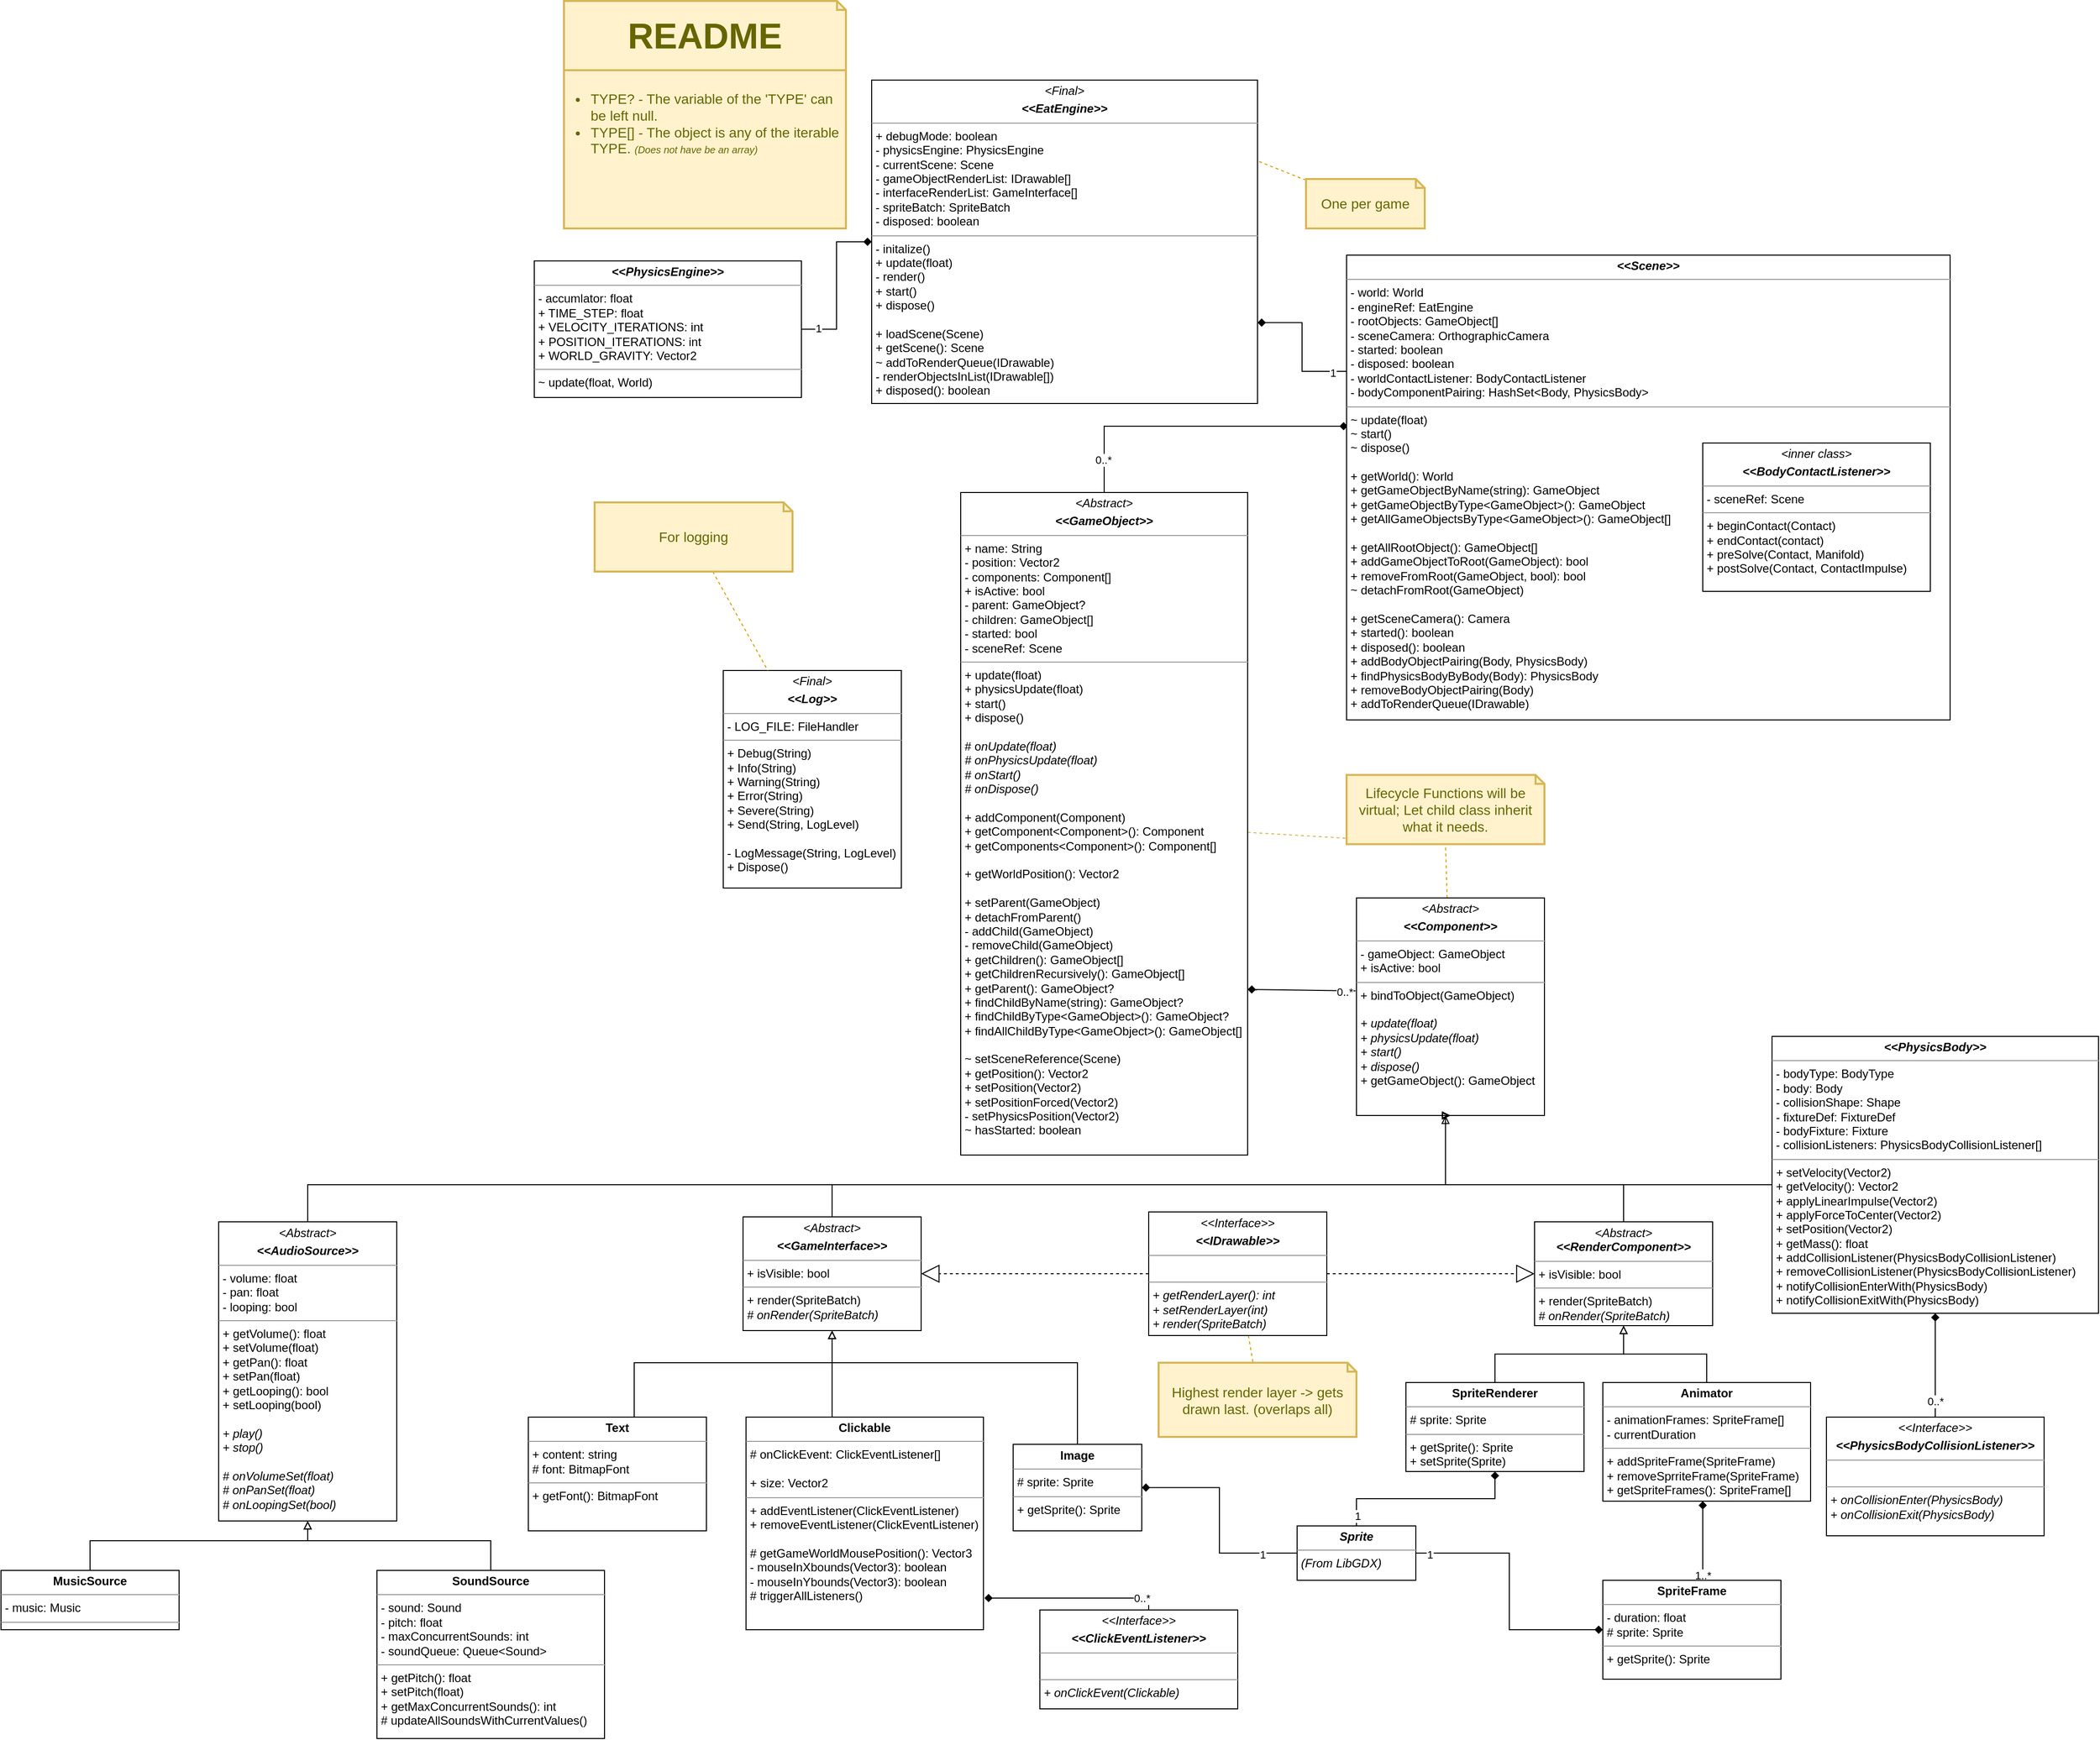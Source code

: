 <mxfile version="20.7.4" type="device" pages="9"><diagram name="EatEngine" id="9S0w-3Q3m1ipEG9Uroxl"><mxGraphModel dx="3493" dy="2053" grid="1" gridSize="10" guides="1" tooltips="1" connect="1" arrows="1" fold="1" page="1" pageScale="1" pageWidth="850" pageHeight="1100" math="0" shadow="0"><root><mxCell id="0"/><mxCell id="1" parent="0"/><mxCell id="yNIAIdk-OsTGk8f1GWOK-45" style="edgeStyle=none;rounded=0;orthogonalLoop=1;jettySize=auto;html=1;entryX=1;entryY=0.75;entryDx=0;entryDy=0;startArrow=none;startFill=0;endArrow=diamond;endFill=1;exitX=-0.005;exitY=0.427;exitDx=0;exitDy=0;exitPerimeter=0;" parent="1" source="yNIAIdk-OsTGk8f1GWOK-6" target="yNIAIdk-OsTGk8f1GWOK-44" edge="1"><mxGeometry relative="1" as="geometry"/></mxCell><mxCell id="yNIAIdk-OsTGk8f1GWOK-46" value="0..*" style="edgeLabel;html=1;align=center;verticalAlign=middle;resizable=0;points=[];" parent="yNIAIdk-OsTGk8f1GWOK-45" vertex="1" connectable="0"><mxGeometry x="-0.79" y="1" relative="1" as="geometry"><mxPoint as="offset"/></mxGeometry></mxCell><mxCell id="yNIAIdk-OsTGk8f1GWOK-56" style="rounded=0;orthogonalLoop=1;jettySize=auto;html=1;entryX=0.5;entryY=1;entryDx=0;entryDy=0;entryPerimeter=0;startArrow=none;startFill=0;endArrow=none;endFill=0;dashed=1;fillColor=#ffe6cc;strokeColor=#d79b00;" parent="1" source="yNIAIdk-OsTGk8f1GWOK-6" target="yNIAIdk-OsTGk8f1GWOK-55" edge="1"><mxGeometry relative="1" as="geometry"/></mxCell><mxCell id="yNIAIdk-OsTGk8f1GWOK-6" value="&lt;p style=&quot;margin:0px;margin-top:4px;text-align:center;&quot;&gt;&lt;i&gt;&amp;lt;Abstract&amp;gt;&lt;/i&gt;&lt;/p&gt;&lt;p style=&quot;margin:0px;margin-top:4px;text-align:center;&quot;&gt;&lt;b&gt;&lt;i&gt;&amp;lt;&amp;lt;Component&amp;gt;&amp;gt;&lt;/i&gt;&lt;/b&gt;&lt;/p&gt;&lt;hr size=&quot;1&quot;&gt;&lt;p style=&quot;margin:0px;margin-left:4px;&quot;&gt;- gameObject: GameObject&lt;/p&gt;&lt;p style=&quot;margin:0px;margin-left:4px;&quot;&gt;+ isActive: bool&amp;nbsp;&lt;/p&gt;&lt;hr size=&quot;1&quot;&gt;&lt;p style=&quot;margin:0px;margin-left:4px;&quot;&gt;+ bindToObject(GameObject)&lt;/p&gt;&lt;p style=&quot;margin:0px;margin-left:4px;&quot;&gt;&lt;br&gt;&lt;/p&gt;&lt;p style=&quot;margin:0px;margin-left:4px;&quot;&gt;&lt;i&gt;+ update(float)&lt;/i&gt;&lt;/p&gt;&lt;p style=&quot;margin:0px;margin-left:4px;&quot;&gt;&lt;i&gt;+ physicsUpdate(float)&lt;/i&gt;&lt;/p&gt;&lt;p style=&quot;margin:0px;margin-left:4px;&quot;&gt;&lt;i&gt;+ start()&lt;/i&gt;&lt;/p&gt;&lt;p style=&quot;margin:0px;margin-left:4px;&quot;&gt;&lt;i&gt;+ dispose()&lt;/i&gt;&lt;/p&gt;&lt;p style=&quot;margin:0px;margin-left:4px;&quot;&gt;&lt;i&gt;+ &lt;/i&gt;getGameObject(): GameObject&lt;/p&gt;" style="verticalAlign=top;align=left;overflow=fill;fontSize=12;fontFamily=Helvetica;html=1;" parent="1" vertex="1"><mxGeometry y="70" width="190" height="220" as="geometry"/></mxCell><mxCell id="yNIAIdk-OsTGk8f1GWOK-14" style="edgeStyle=orthogonalEdgeStyle;rounded=0;orthogonalLoop=1;jettySize=auto;html=1;entryX=0.5;entryY=1;entryDx=0;entryDy=0;endArrow=block;endFill=0;" parent="1" source="yNIAIdk-OsTGk8f1GWOK-8" target="yNIAIdk-OsTGk8f1GWOK-11" edge="1"><mxGeometry relative="1" as="geometry"/></mxCell><mxCell id="yNIAIdk-OsTGk8f1GWOK-8" value="&lt;p style=&quot;margin:0px;margin-top:4px;text-align:center;&quot;&gt;&lt;b&gt;SpriteRenderer&lt;/b&gt;&lt;/p&gt;&lt;hr size=&quot;1&quot;&gt;&lt;p style=&quot;margin:0px;margin-left:4px;&quot;&gt;# sprite: Sprite&lt;/p&gt;&lt;hr size=&quot;1&quot;&gt;&lt;p style=&quot;margin:0px;margin-left:4px;&quot;&gt;+ getSprite(): Sprite&lt;/p&gt;&lt;p style=&quot;margin:0px;margin-left:4px;&quot;&gt;+ setSprite(Sprite)&lt;/p&gt;" style="verticalAlign=top;align=left;overflow=fill;fontSize=12;fontFamily=Helvetica;html=1;" parent="1" vertex="1"><mxGeometry x="50" y="560" width="180" height="90" as="geometry"/></mxCell><mxCell id="yNIAIdk-OsTGk8f1GWOK-13" style="edgeStyle=orthogonalEdgeStyle;rounded=0;orthogonalLoop=1;jettySize=auto;html=1;endArrow=block;endFill=0;" parent="1" source="yNIAIdk-OsTGk8f1GWOK-11" target="yNIAIdk-OsTGk8f1GWOK-6" edge="1"><mxGeometry relative="1" as="geometry"><Array as="points"><mxPoint x="270" y="360"/><mxPoint x="90" y="360"/></Array></mxGeometry></mxCell><mxCell id="yNIAIdk-OsTGk8f1GWOK-11" value="&lt;p style=&quot;margin:0px;margin-top:4px;text-align:center;&quot;&gt;&lt;i style=&quot;&quot;&gt;&amp;lt;Abstract&amp;gt;&lt;br&gt;&lt;b&gt;&amp;lt;&amp;lt;RenderComponent&amp;gt;&amp;gt;&lt;/b&gt;&lt;/i&gt;&lt;/p&gt;&lt;hr size=&quot;1&quot;&gt;&lt;p style=&quot;margin:0px;margin-left:4px;&quot;&gt;+ isVisible: bool&lt;/p&gt;&lt;hr size=&quot;1&quot;&gt;&lt;p style=&quot;margin:0px;margin-left:4px;&quot;&gt;+ render(SpriteBatch)&lt;/p&gt;&lt;p style=&quot;margin:0px;margin-left:4px;&quot;&gt;&lt;i&gt;# onRender(SpriteBatch)&lt;/i&gt;&lt;/p&gt;" style="verticalAlign=top;align=left;overflow=fill;fontSize=12;fontFamily=Helvetica;html=1;" parent="1" vertex="1"><mxGeometry x="180" y="397.5" width="180" height="105" as="geometry"/></mxCell><mxCell id="yNIAIdk-OsTGk8f1GWOK-29" style="edgeStyle=orthogonalEdgeStyle;rounded=0;orthogonalLoop=1;jettySize=auto;html=1;entryX=0.5;entryY=1;entryDx=0;entryDy=0;startArrow=none;startFill=0;endArrow=block;endFill=0;" parent="1" source="yNIAIdk-OsTGk8f1GWOK-17" target="yNIAIdk-OsTGk8f1GWOK-11" edge="1"><mxGeometry relative="1" as="geometry"/></mxCell><mxCell id="yNIAIdk-OsTGk8f1GWOK-17" value="&lt;p style=&quot;margin:0px;margin-top:4px;text-align:center;&quot;&gt;&lt;b&gt;Animator&lt;/b&gt;&lt;/p&gt;&lt;hr size=&quot;1&quot;&gt;&lt;p style=&quot;margin:0px;margin-left:4px;&quot;&gt;- animationFrames: SpriteFrame[]&lt;/p&gt;&lt;p style=&quot;margin:0px;margin-left:4px;&quot;&gt;- currentDuration&lt;/p&gt;&lt;hr size=&quot;1&quot;&gt;&lt;p style=&quot;margin:0px;margin-left:4px;&quot;&gt;+ addSpriteFrame(SpriteFrame)&lt;/p&gt;&lt;p style=&quot;margin:0px;margin-left:4px;&quot;&gt;+ removeSprriteFrame(SpriteFrame)&lt;/p&gt;&lt;p style=&quot;margin:0px;margin-left:4px;&quot;&gt;+ getSpriteFrames(): SpriteFrame[]&lt;/p&gt;" style="verticalAlign=top;align=left;overflow=fill;fontSize=12;fontFamily=Helvetica;html=1;" parent="1" vertex="1"><mxGeometry x="249" y="560" width="210" height="120" as="geometry"/></mxCell><mxCell id="yNIAIdk-OsTGk8f1GWOK-32" style="edgeStyle=orthogonalEdgeStyle;rounded=0;orthogonalLoop=1;jettySize=auto;html=1;entryX=0.5;entryY=1;entryDx=0;entryDy=0;startArrow=none;startFill=0;endArrow=diamond;endFill=1;" parent="1" source="yNIAIdk-OsTGk8f1GWOK-18" target="yNIAIdk-OsTGk8f1GWOK-8" edge="1"><mxGeometry relative="1" as="geometry"/></mxCell><mxCell id="-_8ggD50YZOwKb5eduQY-22" value="1" style="edgeLabel;html=1;align=center;verticalAlign=middle;resizable=0;points=[];" parent="yNIAIdk-OsTGk8f1GWOK-32" vertex="1" connectable="0"><mxGeometry x="-0.899" y="-1" relative="1" as="geometry"><mxPoint as="offset"/></mxGeometry></mxCell><mxCell id="yNIAIdk-OsTGk8f1GWOK-18" value="&lt;p style=&quot;margin:0px;margin-top:4px;text-align:center;&quot;&gt;&lt;b&gt;&lt;i&gt;Sprite&lt;/i&gt;&lt;/b&gt;&lt;/p&gt;&lt;hr size=&quot;1&quot;&gt;&lt;p style=&quot;margin:0px;margin-left:4px;&quot;&gt;&lt;i&gt;(From LibGDX)&lt;/i&gt;&lt;/p&gt;" style="verticalAlign=top;align=left;overflow=fill;fontSize=12;fontFamily=Helvetica;html=1;" parent="1" vertex="1"><mxGeometry x="-60" y="705" width="120" height="55" as="geometry"/></mxCell><mxCell id="yNIAIdk-OsTGk8f1GWOK-31" style="edgeStyle=orthogonalEdgeStyle;rounded=0;orthogonalLoop=1;jettySize=auto;html=1;startArrow=none;startFill=0;endArrow=diamond;endFill=1;" parent="1" source="yNIAIdk-OsTGk8f1GWOK-21" edge="1"><mxGeometry relative="1" as="geometry"><Array as="points"><mxPoint x="350" y="680"/></Array><mxPoint x="350" y="680" as="targetPoint"/></mxGeometry></mxCell><mxCell id="yNIAIdk-OsTGk8f1GWOK-34" value="1..*" style="edgeLabel;html=1;align=center;verticalAlign=middle;resizable=0;points=[];" parent="yNIAIdk-OsTGk8f1GWOK-31" vertex="1" connectable="0"><mxGeometry x="-0.86" relative="1" as="geometry"><mxPoint as="offset"/></mxGeometry></mxCell><mxCell id="yNIAIdk-OsTGk8f1GWOK-21" value="&lt;p style=&quot;margin:0px;margin-top:4px;text-align:center;&quot;&gt;&lt;b&gt;SpriteFrame&lt;/b&gt;&lt;/p&gt;&lt;hr size=&quot;1&quot;&gt;&lt;p style=&quot;margin:0px;margin-left:4px;&quot;&gt;- duration: float&lt;/p&gt;&lt;p style=&quot;margin:0px;margin-left:4px;&quot;&gt;# sprite: Sprite&lt;/p&gt;&lt;hr size=&quot;1&quot;&gt;&lt;p style=&quot;margin:0px;margin-left:4px;&quot;&gt;+ getSprite(): Sprite&lt;/p&gt;" style="verticalAlign=top;align=left;overflow=fill;fontSize=12;fontFamily=Helvetica;html=1;" parent="1" vertex="1"><mxGeometry x="249" y="760" width="180" height="100" as="geometry"/></mxCell><mxCell id="yNIAIdk-OsTGk8f1GWOK-24" style="edgeStyle=none;rounded=0;orthogonalLoop=1;jettySize=auto;html=1;exitX=1;exitY=0.5;exitDx=0;exitDy=0;startArrow=block;startFill=0;endArrow=none;endFill=0;" parent="1" source="yNIAIdk-OsTGk8f1GWOK-18" target="yNIAIdk-OsTGk8f1GWOK-18" edge="1"><mxGeometry relative="1" as="geometry"/></mxCell><mxCell id="yNIAIdk-OsTGk8f1GWOK-37" style="edgeStyle=orthogonalEdgeStyle;rounded=0;orthogonalLoop=1;jettySize=auto;html=1;entryX=1;entryY=0.5;entryDx=0;entryDy=0;startArrow=none;startFill=0;endArrow=diamond;endFill=1;" parent="1" edge="1"><mxGeometry relative="1" as="geometry"><mxPoint x="870" y="480" as="targetPoint"/></mxGeometry></mxCell><mxCell id="WvDqrWQm0f3VBVOUOsxv-10" value="0..*" style="edgeLabel;html=1;align=center;verticalAlign=middle;resizable=0;points=[];" parent="yNIAIdk-OsTGk8f1GWOK-37" vertex="1" connectable="0"><mxGeometry x="-0.685" relative="1" as="geometry"><mxPoint as="offset"/></mxGeometry></mxCell><mxCell id="yNIAIdk-OsTGk8f1GWOK-58" style="edgeStyle=none;rounded=0;orthogonalLoop=1;jettySize=auto;html=1;entryX=0.5;entryY=1;entryDx=0;entryDy=0;entryPerimeter=0;dashed=1;startArrow=none;startFill=0;endArrow=none;endFill=0;fillColor=#fff2cc;strokeColor=#d6b656;" parent="1" source="yNIAIdk-OsTGk8f1GWOK-44" target="yNIAIdk-OsTGk8f1GWOK-55" edge="1"><mxGeometry relative="1" as="geometry"/></mxCell><mxCell id="yNIAIdk-OsTGk8f1GWOK-44" value="&lt;p style=&quot;margin:0px;margin-top:4px;text-align:center;&quot;&gt;&lt;i&gt;&amp;lt;Abstract&amp;gt;&lt;/i&gt;&lt;/p&gt;&lt;p style=&quot;margin:0px;margin-top:4px;text-align:center;&quot;&gt;&lt;b&gt;&lt;i&gt;&amp;lt;&amp;lt;GameObject&amp;gt;&amp;gt;&lt;/i&gt;&lt;/b&gt;&lt;/p&gt;&lt;hr size=&quot;1&quot;&gt;&lt;p style=&quot;margin:0px;margin-left:4px;&quot;&gt;+ name: String&lt;/p&gt;&lt;p style=&quot;margin:0px;margin-left:4px;&quot;&gt;- position: Vector2&lt;/p&gt;&lt;p style=&quot;margin:0px;margin-left:4px;&quot;&gt;- components: Component[]&lt;/p&gt;&lt;p style=&quot;margin:0px;margin-left:4px;&quot;&gt;+ isActive: bool&lt;/p&gt;&lt;p style=&quot;margin:0px;margin-left:4px;&quot;&gt;- parent: GameObject?&lt;/p&gt;&lt;p style=&quot;margin:0px;margin-left:4px;&quot;&gt;- children: GameObject[]&lt;/p&gt;&lt;p style=&quot;margin:0px;margin-left:4px;&quot;&gt;- started: bool&lt;/p&gt;&lt;p style=&quot;margin:0px;margin-left:4px;&quot;&gt;- sceneRef: Scene&lt;/p&gt;&lt;hr size=&quot;1&quot;&gt;&lt;p style=&quot;margin:0px;margin-left:4px;&quot;&gt;&lt;span style=&quot;background-color: initial;&quot;&gt;+ update(float)&lt;/span&gt;&lt;br&gt;&lt;/p&gt;&lt;p style=&quot;margin:0px;margin-left:4px;&quot;&gt;&lt;span style=&quot;background-color: initial;&quot;&gt;+ physicsUpdate(float)&lt;/span&gt;&lt;/p&gt;&lt;p style=&quot;margin:0px;margin-left:4px;&quot;&gt;+ start()&lt;/p&gt;&lt;p style=&quot;margin:0px;margin-left:4px;&quot;&gt;+ dispose()&lt;/p&gt;&lt;p style=&quot;margin:0px;margin-left:4px;&quot;&gt;&lt;br&gt;&lt;/p&gt;&lt;p style=&quot;margin:0px;margin-left:4px;&quot;&gt;# o&lt;i&gt;nUpdate(float)&lt;/i&gt;&lt;/p&gt;&lt;p style=&quot;margin:0px;margin-left:4px;&quot;&gt;&lt;i&gt;# onPhysicsUpdate(float)&lt;/i&gt;&lt;/p&gt;&lt;p style=&quot;margin:0px;margin-left:4px;&quot;&gt;&lt;i&gt;# onStart()&lt;/i&gt;&lt;/p&gt;&lt;p style=&quot;margin:0px;margin-left:4px;&quot;&gt;&lt;i&gt;# onDispose()&lt;/i&gt;&lt;/p&gt;&lt;p style=&quot;margin:0px;margin-left:4px;&quot;&gt;&lt;br&gt;&lt;/p&gt;&lt;p style=&quot;margin:0px;margin-left:4px;&quot;&gt;+ addComponent(Component)&lt;/p&gt;&lt;p style=&quot;margin:0px;margin-left:4px;&quot;&gt;+ getComponent&amp;lt;Component&amp;gt;(): Component&lt;/p&gt;&lt;p style=&quot;margin:0px;margin-left:4px;&quot;&gt;+ getComponents&amp;lt;Component&amp;gt;(): Component[]&lt;/p&gt;&lt;p style=&quot;margin:0px;margin-left:4px;&quot;&gt;&lt;br&gt;&lt;/p&gt;&lt;p style=&quot;border-color: var(--border-color); margin: 0px 0px 0px 4px;&quot;&gt;+ getWorldPosition(): Vector2&lt;/p&gt;&lt;div&gt;&lt;br&gt;&lt;/div&gt;&lt;p style=&quot;margin:0px;margin-left:4px;&quot;&gt;+ setParent(GameObject)&lt;/p&gt;&lt;p style=&quot;margin:0px;margin-left:4px;&quot;&gt;+ detachFromParent()&lt;/p&gt;&lt;p style=&quot;margin:0px;margin-left:4px;&quot;&gt;- addChild(GameObject)&lt;/p&gt;&lt;p style=&quot;margin:0px;margin-left:4px;&quot;&gt;- removeChild(GameObject)&lt;/p&gt;&lt;p style=&quot;margin:0px;margin-left:4px;&quot;&gt;&lt;span style=&quot;background-color: initial;&quot;&gt;+ getChildren(): GameObject[]&lt;/span&gt;&lt;/p&gt;&lt;p style=&quot;margin:0px;margin-left:4px;&quot;&gt;+ getChildrenRecursively(): GameObject[]&lt;/p&gt;&lt;p style=&quot;margin:0px;margin-left:4px;&quot;&gt;+ getParent(): GameObject?&lt;/p&gt;&lt;p style=&quot;margin:0px;margin-left:4px;&quot;&gt;+ findChildByName(string): GameObject?&lt;/p&gt;&lt;p style=&quot;margin:0px;margin-left:4px;&quot;&gt;+ findChildByType&amp;lt;GameObject&amp;gt;(): GameObject?&lt;/p&gt;&lt;p style=&quot;margin:0px;margin-left:4px;&quot;&gt;+ findAllChildByType&amp;lt;GameObject&amp;gt;(): GameObject[]&lt;/p&gt;&lt;p style=&quot;margin:0px;margin-left:4px;&quot;&gt;&lt;br&gt;&lt;/p&gt;&lt;p style=&quot;margin:0px;margin-left:4px;&quot;&gt;~ setSceneReference(Scene)&lt;/p&gt;&lt;p style=&quot;margin:0px;margin-left:4px;&quot;&gt;+ getPosition(): Vector2&lt;/p&gt;&lt;p style=&quot;margin:0px;margin-left:4px;&quot;&gt;+ setPosition(Vector2)&lt;/p&gt;&lt;p style=&quot;margin:0px;margin-left:4px;&quot;&gt;+ setPositionForced(Vector2)&lt;/p&gt;&lt;p style=&quot;margin:0px;margin-left:4px;&quot;&gt;- setPhysicsPosition(Vector2)&lt;/p&gt;&lt;p style=&quot;margin:0px;margin-left:4px;&quot;&gt;~ hasStarted: boolean&lt;/p&gt;" style="verticalAlign=top;align=left;overflow=fill;fontSize=12;fontFamily=Helvetica;html=1;" parent="1" vertex="1"><mxGeometry x="-400" y="-340" width="290" height="670" as="geometry"/></mxCell><mxCell id="yNIAIdk-OsTGk8f1GWOK-51" style="edgeStyle=orthogonalEdgeStyle;rounded=0;orthogonalLoop=1;jettySize=auto;html=1;entryX=0.5;entryY=1;entryDx=0;entryDy=0;startArrow=none;startFill=0;endArrow=block;endFill=0;" parent="1" edge="1"><mxGeometry relative="1" as="geometry"><mxPoint x="730" y="550" as="targetPoint"/></mxGeometry></mxCell><mxCell id="yNIAIdk-OsTGk8f1GWOK-53" style="edgeStyle=orthogonalEdgeStyle;rounded=0;orthogonalLoop=1;jettySize=auto;html=1;entryX=0.5;entryY=1;entryDx=0;entryDy=0;startArrow=none;startFill=0;endArrow=block;endFill=0;" parent="1" edge="1"><mxGeometry relative="1" as="geometry"><mxPoint x="730" y="550" as="targetPoint"/></mxGeometry></mxCell><mxCell id="WvDqrWQm0f3VBVOUOsxv-2" style="edgeStyle=orthogonalEdgeStyle;rounded=0;orthogonalLoop=1;jettySize=auto;html=1;entryX=0.5;entryY=1;entryDx=0;entryDy=0;endArrow=blockThin;endFill=0;" parent="1" source="yNIAIdk-OsTGk8f1GWOK-54" target="yNIAIdk-OsTGk8f1GWOK-6" edge="1"><mxGeometry relative="1" as="geometry"><Array as="points"><mxPoint x="90" y="360"/><mxPoint x="90" y="290"/></Array></mxGeometry></mxCell><mxCell id="yNIAIdk-OsTGk8f1GWOK-54" value="&lt;p style=&quot;margin:0px;margin-top:4px;text-align:center;&quot;&gt;&lt;b&gt;&lt;i&gt;&amp;lt;&amp;lt;PhysicsBody&amp;gt;&amp;gt;&lt;/i&gt;&lt;/b&gt;&lt;/p&gt;&lt;hr size=&quot;1&quot;&gt;&lt;p style=&quot;margin:0px;margin-left:4px;&quot;&gt;- bodyType: BodyType&lt;/p&gt;&lt;p style=&quot;margin:0px;margin-left:4px;&quot;&gt;- body: Body&lt;/p&gt;&lt;p style=&quot;margin:0px;margin-left:4px;&quot;&gt;- collisionShape: Shape&lt;/p&gt;&lt;p style=&quot;margin:0px;margin-left:4px;&quot;&gt;- fixtureDef: FixtureDef&lt;/p&gt;&lt;p style=&quot;margin:0px;margin-left:4px;&quot;&gt;- bodyFixture: Fixture&lt;/p&gt;&lt;p style=&quot;margin:0px;margin-left:4px;&quot;&gt;- collisionListeners: PhysicsBodyCollisionListener[]&lt;/p&gt;&lt;hr size=&quot;1&quot;&gt;&lt;p style=&quot;margin:0px;margin-left:4px;&quot;&gt;&lt;i&gt;+ &lt;/i&gt;setVelocity(Vector2)&lt;/p&gt;&lt;p style=&quot;margin:0px;margin-left:4px;&quot;&gt;+ getVelocity(): Vector2&lt;/p&gt;&lt;p style=&quot;margin:0px;margin-left:4px;&quot;&gt;+ applyLinearImpulse(Vector2)&lt;/p&gt;&lt;p style=&quot;margin:0px;margin-left:4px;&quot;&gt;+ applyForceToCenter(Vector2)&lt;/p&gt;&lt;p style=&quot;margin:0px;margin-left:4px;&quot;&gt;+ setPosition(Vector2)&lt;/p&gt;&lt;p style=&quot;margin:0px;margin-left:4px;&quot;&gt;+ getMass(): float&lt;/p&gt;&lt;p style=&quot;margin:0px;margin-left:4px;&quot;&gt;+ addCollisionListener(PhysicsBodyCollisionListener)&lt;/p&gt;&lt;p style=&quot;margin:0px;margin-left:4px;&quot;&gt;+ removeCollisionListener(PhysicsBodyCollisionListener)&lt;/p&gt;&lt;p style=&quot;margin:0px;margin-left:4px;&quot;&gt;+ notifyCollisionEnterWith(PhysicsBody)&lt;/p&gt;&lt;p style=&quot;margin:0px;margin-left:4px;&quot;&gt;+ notifyCollisionExitWith(PhysicsBody)&lt;/p&gt;" style="verticalAlign=top;align=left;overflow=fill;fontSize=12;fontFamily=Helvetica;html=1;" parent="1" vertex="1"><mxGeometry x="420" y="210" width="330" height="280" as="geometry"/></mxCell><mxCell id="yNIAIdk-OsTGk8f1GWOK-55" value="Lifecycle Functions will be virtual; Let child class inherit what it needs." style="shape=note;strokeWidth=2;fontSize=14;size=9;whiteSpace=wrap;html=1;fillColor=#fff2cc;strokeColor=#d6b656;fontColor=#666600;" parent="1" vertex="1"><mxGeometry x="-10" y="-54.37" width="200" height="70" as="geometry"/></mxCell><mxCell id="-_8ggD50YZOwKb5eduQY-4" style="edgeStyle=orthogonalEdgeStyle;rounded=0;orthogonalLoop=1;jettySize=auto;html=1;entryX=0.5;entryY=1;entryDx=0;entryDy=0;endArrow=block;endFill=0;" parent="1" source="WvDqrWQm0f3VBVOUOsxv-3" target="yNIAIdk-OsTGk8f1GWOK-6" edge="1"><mxGeometry relative="1" as="geometry"><Array as="points"><mxPoint x="-530" y="360"/><mxPoint x="90" y="360"/></Array></mxGeometry></mxCell><mxCell id="WvDqrWQm0f3VBVOUOsxv-3" value="&lt;p style=&quot;margin:0px;margin-top:4px;text-align:center;&quot;&gt;&lt;i style=&quot;&quot;&gt;&amp;lt;Abstract&amp;gt;&lt;/i&gt;&lt;/p&gt;&lt;p style=&quot;margin:0px;margin-top:4px;text-align:center;&quot;&gt;&lt;b&gt;&lt;i&gt;&amp;lt;&amp;lt;GameInterface&amp;gt;&amp;gt;&lt;/i&gt;&lt;/b&gt;&lt;/p&gt;&lt;hr size=&quot;1&quot;&gt;&lt;p style=&quot;margin:0px;margin-left:4px;&quot;&gt;+ isVisible: bool&lt;/p&gt;&lt;hr size=&quot;1&quot;&gt;&lt;p style=&quot;margin:0px;margin-left:4px;&quot;&gt;+ render(SpriteBatch)&lt;br&gt;&lt;i&gt;# onRender(SpriteBatch)&lt;/i&gt;&lt;/p&gt;" style="verticalAlign=top;align=left;overflow=fill;fontSize=12;fontFamily=Helvetica;html=1;" parent="1" vertex="1"><mxGeometry x="-620" y="392.5" width="180" height="115" as="geometry"/></mxCell><mxCell id="WvDqrWQm0f3VBVOUOsxv-6" style="rounded=0;orthogonalLoop=1;jettySize=auto;html=1;entryX=0;entryY=0;entryDx=95.5;entryDy=0;entryPerimeter=0;endArrow=none;endFill=0;fillColor=#ffe6cc;strokeColor=#d79b00;dashed=1;" parent="1" source="WvDqrWQm0f3VBVOUOsxv-4" target="WvDqrWQm0f3VBVOUOsxv-5" edge="1"><mxGeometry relative="1" as="geometry"/></mxCell><mxCell id="WvDqrWQm0f3VBVOUOsxv-4" value="&lt;p style=&quot;margin:0px;margin-top:4px;text-align:center;&quot;&gt;&lt;i style=&quot;&quot;&gt;&amp;lt;&amp;lt;Interface&amp;gt;&amp;gt;&lt;/i&gt;&lt;/p&gt;&lt;p style=&quot;margin:0px;margin-top:4px;text-align:center;&quot;&gt;&lt;b&gt;&lt;i&gt;&amp;lt;&amp;lt;IDrawable&amp;gt;&amp;gt;&lt;/i&gt;&lt;/b&gt;&lt;/p&gt;&lt;hr size=&quot;1&quot;&gt;&lt;p style=&quot;margin:0px;margin-left:4px;&quot;&gt;&lt;br&gt;&lt;/p&gt;&lt;hr size=&quot;1&quot;&gt;&lt;p style=&quot;margin:0px;margin-left:4px;&quot;&gt;&lt;i&gt;+ getRenderLayer(): int&lt;/i&gt;&lt;/p&gt;&lt;p style=&quot;margin:0px;margin-left:4px;&quot;&gt;&lt;i&gt;+ setRenderLayer(int)&lt;/i&gt;&lt;/p&gt;&lt;p style=&quot;margin:0px;margin-left:4px;&quot;&gt;&lt;i&gt;+ render(SpriteBatch)&lt;/i&gt;&lt;/p&gt;" style="verticalAlign=top;align=left;overflow=fill;fontSize=12;fontFamily=Helvetica;html=1;" parent="1" vertex="1"><mxGeometry x="-210" y="387.5" width="180" height="125" as="geometry"/></mxCell><mxCell id="WvDqrWQm0f3VBVOUOsxv-5" value="Highest render layer -&amp;gt; gets drawn last. (overlaps all)" style="shape=note;strokeWidth=2;fontSize=14;size=9;whiteSpace=wrap;html=1;fillColor=#fff2cc;strokeColor=#d6b656;fontColor=#666600;" parent="1" vertex="1"><mxGeometry x="-200" y="540" width="200" height="75" as="geometry"/></mxCell><mxCell id="WvDqrWQm0f3VBVOUOsxv-8" value="" style="endArrow=block;endSize=16;endFill=0;html=1;rounded=0;dashed=1;entryX=1;entryY=0.5;entryDx=0;entryDy=0;exitX=0;exitY=0.5;exitDx=0;exitDy=0;" parent="1" source="WvDqrWQm0f3VBVOUOsxv-4" target="WvDqrWQm0f3VBVOUOsxv-3" edge="1"><mxGeometry width="160" relative="1" as="geometry"><mxPoint x="-180" y="520" as="sourcePoint"/><mxPoint x="-20" y="520" as="targetPoint"/></mxGeometry></mxCell><mxCell id="WvDqrWQm0f3VBVOUOsxv-9" value="" style="endArrow=block;endSize=16;endFill=0;html=1;rounded=0;dashed=1;entryX=0;entryY=0.5;entryDx=0;entryDy=0;exitX=1;exitY=0.5;exitDx=0;exitDy=0;" parent="1" source="WvDqrWQm0f3VBVOUOsxv-4" target="yNIAIdk-OsTGk8f1GWOK-11" edge="1"><mxGeometry width="160" relative="1" as="geometry"><mxPoint x="-60" y="460" as="sourcePoint"/><mxPoint x="-230" y="460" as="targetPoint"/></mxGeometry></mxCell><mxCell id="-_8ggD50YZOwKb5eduQY-5" style="edgeStyle=orthogonalEdgeStyle;rounded=0;orthogonalLoop=1;jettySize=auto;html=1;entryX=0.5;entryY=1;entryDx=0;entryDy=0;endArrow=block;endFill=0;" parent="1" source="-_8ggD50YZOwKb5eduQY-1" target="WvDqrWQm0f3VBVOUOsxv-3" edge="1"><mxGeometry relative="1" as="geometry"><Array as="points"><mxPoint x="-730" y="540"/><mxPoint x="-530" y="540"/></Array></mxGeometry></mxCell><mxCell id="-_8ggD50YZOwKb5eduQY-1" value="&lt;p style=&quot;margin:0px;margin-top:4px;text-align:center;&quot;&gt;&lt;b&gt;Text&lt;/b&gt;&lt;/p&gt;&lt;hr size=&quot;1&quot;&gt;&lt;p style=&quot;margin:0px;margin-left:4px;&quot;&gt;+ content: string&lt;/p&gt;&lt;p style=&quot;margin:0px;margin-left:4px;&quot;&gt;# font: BitmapFont&lt;/p&gt;&lt;hr size=&quot;1&quot;&gt;&lt;p style=&quot;margin:0px;margin-left:4px;&quot;&gt;+ getFont(): BitmapFont&lt;br&gt;&lt;/p&gt;" style="verticalAlign=top;align=left;overflow=fill;fontSize=12;fontFamily=Helvetica;html=1;" parent="1" vertex="1"><mxGeometry x="-837" y="595" width="180" height="115" as="geometry"/></mxCell><mxCell id="-_8ggD50YZOwKb5eduQY-6" style="edgeStyle=orthogonalEdgeStyle;rounded=0;orthogonalLoop=1;jettySize=auto;html=1;entryX=0.5;entryY=1;entryDx=0;entryDy=0;endArrow=block;endFill=0;exitX=0.5;exitY=0;exitDx=0;exitDy=0;" parent="1" source="-_8ggD50YZOwKb5eduQY-3" target="WvDqrWQm0f3VBVOUOsxv-3" edge="1"><mxGeometry relative="1" as="geometry"><Array as="points"><mxPoint x="-530" y="595"/></Array></mxGeometry></mxCell><mxCell id="-_8ggD50YZOwKb5eduQY-3" value="&lt;p style=&quot;margin:0px;margin-top:4px;text-align:center;&quot;&gt;&lt;b&gt;Clickable&lt;/b&gt;&lt;/p&gt;&lt;hr size=&quot;1&quot;&gt;&lt;p style=&quot;margin:0px;margin-left:4px;&quot;&gt;# onClickEvent: ClickEventListener[]&lt;/p&gt;&lt;p style=&quot;margin:0px;margin-left:4px;&quot;&gt;&lt;br&gt;&lt;/p&gt;&lt;p style=&quot;margin:0px;margin-left:4px;&quot;&gt;+ size: Vector2&lt;/p&gt;&lt;hr size=&quot;1&quot;&gt;&lt;p style=&quot;margin:0px;margin-left:4px;&quot;&gt;+ addEventListener(ClickEventListener)&lt;/p&gt;&lt;p style=&quot;margin:0px;margin-left:4px;&quot;&gt;+ removeEventListener(ClickEventListener)&lt;/p&gt;&lt;p style=&quot;margin:0px;margin-left:4px;&quot;&gt;&lt;br&gt;&lt;/p&gt;&lt;p style=&quot;margin:0px;margin-left:4px;&quot;&gt;# getGameWorldMousePosition(): Vector3&lt;/p&gt;&lt;p style=&quot;margin:0px;margin-left:4px;&quot;&gt;- mouseInXbounds(Vector3): boolean&lt;/p&gt;&lt;p style=&quot;margin:0px;margin-left:4px;&quot;&gt;- mouseInYbounds(Vector3): boolean&lt;/p&gt;&lt;p style=&quot;margin:0px;margin-left:4px;&quot;&gt;# triggerAllListeners()&lt;/p&gt;" style="verticalAlign=top;align=left;overflow=fill;fontSize=12;fontFamily=Helvetica;html=1;" parent="1" vertex="1"><mxGeometry x="-617" y="595" width="240" height="215" as="geometry"/></mxCell><mxCell id="-_8ggD50YZOwKb5eduQY-7" value="&lt;p style=&quot;margin:0px;margin-top:4px;text-align:center;&quot;&gt;&lt;i style=&quot;&quot;&gt;&amp;lt;&amp;lt;Interface&amp;gt;&amp;gt;&lt;/i&gt;&lt;/p&gt;&lt;p style=&quot;margin:0px;margin-top:4px;text-align:center;&quot;&gt;&lt;b&gt;&lt;i&gt;&amp;lt;&amp;lt;ClickEventListener&amp;gt;&amp;gt;&lt;/i&gt;&lt;/b&gt;&lt;/p&gt;&lt;hr size=&quot;1&quot;&gt;&lt;p style=&quot;margin:0px;margin-left:4px;&quot;&gt;&lt;br&gt;&lt;/p&gt;&lt;hr size=&quot;1&quot;&gt;&lt;p style=&quot;margin:0px;margin-left:4px;&quot;&gt;&lt;i&gt;+ onClickEvent(Clickable)&lt;/i&gt;&lt;/p&gt;" style="verticalAlign=top;align=left;overflow=fill;fontSize=12;fontFamily=Helvetica;html=1;" parent="1" vertex="1"><mxGeometry x="-320" y="790" width="200" height="100" as="geometry"/></mxCell><mxCell id="-_8ggD50YZOwKb5eduQY-8" style="edgeStyle=orthogonalEdgeStyle;rounded=0;orthogonalLoop=1;jettySize=auto;html=1;entryX=1.004;entryY=0.851;entryDx=0;entryDy=0;startArrow=none;startFill=0;endArrow=diamond;endFill=1;exitX=0.5;exitY=0;exitDx=0;exitDy=0;entryPerimeter=0;" parent="1" source="-_8ggD50YZOwKb5eduQY-7" target="-_8ggD50YZOwKb5eduQY-3" edge="1"><mxGeometry relative="1" as="geometry"><mxPoint x="-427" y="799.29" as="sourcePoint"/><mxPoint x="-517" y="799.29" as="targetPoint"/><Array as="points"><mxPoint x="-210" y="778"/></Array></mxGeometry></mxCell><mxCell id="-_8ggD50YZOwKb5eduQY-9" value="0..*" style="edgeLabel;html=1;align=center;verticalAlign=middle;resizable=0;points=[];" parent="-_8ggD50YZOwKb5eduQY-8" vertex="1" connectable="0"><mxGeometry x="-0.685" relative="1" as="geometry"><mxPoint as="offset"/></mxGeometry></mxCell><mxCell id="-_8ggD50YZOwKb5eduQY-12" style="edgeStyle=orthogonalEdgeStyle;rounded=0;orthogonalLoop=1;jettySize=auto;html=1;entryX=1;entryY=0.5;entryDx=0;entryDy=0;startArrow=none;startFill=0;endArrow=diamond;endFill=1;exitX=0;exitY=0.5;exitDx=0;exitDy=0;" parent="1" source="yNIAIdk-OsTGk8f1GWOK-18" target="-_8ggD50YZOwKb5eduQY-18" edge="1"><mxGeometry relative="1" as="geometry"><mxPoint x="30" y="697.5" as="sourcePoint"/><mxPoint x="150" y="650" as="targetPoint"/></mxGeometry></mxCell><mxCell id="-_8ggD50YZOwKb5eduQY-13" value="1" style="edgeLabel;html=1;align=center;verticalAlign=middle;resizable=0;points=[];" parent="-_8ggD50YZOwKb5eduQY-12" vertex="1" connectable="0"><mxGeometry x="-0.682" y="1" relative="1" as="geometry"><mxPoint as="offset"/></mxGeometry></mxCell><mxCell id="-_8ggD50YZOwKb5eduQY-21" style="edgeStyle=orthogonalEdgeStyle;rounded=0;orthogonalLoop=1;jettySize=auto;html=1;entryX=0.5;entryY=1;entryDx=0;entryDy=0;endArrow=block;endFill=0;" parent="1" source="-_8ggD50YZOwKb5eduQY-18" target="WvDqrWQm0f3VBVOUOsxv-3" edge="1"><mxGeometry relative="1" as="geometry"><Array as="points"><mxPoint x="-282" y="540"/><mxPoint x="-530" y="540"/></Array></mxGeometry></mxCell><mxCell id="-_8ggD50YZOwKb5eduQY-18" value="&lt;p style=&quot;margin:0px;margin-top:4px;text-align:center;&quot;&gt;&lt;b&gt;Image&lt;/b&gt;&lt;/p&gt;&lt;hr size=&quot;1&quot;&gt;&lt;p style=&quot;margin:0px;margin-left:4px;&quot;&gt;# sprite: Sprite&lt;/p&gt;&lt;hr size=&quot;1&quot;&gt;&lt;p style=&quot;margin:0px;margin-left:4px;&quot;&gt;+ getSprite(): Sprite&lt;/p&gt;" style="verticalAlign=top;align=left;overflow=fill;fontSize=12;fontFamily=Helvetica;html=1;" parent="1" vertex="1"><mxGeometry x="-347" y="622.5" width="130" height="87.5" as="geometry"/></mxCell><mxCell id="aSKVfaZUB0l5cyO0cwB8-3" value="&lt;p style=&quot;margin:0px;margin-top:4px;text-align:center;&quot;&gt;&lt;i&gt;&amp;lt;Final&amp;gt;&lt;/i&gt;&lt;/p&gt;&lt;p style=&quot;margin:0px;margin-top:4px;text-align:center;&quot;&gt;&lt;b&gt;&lt;i&gt;&amp;lt;&amp;lt;EatEngine&amp;gt;&amp;gt;&lt;/i&gt;&lt;/b&gt;&lt;/p&gt;&lt;hr size=&quot;1&quot;&gt;&lt;p style=&quot;margin:0px;margin-left:4px;&quot;&gt;&lt;span style=&quot;background-color: initial;&quot;&gt;+ debugMode: boolean&lt;/span&gt;&lt;/p&gt;&lt;p style=&quot;margin:0px;margin-left:4px;&quot;&gt;&lt;span style=&quot;background-color: initial;&quot;&gt;-&lt;/span&gt;&lt;span style=&quot;background-color: initial;&quot;&gt;&amp;nbsp;physicsEngine: PhysicsEngine&lt;/span&gt;&lt;/p&gt;&lt;p style=&quot;margin:0px;margin-left:4px;&quot;&gt;- currentScene: Scene&lt;/p&gt;&lt;p style=&quot;margin:0px;margin-left:4px;&quot;&gt;- gameObjectRenderList: IDrawable[]&lt;/p&gt;&lt;p style=&quot;margin:0px;margin-left:4px;&quot;&gt;- interfaceRenderList: GameInterface[]&lt;/p&gt;&lt;p style=&quot;margin:0px;margin-left:4px;&quot;&gt;- spriteBatch: SpriteBatch&lt;/p&gt;&lt;p style=&quot;margin:0px;margin-left:4px;&quot;&gt;- disposed: boolean&lt;/p&gt;&lt;hr size=&quot;1&quot;&gt;&lt;p style=&quot;margin:0px;margin-left:4px;&quot;&gt;&lt;span style=&quot;background-color: initial;&quot;&gt;- initalize()&lt;/span&gt;&lt;/p&gt;&lt;p style=&quot;margin:0px;margin-left:4px;&quot;&gt;&lt;span style=&quot;background-color: initial;&quot;&gt;+ update(float)&lt;/span&gt;&lt;br&gt;&lt;/p&gt;&lt;p style=&quot;margin:0px;margin-left:4px;&quot;&gt;&lt;span style=&quot;background-color: initial;&quot;&gt;- render()&lt;/span&gt;&lt;/p&gt;&lt;p style=&quot;margin:0px;margin-left:4px;&quot;&gt;+ start()&lt;/p&gt;&lt;p style=&quot;margin:0px;margin-left:4px;&quot;&gt;+ dispose()&lt;/p&gt;&lt;p style=&quot;margin:0px;margin-left:4px;&quot;&gt;&lt;br&gt;&lt;/p&gt;&lt;p style=&quot;margin:0px;margin-left:4px;&quot;&gt;+ loadScene(Scene)&lt;/p&gt;&lt;p style=&quot;margin:0px;margin-left:4px;&quot;&gt;+ getScene(): Scene&lt;/p&gt;&lt;p style=&quot;margin:0px;margin-left:4px;&quot;&gt;~ addToRenderQueue(IDrawable)&lt;/p&gt;&lt;p style=&quot;margin:0px;margin-left:4px;&quot;&gt;- renderObjectsInList(IDrawable[])&lt;/p&gt;&lt;p style=&quot;margin:0px;margin-left:4px;&quot;&gt;+ disposed(): boolean&lt;/p&gt;" style="verticalAlign=top;align=left;overflow=fill;fontSize=12;fontFamily=Helvetica;html=1;" parent="1" vertex="1"><mxGeometry x="-490" y="-757" width="390" height="327" as="geometry"/></mxCell><mxCell id="aSKVfaZUB0l5cyO0cwB8-6" style="edgeStyle=none;rounded=0;orthogonalLoop=1;jettySize=auto;html=1;entryX=1;entryY=0.25;entryDx=0;entryDy=0;dashed=1;strokeWidth=1;endArrow=none;endFill=0;fillColor=#ffe6cc;strokeColor=#d79b00;" parent="1" source="aSKVfaZUB0l5cyO0cwB8-5" target="aSKVfaZUB0l5cyO0cwB8-3" edge="1"><mxGeometry relative="1" as="geometry"/></mxCell><mxCell id="aSKVfaZUB0l5cyO0cwB8-5" value="One per game" style="shape=note;strokeWidth=2;fontSize=14;size=9;whiteSpace=wrap;html=1;fillColor=#fff2cc;strokeColor=#d6b656;fontColor=#666600;" parent="1" vertex="1"><mxGeometry x="-51" y="-657" width="120" height="50" as="geometry"/></mxCell><mxCell id="aSKVfaZUB0l5cyO0cwB8-7" value="&lt;p style=&quot;margin:0px;margin-top:4px;text-align:center;&quot;&gt;&lt;b&gt;&lt;i&gt;&amp;lt;&amp;lt;PhysicsEngine&amp;gt;&amp;gt;&lt;/i&gt;&lt;/b&gt;&lt;/p&gt;&lt;hr size=&quot;1&quot;&gt;&lt;p style=&quot;margin:0px;margin-left:4px;&quot;&gt;&lt;span style=&quot;background-color: initial;&quot;&gt;- accumlator: float&lt;/span&gt;&lt;br&gt;&lt;/p&gt;&lt;p style=&quot;margin:0px;margin-left:4px;&quot;&gt;&lt;span style=&quot;background-color: initial;&quot;&gt;+ TIME_STEP: float&lt;/span&gt;&lt;/p&gt;&lt;p style=&quot;margin:0px;margin-left:4px;&quot;&gt;&lt;span style=&quot;background-color: initial;&quot;&gt;+ VELOCITY_ITERATIONS: int&lt;/span&gt;&lt;/p&gt;&lt;p style=&quot;margin:0px;margin-left:4px;&quot;&gt;&lt;span style=&quot;background-color: initial;&quot;&gt;+ POSITION_ITERATIONS: int&lt;/span&gt;&lt;/p&gt;&lt;p style=&quot;margin:0px;margin-left:4px;&quot;&gt;&lt;span style=&quot;background-color: initial;&quot;&gt;+ WORLD_GRAVITY: Vector2&lt;/span&gt;&lt;/p&gt;&lt;hr size=&quot;1&quot;&gt;&lt;p style=&quot;margin:0px;margin-left:4px;&quot;&gt;&lt;span style=&quot;background-color: initial;&quot;&gt;~ update(float, World)&lt;/span&gt;&lt;/p&gt;" style="verticalAlign=top;align=left;overflow=fill;fontSize=12;fontFamily=Helvetica;html=1;" parent="1" vertex="1"><mxGeometry x="-831" y="-574.18" width="270" height="138.12" as="geometry"/></mxCell><mxCell id="aSKVfaZUB0l5cyO0cwB8-8" style="edgeStyle=orthogonalEdgeStyle;rounded=0;orthogonalLoop=1;jettySize=auto;html=1;entryX=0;entryY=0.5;entryDx=0;entryDy=0;startArrow=none;startFill=0;endArrow=diamond;endFill=1;exitX=1;exitY=0.5;exitDx=0;exitDy=0;" parent="1" source="aSKVfaZUB0l5cyO0cwB8-7" target="aSKVfaZUB0l5cyO0cwB8-3" edge="1"><mxGeometry relative="1" as="geometry"><mxPoint x="-66.5" y="-327" as="sourcePoint"/><mxPoint x="-66.5" y="-437.0" as="targetPoint"/></mxGeometry></mxCell><mxCell id="aSKVfaZUB0l5cyO0cwB8-9" value="1" style="edgeLabel;html=1;align=center;verticalAlign=middle;resizable=0;points=[];" parent="aSKVfaZUB0l5cyO0cwB8-8" vertex="1" connectable="0"><mxGeometry x="-0.79" y="1" relative="1" as="geometry"><mxPoint as="offset"/></mxGeometry></mxCell><mxCell id="aSKVfaZUB0l5cyO0cwB8-10" style="edgeStyle=orthogonalEdgeStyle;rounded=0;orthogonalLoop=1;jettySize=auto;html=1;entryX=0.002;entryY=0.368;entryDx=0;entryDy=0;startArrow=none;startFill=0;endArrow=diamond;endFill=1;exitX=0.5;exitY=0;exitDx=0;exitDy=0;entryPerimeter=0;" parent="1" source="yNIAIdk-OsTGk8f1GWOK-44" target="HHR6uv2QB8GHYd8CJ2wH-1" edge="1"><mxGeometry relative="1" as="geometry"><mxPoint x="-526" y="-387" as="sourcePoint"/><mxPoint x="-471" y="-437" as="targetPoint"/></mxGeometry></mxCell><mxCell id="aSKVfaZUB0l5cyO0cwB8-11" value="0..*" style="edgeLabel;html=1;align=center;verticalAlign=middle;resizable=0;points=[];" parent="aSKVfaZUB0l5cyO0cwB8-10" vertex="1" connectable="0"><mxGeometry x="-0.79" y="1" relative="1" as="geometry"><mxPoint as="offset"/></mxGeometry></mxCell><mxCell id="aSKVfaZUB0l5cyO0cwB8-12" value="&lt;font style=&quot;font-size: 36px;&quot;&gt;&lt;b&gt;README&lt;/b&gt;&lt;/font&gt;" style="shape=note;strokeWidth=2;fontSize=14;size=9;whiteSpace=wrap;html=1;fillColor=#fff2cc;strokeColor=#d6b656;fontColor=#666600;" parent="1" vertex="1"><mxGeometry x="-801" y="-837" width="285" height="70" as="geometry"/></mxCell><mxCell id="aSKVfaZUB0l5cyO0cwB8-13" value="&lt;ul&gt;&lt;li&gt;TYPE? - The variable of the 'TYPE' can be left null.&lt;/li&gt;&lt;li&gt;TYPE[] - The object is any of the iterable TYPE. &lt;i&gt;&lt;font style=&quot;font-size: 10px;&quot;&gt;(Does not have be an array)&lt;/font&gt;&lt;/i&gt;&lt;/li&gt;&lt;/ul&gt;" style="shape=note;strokeWidth=2;fontSize=14;size=0;whiteSpace=wrap;html=1;fillColor=#fff2cc;strokeColor=#d6b656;fontColor=#666600;align=left;horizontal=1;verticalAlign=top;labelPosition=center;verticalLabelPosition=middle;spacingLeft=-15;" parent="1" vertex="1"><mxGeometry x="-801" y="-767" width="285" height="160" as="geometry"/></mxCell><mxCell id="HHR6uv2QB8GHYd8CJ2wH-1" value="&lt;p style=&quot;margin:0px;margin-top:4px;text-align:center;&quot;&gt;&lt;b&gt;&lt;i&gt;&amp;lt;&amp;lt;Scene&amp;gt;&amp;gt;&lt;/i&gt;&lt;/b&gt;&lt;/p&gt;&lt;hr size=&quot;1&quot;&gt;&lt;p style=&quot;margin:0px;margin-left:4px;&quot;&gt;- world: World&lt;/p&gt;&lt;p style=&quot;margin:0px;margin-left:4px;&quot;&gt;- engineRef: EatEngine&lt;/p&gt;&lt;p style=&quot;margin:0px;margin-left:4px;&quot;&gt;- rootObjects: GameObject[]&lt;/p&gt;&lt;p style=&quot;margin:0px;margin-left:4px;&quot;&gt;- sceneCamera: OrthographicCamera&lt;/p&gt;&lt;p style=&quot;margin:0px;margin-left:4px;&quot;&gt;- started: boolean&lt;/p&gt;&lt;p style=&quot;margin:0px;margin-left:4px;&quot;&gt;- disposed: boolean&lt;/p&gt;&lt;p style=&quot;margin:0px;margin-left:4px;&quot;&gt;- worldContactListener: BodyContactListener&lt;/p&gt;&lt;p style=&quot;margin:0px;margin-left:4px;&quot;&gt;- bodyComponentPairing: HashSet&amp;lt;Body, PhysicsBody&amp;gt;&lt;/p&gt;&lt;hr size=&quot;1&quot;&gt;&lt;p style=&quot;margin:0px;margin-left:4px;&quot;&gt;&lt;span style=&quot;background-color: initial;&quot;&gt;~ update(float)&lt;/span&gt;&lt;/p&gt;&lt;p style=&quot;margin:0px;margin-left:4px;&quot;&gt;~ start()&lt;/p&gt;&lt;p style=&quot;margin:0px;margin-left:4px;&quot;&gt;~ dispose()&lt;/p&gt;&lt;p style=&quot;margin:0px;margin-left:4px;&quot;&gt;&lt;br&gt;&lt;/p&gt;&lt;p style=&quot;margin:0px;margin-left:4px;&quot;&gt;+ getWorld(): World&lt;/p&gt;&lt;p style=&quot;margin:0px;margin-left:4px;&quot;&gt;+ getGameObjectByName(string): GameObject&lt;/p&gt;&lt;p style=&quot;margin:0px;margin-left:4px;&quot;&gt;+ getGameObjectByType&amp;lt;GameObject&amp;gt;(): GameObject&lt;/p&gt;&lt;p style=&quot;margin:0px;margin-left:4px;&quot;&gt;+ getAllGameObjectsByType&amp;lt;GameObject&amp;gt;(): GameObject[]&lt;/p&gt;&lt;p style=&quot;margin:0px;margin-left:4px;&quot;&gt;&lt;br&gt;&lt;/p&gt;&lt;p style=&quot;margin:0px;margin-left:4px;&quot;&gt;+ getAllRootObject(): GameObject[]&lt;br&gt;&lt;/p&gt;&lt;p style=&quot;margin:0px;margin-left:4px;&quot;&gt;+ addGameObjectToRoot(GameObject): bool&lt;/p&gt;&lt;p style=&quot;margin:0px;margin-left:4px;&quot;&gt;+ removeFromRoot(GameObject, bool): bool&lt;/p&gt;&lt;p style=&quot;margin:0px;margin-left:4px;&quot;&gt;~ detachFromRoot(GameObject)&lt;/p&gt;&lt;p style=&quot;margin:0px;margin-left:4px;&quot;&gt;&lt;br&gt;&lt;/p&gt;&lt;p style=&quot;margin:0px;margin-left:4px;&quot;&gt;+ getSceneCamera(): Camera&lt;/p&gt;&lt;p style=&quot;margin:0px;margin-left:4px;&quot;&gt;+ started(): boolean&lt;/p&gt;&lt;p style=&quot;margin:0px;margin-left:4px;&quot;&gt;+ disposed(): boolean&lt;/p&gt;&lt;p style=&quot;margin:0px;margin-left:4px;&quot;&gt;+ addBodyObjectPairing(Body, PhysicsBody)&lt;/p&gt;&lt;p style=&quot;margin:0px;margin-left:4px;&quot;&gt;+ findPhysicsBodyByBody(Body): PhysicsBody&lt;/p&gt;&lt;p style=&quot;margin:0px;margin-left:4px;&quot;&gt;+ removeBodyObjectPairing(Body)&amp;nbsp;&lt;/p&gt;&lt;p style=&quot;margin:0px;margin-left:4px;&quot;&gt;+ addToRenderQueue(IDrawable)&lt;/p&gt;" style="verticalAlign=top;align=left;overflow=fill;fontSize=12;fontFamily=Helvetica;html=1;" parent="1" vertex="1"><mxGeometry x="-10" y="-580" width="610" height="470" as="geometry"/></mxCell><mxCell id="eO5g_i3tHLhiPxV4D8IT-1" style="edgeStyle=orthogonalEdgeStyle;rounded=0;orthogonalLoop=1;jettySize=auto;html=1;entryX=1;entryY=0.75;entryDx=0;entryDy=0;startArrow=none;startFill=0;endArrow=diamond;endFill=1;exitX=0;exitY=0.25;exitDx=0;exitDy=0;" parent="1" source="HHR6uv2QB8GHYd8CJ2wH-1" target="aSKVfaZUB0l5cyO0cwB8-3" edge="1"><mxGeometry relative="1" as="geometry"><mxPoint x="-611" y="-647" as="sourcePoint"/><mxPoint x="-471" y="-647" as="targetPoint"/></mxGeometry></mxCell><mxCell id="eO5g_i3tHLhiPxV4D8IT-2" value="1" style="edgeLabel;html=1;align=center;verticalAlign=middle;resizable=0;points=[];" parent="eO5g_i3tHLhiPxV4D8IT-1" vertex="1" connectable="0"><mxGeometry x="-0.79" y="1" relative="1" as="geometry"><mxPoint as="offset"/></mxGeometry></mxCell><mxCell id="3awlgOfMskcWQknCBFuR-2" style="edgeStyle=orthogonalEdgeStyle;rounded=0;orthogonalLoop=1;jettySize=auto;html=1;entryX=0;entryY=0.5;entryDx=0;entryDy=0;startArrow=none;startFill=0;endArrow=diamond;endFill=1;exitX=1;exitY=0.5;exitDx=0;exitDy=0;" parent="1" source="yNIAIdk-OsTGk8f1GWOK-18" target="yNIAIdk-OsTGk8f1GWOK-21" edge="1"><mxGeometry relative="1" as="geometry"><mxPoint x="10.059" y="715" as="sourcePoint"/><mxPoint x="150" y="650" as="targetPoint"/></mxGeometry></mxCell><mxCell id="3awlgOfMskcWQknCBFuR-3" value="1" style="edgeLabel;html=1;align=center;verticalAlign=middle;resizable=0;points=[];" parent="3awlgOfMskcWQknCBFuR-2" vertex="1" connectable="0"><mxGeometry x="-0.899" y="-1" relative="1" as="geometry"><mxPoint as="offset"/></mxGeometry></mxCell><mxCell id="dDY6yLbtkQ_uOXDFqdEe-2" style="edgeStyle=orthogonalEdgeStyle;rounded=0;orthogonalLoop=1;jettySize=auto;html=1;entryX=0.5;entryY=1;entryDx=0;entryDy=0;endArrow=block;endFill=0;" parent="1" source="dDY6yLbtkQ_uOXDFqdEe-1" target="yNIAIdk-OsTGk8f1GWOK-6" edge="1"><mxGeometry relative="1" as="geometry"><mxPoint x="90" y="360" as="targetPoint"/><Array as="points"><mxPoint x="-1060" y="360"/><mxPoint x="90" y="360"/><mxPoint x="90" y="290"/></Array></mxGeometry></mxCell><mxCell id="dDY6yLbtkQ_uOXDFqdEe-1" value="&lt;p style=&quot;margin:0px;margin-top:4px;text-align:center;&quot;&gt;&lt;i style=&quot;&quot;&gt;&amp;lt;Abstract&amp;gt;&lt;/i&gt;&lt;/p&gt;&lt;p style=&quot;margin:0px;margin-top:4px;text-align:center;&quot;&gt;&lt;b&gt;&lt;i&gt;&amp;lt;&amp;lt;AudioSource&amp;gt;&amp;gt;&lt;/i&gt;&lt;/b&gt;&lt;/p&gt;&lt;hr size=&quot;1&quot;&gt;&lt;p style=&quot;margin:0px;margin-left:4px;&quot;&gt;- volume: float&lt;/p&gt;&lt;p style=&quot;margin:0px;margin-left:4px;&quot;&gt;- pan: float&lt;/p&gt;&lt;p style=&quot;margin:0px;margin-left:4px;&quot;&gt;- looping: bool&lt;/p&gt;&lt;hr size=&quot;1&quot;&gt;&lt;p style=&quot;margin:0px;margin-left:4px;&quot;&gt;+ getVolume(): float&lt;/p&gt;&lt;p style=&quot;margin:0px;margin-left:4px;&quot;&gt;+ setVolume(float)&lt;/p&gt;&lt;p style=&quot;margin:0px;margin-left:4px;&quot;&gt;+ getPan(): float&lt;/p&gt;&lt;p style=&quot;margin:0px;margin-left:4px;&quot;&gt;+ setPan(float)&lt;/p&gt;&lt;p style=&quot;margin:0px;margin-left:4px;&quot;&gt;+ getLooping(): bool&lt;/p&gt;&lt;p style=&quot;margin:0px;margin-left:4px;&quot;&gt;+ setLooping(bool)&lt;/p&gt;&lt;p style=&quot;margin:0px;margin-left:4px;&quot;&gt;&lt;br&gt;&lt;/p&gt;&lt;p style=&quot;margin:0px;margin-left:4px;&quot;&gt;&lt;i&gt;+ play()&lt;/i&gt;&lt;/p&gt;&lt;p style=&quot;margin:0px;margin-left:4px;&quot;&gt;&lt;i&gt;+ stop()&lt;/i&gt;&lt;/p&gt;&lt;p style=&quot;margin:0px;margin-left:4px;&quot;&gt;&lt;br&gt;&lt;/p&gt;&lt;p style=&quot;margin:0px;margin-left:4px;&quot;&gt;&lt;i&gt;# onVolumeSet(float)&lt;/i&gt;&lt;/p&gt;&lt;p style=&quot;margin:0px;margin-left:4px;&quot;&gt;&lt;i&gt;# onPanSet(float)&lt;/i&gt;&lt;/p&gt;&lt;p style=&quot;margin:0px;margin-left:4px;&quot;&gt;&lt;i&gt;# onLoopingSet(bool)&lt;/i&gt;&lt;/p&gt;" style="verticalAlign=top;align=left;overflow=fill;fontSize=12;fontFamily=Helvetica;html=1;" parent="1" vertex="1"><mxGeometry x="-1150" y="397.5" width="180" height="302.5" as="geometry"/></mxCell><mxCell id="dDY6yLbtkQ_uOXDFqdEe-4" style="edgeStyle=orthogonalEdgeStyle;rounded=0;orthogonalLoop=1;jettySize=auto;html=1;entryX=0.5;entryY=1;entryDx=0;entryDy=0;endArrow=block;endFill=0;" parent="1" source="dDY6yLbtkQ_uOXDFqdEe-3" target="dDY6yLbtkQ_uOXDFqdEe-1" edge="1"><mxGeometry relative="1" as="geometry"><Array as="points"><mxPoint x="-1280" y="720"/><mxPoint x="-1060" y="720"/></Array></mxGeometry></mxCell><mxCell id="dDY6yLbtkQ_uOXDFqdEe-3" value="&lt;p style=&quot;margin:0px;margin-top:4px;text-align:center;&quot;&gt;&lt;b&gt;MusicSource&lt;/b&gt;&lt;/p&gt;&lt;hr size=&quot;1&quot;&gt;&lt;p style=&quot;margin:0px;margin-left:4px;&quot;&gt;- music: Music&lt;/p&gt;&lt;hr size=&quot;1&quot;&gt;&lt;p style=&quot;margin:0px;margin-left:4px;&quot;&gt;&lt;br&gt;&lt;/p&gt;" style="verticalAlign=top;align=left;overflow=fill;fontSize=12;fontFamily=Helvetica;html=1;" parent="1" vertex="1"><mxGeometry x="-1370" y="750" width="180" height="60" as="geometry"/></mxCell><mxCell id="dDY6yLbtkQ_uOXDFqdEe-6" style="edgeStyle=orthogonalEdgeStyle;rounded=0;orthogonalLoop=1;jettySize=auto;html=1;entryX=0.5;entryY=1;entryDx=0;entryDy=0;endArrow=block;endFill=0;" parent="1" source="dDY6yLbtkQ_uOXDFqdEe-5" target="dDY6yLbtkQ_uOXDFqdEe-1" edge="1"><mxGeometry relative="1" as="geometry"><Array as="points"><mxPoint x="-875" y="720"/><mxPoint x="-1060" y="720"/></Array></mxGeometry></mxCell><mxCell id="dDY6yLbtkQ_uOXDFqdEe-5" value="&lt;p style=&quot;margin:0px;margin-top:4px;text-align:center;&quot;&gt;&lt;b&gt;SoundSource&lt;/b&gt;&lt;/p&gt;&lt;hr size=&quot;1&quot;&gt;&lt;p style=&quot;margin:0px;margin-left:4px;&quot;&gt;- sound: Sound&lt;/p&gt;&lt;p style=&quot;margin:0px;margin-left:4px;&quot;&gt;- pitch: float&lt;/p&gt;&lt;p style=&quot;margin:0px;margin-left:4px;&quot;&gt;- maxConcurrentSounds: int&lt;/p&gt;&lt;p style=&quot;margin:0px;margin-left:4px;&quot;&gt;- soundQueue: Queue&amp;lt;Sound&amp;gt;&lt;/p&gt;&lt;hr size=&quot;1&quot;&gt;&lt;p style=&quot;margin:0px;margin-left:4px;&quot;&gt;+ getPitch(): float&lt;/p&gt;&lt;p style=&quot;margin:0px;margin-left:4px;&quot;&gt;+ setPitch(float)&lt;/p&gt;&lt;p style=&quot;margin:0px;margin-left:4px;&quot;&gt;+ getMaxConcurrentSounds(): int&lt;/p&gt;&lt;p style=&quot;margin:0px;margin-left:4px;&quot;&gt;# updateAllSoundsWithCurrentValues()&lt;/p&gt;&lt;p style=&quot;margin:0px;margin-left:4px;&quot;&gt;&lt;br&gt;&lt;/p&gt;" style="verticalAlign=top;align=left;overflow=fill;fontSize=12;fontFamily=Helvetica;html=1;" parent="1" vertex="1"><mxGeometry x="-990" y="750" width="230" height="170" as="geometry"/></mxCell><mxCell id="5buztMK2BUfcGoM4Ku9b-1" value="&lt;p style=&quot;margin:0px;margin-top:4px;text-align:center;&quot;&gt;&lt;i style=&quot;&quot;&gt;&amp;lt;Final&amp;gt;&lt;/i&gt;&lt;/p&gt;&lt;p style=&quot;margin:0px;margin-top:4px;text-align:center;&quot;&gt;&lt;b&gt;&lt;i&gt;&amp;lt;&amp;lt;Log&amp;gt;&amp;gt;&lt;/i&gt;&lt;/b&gt;&lt;/p&gt;&lt;hr size=&quot;1&quot;&gt;&lt;p style=&quot;margin:0px;margin-left:4px;&quot;&gt;- LOG_FILE: FileHandler&lt;br&gt;&lt;/p&gt;&lt;hr size=&quot;1&quot;&gt;&lt;p style=&quot;margin:0px;margin-left:4px;&quot;&gt;+ Debug(String)&lt;/p&gt;&lt;p style=&quot;margin:0px;margin-left:4px;&quot;&gt;+ Info(String)&lt;/p&gt;&lt;p style=&quot;margin:0px;margin-left:4px;&quot;&gt;+ Warning(String)&lt;/p&gt;&lt;p style=&quot;margin:0px;margin-left:4px;&quot;&gt;+ Error(String)&lt;/p&gt;&lt;p style=&quot;margin:0px;margin-left:4px;&quot;&gt;+ Severe(String)&lt;/p&gt;&lt;p style=&quot;margin:0px;margin-left:4px;&quot;&gt;+ Send(String, LogLevel)&lt;/p&gt;&lt;p style=&quot;margin:0px;margin-left:4px;&quot;&gt;&lt;br&gt;&lt;/p&gt;&lt;p style=&quot;margin:0px;margin-left:4px;&quot;&gt;- LogMessage(String, LogLevel)&lt;/p&gt;&lt;p style=&quot;margin:0px;margin-left:4px;&quot;&gt;+ Dispose()&lt;/p&gt;" style="verticalAlign=top;align=left;overflow=fill;fontSize=12;fontFamily=Helvetica;html=1;" parent="1" vertex="1"><mxGeometry x="-640" y="-160" width="180" height="220" as="geometry"/></mxCell><mxCell id="5buztMK2BUfcGoM4Ku9b-3" style="rounded=0;orthogonalLoop=1;jettySize=auto;html=1;entryX=0.25;entryY=0;entryDx=0;entryDy=0;fillColor=#ffe6cc;strokeColor=#d79b00;dashed=1;endArrow=none;endFill=0;" parent="1" source="5buztMK2BUfcGoM4Ku9b-2" target="5buztMK2BUfcGoM4Ku9b-1" edge="1"><mxGeometry relative="1" as="geometry"><mxPoint x="-821" y="-207" as="targetPoint"/></mxGeometry></mxCell><mxCell id="5buztMK2BUfcGoM4Ku9b-2" value="For logging" style="shape=note;strokeWidth=2;fontSize=14;size=9;whiteSpace=wrap;html=1;fillColor=#fff2cc;strokeColor=#d6b656;fontColor=#666600;" parent="1" vertex="1"><mxGeometry x="-770" y="-330" width="200" height="70" as="geometry"/></mxCell><mxCell id="TsLr7Oz4Mldja2zmVsTD-1" value="&lt;p style=&quot;margin:0px;margin-top:4px;text-align:center;&quot;&gt;&lt;i&gt;&amp;lt;inner class&amp;gt;&lt;/i&gt;&lt;/p&gt;&lt;p style=&quot;margin:0px;margin-top:4px;text-align:center;&quot;&gt;&lt;b&gt;&lt;i&gt;&amp;lt;&amp;lt;BodyContactListener&amp;gt;&amp;gt;&lt;/i&gt;&lt;/b&gt;&lt;/p&gt;&lt;hr size=&quot;1&quot;&gt;&lt;p style=&quot;margin:0px;margin-left:4px;&quot;&gt;- sceneRef: Scene&lt;br&gt;&lt;/p&gt;&lt;hr size=&quot;1&quot;&gt;&lt;p style=&quot;margin:0px;margin-left:4px;&quot;&gt;+ beginContact(Contact)&lt;/p&gt;&lt;p style=&quot;margin:0px;margin-left:4px;&quot;&gt;+ endContact(contact)&lt;/p&gt;&lt;p style=&quot;margin:0px;margin-left:4px;&quot;&gt;+ preSolve(Contact, Manifold)&lt;/p&gt;&lt;p style=&quot;margin:0px;margin-left:4px;&quot;&gt;+ postSolve(Contact, ContactImpulse)&lt;/p&gt;" style="verticalAlign=top;align=left;overflow=fill;fontSize=12;fontFamily=Helvetica;html=1;" parent="1" vertex="1"><mxGeometry x="350" y="-390" width="230" height="150" as="geometry"/></mxCell><mxCell id="TsLr7Oz4Mldja2zmVsTD-3" value="&lt;p style=&quot;margin:0px;margin-top:4px;text-align:center;&quot;&gt;&lt;i style=&quot;&quot;&gt;&amp;lt;&amp;lt;Interface&amp;gt;&amp;gt;&lt;/i&gt;&lt;/p&gt;&lt;p style=&quot;margin:0px;margin-top:4px;text-align:center;&quot;&gt;&lt;i style=&quot;&quot;&gt;&lt;b&gt;&amp;lt;&amp;lt;PhysicsBodyCollisionListener&amp;gt;&amp;gt;&lt;/b&gt;&lt;/i&gt;&lt;/p&gt;&lt;hr size=&quot;1&quot;&gt;&lt;p style=&quot;margin:0px;margin-left:4px;&quot;&gt;&lt;br&gt;&lt;/p&gt;&lt;hr size=&quot;1&quot;&gt;&lt;p style=&quot;margin:0px;margin-left:4px;&quot;&gt;&lt;i&gt;+ onCollisionEnter(PhysicsBody)&lt;/i&gt;&lt;/p&gt;&lt;p style=&quot;margin:0px;margin-left:4px;&quot;&gt;&lt;i&gt;+ onCollisionExit(PhysicsBody)&lt;/i&gt;&lt;/p&gt;" style="verticalAlign=top;align=left;overflow=fill;fontSize=12;fontFamily=Helvetica;html=1;" parent="1" vertex="1"><mxGeometry x="475" y="595" width="220" height="120" as="geometry"/></mxCell><mxCell id="TsLr7Oz4Mldja2zmVsTD-4" style="edgeStyle=orthogonalEdgeStyle;rounded=0;orthogonalLoop=1;jettySize=auto;html=1;startArrow=none;startFill=0;endArrow=diamond;endFill=1;entryX=0.5;entryY=1;entryDx=0;entryDy=0;exitX=0.5;exitY=0;exitDx=0;exitDy=0;" parent="1" source="TsLr7Oz4Mldja2zmVsTD-3" target="yNIAIdk-OsTGk8f1GWOK-54" edge="1"><mxGeometry relative="1" as="geometry"><mxPoint x="610" y="560" as="sourcePoint"/><mxPoint x="600" y="520" as="targetPoint"/><Array as="points"><mxPoint x="585" y="580"/><mxPoint x="585" y="580"/></Array></mxGeometry></mxCell><mxCell id="TsLr7Oz4Mldja2zmVsTD-5" value="0..*" style="edgeLabel;html=1;align=center;verticalAlign=middle;resizable=0;points=[];" parent="TsLr7Oz4Mldja2zmVsTD-4" vertex="1" connectable="0"><mxGeometry x="-0.685" relative="1" as="geometry"><mxPoint as="offset"/></mxGeometry></mxCell></root></mxGraphModel></diagram><diagram name="ObjectRelations-Simplified" id="-U434daTA9x2ytVIh-a4"><mxGraphModel dx="1434" dy="762" grid="0" gridSize="10" guides="1" tooltips="1" connect="1" arrows="1" fold="1" page="1" pageScale="1" pageWidth="850" pageHeight="1100" math="0" shadow="0"><root><mxCell id="0"/><mxCell id="1" parent="0"/><mxCell id="4zzEoEL_HtFYMY0tuKqm-1" value="&lt;p style=&quot;margin: 4px 0px 0px; text-align: center; text-decoration: underline; font-size: 14px;&quot;&gt;&lt;b style=&quot;font-size: 14px;&quot;&gt;EatEngine&lt;/b&gt;&lt;/p&gt;&lt;hr style=&quot;font-size: 14px;&quot;&gt;&lt;p style=&quot;margin: 0px 0px 0px 8px; font-size: 14px;&quot;&gt;&lt;/p&gt;&lt;ul style=&quot;font-size: 14px;&quot;&gt;&lt;li style=&quot;font-size: 14px;&quot;&gt;Stores 'Scene' object, and the PhysicsEngine&lt;/li&gt;&lt;li style=&quot;font-size: 14px;&quot;&gt;Updates the life-cycle of physics engine and the current Scene&lt;/li&gt;&lt;li style=&quot;font-size: 14px;&quot;&gt;Stores a RenderList, items to be drawn in the next frame should be added into the list.&lt;/li&gt;&lt;/ul&gt;&lt;p style=&quot;font-size: 14px;&quot;&gt;&lt;/p&gt;" style="verticalAlign=top;align=left;overflow=fill;fontSize=14;fontFamily=Helvetica;html=1;shadow=1;labelBackgroundColor=none;fillColor=#ffe6cc;strokeColor=#d79b00;strokeWidth=4;" parent="1" vertex="1"><mxGeometry x="70" y="170" width="930" height="900" as="geometry"/></mxCell><mxCell id="4zzEoEL_HtFYMY0tuKqm-2" value="&lt;p style=&quot;margin: 4px 0px 0px; text-align: center; text-decoration: underline; font-size: 14px;&quot;&gt;&lt;b style=&quot;font-size: 14px;&quot;&gt;PhysicsEngine&lt;/b&gt;&lt;/p&gt;&lt;hr style=&quot;font-size: 14px;&quot;&gt;&lt;p style=&quot;margin: 0px 0px 0px 8px; font-size: 14px;&quot;&gt;&lt;/p&gt;&lt;ul style=&quot;font-size: 14px;&quot;&gt;&lt;li style=&quot;font-size: 14px;&quot;&gt;Only stores configurations for physics&lt;/li&gt;&lt;li style=&quot;font-size: 14px;&quot;&gt;Responsible for updating the physics&lt;br style=&quot;font-size: 14px;&quot;&gt;of the current scene&lt;/li&gt;&lt;/ul&gt;&lt;p style=&quot;font-size: 14px;&quot;&gt;&lt;/p&gt;" style="verticalAlign=top;align=left;overflow=fill;fontSize=14;fontFamily=Helvetica;html=1;shadow=1;labelBackgroundColor=none;fillColor=#FAE5C7;strokeColor=#0F8B8D;fontColor=#143642;" parent="1" vertex="1"><mxGeometry x="410" y="280" width="280" height="130" as="geometry"/></mxCell><mxCell id="4zzEoEL_HtFYMY0tuKqm-3" value="&lt;p style=&quot;margin: 4px 0px 0px; text-align: center; text-decoration: underline; font-size: 14px;&quot;&gt;&lt;b style=&quot;font-size: 14px;&quot;&gt;Scene&lt;/b&gt;&lt;/p&gt;&lt;hr style=&quot;font-size: 14px;&quot;&gt;&lt;p style=&quot;margin: 0px 0px 0px 8px; font-size: 14px;&quot;&gt;&lt;/p&gt;&lt;ul style=&quot;font-size: 14px;&quot;&gt;&lt;li style=&quot;font-size: 14px;&quot;&gt;Stores all the GameObject.&lt;/li&gt;&lt;li style=&quot;font-size: 14px;&quot;&gt;Stores the 'World' object. (used for physics)&lt;/li&gt;&lt;li style=&quot;font-size: 14px;&quot;&gt;Responsible for updating all GameObject.&lt;/li&gt;&lt;/ul&gt;&lt;p style=&quot;font-size: 14px;&quot;&gt;&lt;/p&gt;" style="verticalAlign=top;align=left;overflow=fill;fontSize=14;fontFamily=Helvetica;html=1;shadow=1;labelBackgroundColor=none;fillColor=#FAE5C7;strokeColor=#0F8B8D;fontColor=#143642;strokeWidth=2;" parent="1" vertex="1"><mxGeometry x="100" y="430" width="850" height="580" as="geometry"/></mxCell><mxCell id="4zzEoEL_HtFYMY0tuKqm-5" value="&lt;p style=&quot;margin: 4px 0px 0px; text-align: center; font-size: 14px;&quot;&gt;RenderList&amp;nbsp;&lt;i style=&quot;font-size: 14px;&quot;&gt;IDrawable[]&lt;/i&gt;&lt;/p&gt;&lt;hr style=&quot;font-size: 14px;&quot;&gt;&lt;p style=&quot;margin: 0px 0px 0px 8px; font-size: 14px;&quot;&gt;&lt;/p&gt;&lt;ul style=&quot;font-size: 14px;&quot;&gt;&lt;li style=&quot;font-size: 14px;&quot;&gt;Stores the next batch of objects to be&lt;br style=&quot;font-size: 14px;&quot;&gt;drawn.&lt;br style=&quot;font-size: 14px;&quot;&gt;&lt;/li&gt;&lt;li style=&quot;font-size: 14px;&quot;&gt;Cleared/Emptied after all objects are&lt;br style=&quot;font-size: 14px;&quot;&gt;drawn.&lt;/li&gt;&lt;/ul&gt;&lt;p style=&quot;font-size: 14px;&quot;&gt;&lt;/p&gt;" style="verticalAlign=top;align=left;overflow=fill;fontSize=14;fontFamily=Helvetica;html=1;rounded=1;glass=0;shadow=1;labelBackgroundColor=none;fillColor=#fff2cc;strokeColor=#d6b656;" parent="1" vertex="1"><mxGeometry x="100" y="280" width="290" height="130" as="geometry"/></mxCell><mxCell id="4zzEoEL_HtFYMY0tuKqm-6" value="&lt;p style=&quot;margin: 4px 0px 0px; text-align: center; font-size: 14px;&quot;&gt;&lt;b style=&quot;text-decoration-line: underline; font-size: 14px;&quot;&gt;GameObject&lt;/b&gt;&lt;span style=&quot;font-size: 14px;&quot;&gt;&amp;nbsp;(Abstract)&lt;/span&gt;&lt;/p&gt;&lt;hr style=&quot;font-size: 14px;&quot;&gt;&lt;p style=&quot;margin: 0px 0px 0px 8px; font-size: 14px;&quot;&gt;&lt;/p&gt;&lt;ul style=&quot;font-size: 14px;&quot;&gt;&lt;li style=&quot;font-size: 14px;&quot;&gt;Stores and updates all the components.&lt;/li&gt;&lt;li style=&quot;font-size: 14px;&quot;&gt;Stores and updates all the children GameObject&lt;/li&gt;&lt;/ul&gt;&lt;p style=&quot;font-size: 14px;&quot;&gt;&lt;/p&gt;" style="verticalAlign=top;align=left;overflow=fill;fontSize=14;fontFamily=Helvetica;html=1;shadow=1;labelBackgroundColor=none;fillColor=#FAE5C7;strokeColor=#0F8B8D;fontColor=#143642;strokeWidth=2;" parent="1" vertex="1"><mxGeometry x="120" y="560" width="760" height="430" as="geometry"/></mxCell><mxCell id="4zzEoEL_HtFYMY0tuKqm-8" value="&lt;p style=&quot;margin: 4px 0px 0px; text-align: center; font-size: 14px;&quot;&gt;&lt;i style=&quot;font-size: 14px;&quot;&gt;Components[]&lt;/i&gt;&lt;/p&gt;&lt;hr style=&quot;font-size: 14px;&quot;&gt;&lt;p style=&quot;margin: 0px 0px 0px 8px; font-size: 14px;&quot;&gt;&lt;/p&gt;&lt;br&gt;&lt;p style=&quot;font-size: 14px;&quot;&gt;&lt;/p&gt;" style="verticalAlign=top;align=left;overflow=fill;fontSize=14;fontFamily=Helvetica;html=1;rounded=1;glass=0;shadow=1;labelBackgroundColor=none;fillColor=#fff2cc;strokeColor=#d6b656;" parent="1" vertex="1"><mxGeometry x="150" y="650" width="180" height="95" as="geometry"/></mxCell><mxCell id="4zzEoEL_HtFYMY0tuKqm-10" value="&lt;p style=&quot;margin: 4px 0px 0px; text-align: center; font-size: 14px;&quot;&gt;&lt;b style=&quot;text-decoration-line: underline; font-size: 14px;&quot;&gt;Component&lt;/b&gt;&lt;/p&gt;&lt;p style=&quot;font-size: 14px;&quot;&gt;&lt;/p&gt;" style="verticalAlign=top;align=left;overflow=fill;fontSize=14;fontFamily=Helvetica;html=1;shadow=1;labelBackgroundColor=none;fillColor=#FAE5C7;strokeColor=#0F8B8D;fontColor=#143642;" parent="1" vertex="1"><mxGeometry x="180" y="685" width="110" height="25" as="geometry"/></mxCell><mxCell id="4zzEoEL_HtFYMY0tuKqm-11" value="&lt;p style=&quot;margin: 4px 0px 0px; text-align: center; font-size: 14px;&quot;&gt;&lt;b style=&quot;text-decoration-line: underline; font-size: 14px;&quot;&gt;Component&lt;/b&gt;&lt;/p&gt;&lt;p style=&quot;font-size: 14px;&quot;&gt;&lt;/p&gt;" style="verticalAlign=top;align=left;overflow=fill;fontSize=14;fontFamily=Helvetica;html=1;shadow=1;labelBackgroundColor=none;fillColor=#FAE5C7;strokeColor=#0F8B8D;fontColor=#143642;" parent="1" vertex="1"><mxGeometry x="180" y="710" width="110" height="25" as="geometry"/></mxCell><mxCell id="4zzEoEL_HtFYMY0tuKqm-12" value="&lt;p style=&quot;margin: 4px 0px 0px; text-align: center; font-size: 14px;&quot;&gt;&lt;span style=&quot;font-size: 14px;&quot;&gt;children&lt;/span&gt;&lt;i style=&quot;font-size: 14px;&quot;&gt; GameObject[]&lt;/i&gt;&lt;/p&gt;&lt;hr style=&quot;font-size: 14px;&quot;&gt;&lt;p style=&quot;margin: 0px 0px 0px 8px; font-size: 14px;&quot;&gt;&lt;/p&gt;&lt;br&gt;&lt;p style=&quot;font-size: 14px;&quot;&gt;&lt;/p&gt;" style="verticalAlign=top;align=left;overflow=fill;fontSize=14;fontFamily=Helvetica;html=1;rounded=1;glass=0;shadow=1;labelBackgroundColor=none;fillColor=#fff2cc;strokeColor=#d6b656;" parent="1" vertex="1"><mxGeometry x="150" y="760" width="660" height="217.5" as="geometry"/></mxCell><mxCell id="4zzEoEL_HtFYMY0tuKqm-13" value="&lt;p style=&quot;margin: 4px 0px 0px; text-align: center; font-size: 14px;&quot;&gt;&lt;b style=&quot;text-decoration-line: underline; font-size: 14px;&quot;&gt;GameObject&lt;/b&gt;&lt;span style=&quot;font-size: 14px;&quot;&gt;&amp;nbsp;(Abstract)&lt;/span&gt;&lt;/p&gt;&lt;hr style=&quot;font-size: 14px;&quot;&gt;&lt;p style=&quot;margin: 0px 0px 0px 8px; font-size: 14px;&quot;&gt;&lt;/p&gt;&lt;ul style=&quot;font-size: 14px;&quot;&gt;&lt;li style=&quot;font-size: 14px;&quot;&gt;The purpose of a 'child' GameObject is to properly follow&lt;br&gt;the parent GameObject whenever the parent moves it's position&lt;/li&gt;&lt;li style=&quot;font-size: 14px;&quot;&gt;Child-Parent structure is like a Folder-Directory structure.&lt;/li&gt;&lt;li style=&quot;font-size: 14px;&quot;&gt;Otherwise, it acts like any other GameObject.&lt;/li&gt;&lt;/ul&gt;&lt;p style=&quot;font-size: 14px;&quot;&gt;&lt;/p&gt;" style="verticalAlign=top;align=left;overflow=fill;fontSize=14;fontFamily=Helvetica;html=1;shadow=1;labelBackgroundColor=none;fillColor=#FAE5C7;strokeColor=#0F8B8D;fontColor=#143642;" parent="1" vertex="1"><mxGeometry x="170" y="800" width="590" height="120" as="geometry"/></mxCell><mxCell id="4zzEoEL_HtFYMY0tuKqm-14" value="&lt;p style=&quot;margin: 4px 0px 0px; text-align: center; font-size: 14px;&quot;&gt;&lt;b style=&quot;text-decoration-line: underline; font-size: 14px;&quot;&gt;GameObject&lt;/b&gt;&lt;/p&gt;&lt;p style=&quot;font-size: 14px;&quot;&gt;&lt;/p&gt;" style="verticalAlign=top;align=left;overflow=fill;fontSize=14;fontFamily=Helvetica;html=1;shadow=1;labelBackgroundColor=none;fillColor=#FAE5C7;strokeColor=#0F8B8D;fontColor=#143642;" parent="1" vertex="1"><mxGeometry x="180" y="930" width="110" height="25" as="geometry"/></mxCell></root></mxGraphModel></diagram><diagram name="ObjectLifecycle" id="hN24KCtII_qKgI3XfBmX"><mxGraphModel dx="1434" dy="1862" grid="0" gridSize="10" guides="1" tooltips="1" connect="1" arrows="1" fold="1" page="1" pageScale="1" pageWidth="850" pageHeight="1100" math="0" shadow="0"><root><mxCell id="0"/><mxCell id="1" parent="0"/><mxCell id="O-whOuc8qRZnOdrZD3qJ-3" value="" style="rounded=0;whiteSpace=wrap;html=1;movable=1;resizable=1;rotatable=1;deletable=1;editable=1;connectable=1;fillColor=#f5f5f5;fontColor=#333333;strokeColor=#666666;" parent="1" vertex="1"><mxGeometry x="444" y="885" width="360" height="150" as="geometry"/></mxCell><mxCell id="EdesD9d_DxwW84rMDEZb-18" value="" style="rounded=0;whiteSpace=wrap;html=1;movable=1;resizable=1;rotatable=1;deletable=1;editable=1;connectable=1;fillColor=#f5f5f5;fontColor=#333333;strokeColor=#666666;" parent="1" vertex="1"><mxGeometry x="239" y="615" width="340" height="150" as="geometry"/></mxCell><mxCell id="EdesD9d_DxwW84rMDEZb-12" value="" style="rounded=0;whiteSpace=wrap;html=1;movable=1;resizable=1;rotatable=1;deletable=1;editable=1;connectable=1;fillColor=#f5f5f5;fontColor=#333333;strokeColor=#666666;" parent="1" vertex="1"><mxGeometry x="250" y="310" width="330" height="150" as="geometry"/></mxCell><mxCell id="EdesD9d_DxwW84rMDEZb-3" value="" style="rounded=0;whiteSpace=wrap;html=1;movable=0;resizable=0;rotatable=0;deletable=0;editable=0;connectable=0;fillColor=#f5f5f5;fontColor=#333333;strokeColor=#666666;" parent="1" vertex="1"><mxGeometry x="250" y="120" width="330" height="150" as="geometry"/></mxCell><mxCell id="EdesD9d_DxwW84rMDEZb-8" style="edgeStyle=orthogonalEdgeStyle;rounded=0;orthogonalLoop=1;jettySize=auto;html=1;entryX=0;entryY=0.5;entryDx=0;entryDy=0;" parent="1" source="1wV3j-WNCGO7DpdSWmKl-3" target="EdesD9d_DxwW84rMDEZb-7" edge="1"><mxGeometry relative="1" as="geometry"/></mxCell><mxCell id="1wV3j-WNCGO7DpdSWmKl-3" value="Start" style="rounded=1;whiteSpace=wrap;html=1;labelBackgroundColor=none;fillColor=#fff2cc;strokeColor=#d6b656;" parent="1" vertex="1"><mxGeometry x="260" y="140" width="130" height="40" as="geometry"/></mxCell><mxCell id="1wV3j-WNCGO7DpdSWmKl-5" value="Game Object&lt;br&gt;Life cycle" style="strokeWidth=1;shadow=0;dashed=0;align=center;html=1;shape=mxgraph.mockup.text.stickyNote2;mainText=;fontSize=17;whiteSpace=wrap;labelBackgroundColor=none;fillColor=#ffcc99;strokeColor=#36393d;" parent="1" vertex="1"><mxGeometry x="120" y="10" width="130" height="90" as="geometry"/></mxCell><mxCell id="EdesD9d_DxwW84rMDEZb-15" style="edgeStyle=orthogonalEdgeStyle;rounded=0;orthogonalLoop=1;jettySize=auto;html=1;entryX=0;entryY=0.5;entryDx=0;entryDy=0;" parent="1" source="fd_CAuL3vIfiXFbaFOi6-1" target="EdesD9d_DxwW84rMDEZb-13" edge="1"><mxGeometry relative="1" as="geometry"/></mxCell><mxCell id="fd_CAuL3vIfiXFbaFOi6-1" value="Update" style="rounded=1;whiteSpace=wrap;html=1;labelBackgroundColor=none;fillColor=#fff2cc;strokeColor=#d6b656;" parent="1" vertex="1"><mxGeometry x="260" y="330" width="130" height="40" as="geometry"/></mxCell><mxCell id="Z078Qfqz-7KV2bHQjuRn-21" style="edgeStyle=orthogonalEdgeStyle;rounded=0;orthogonalLoop=1;jettySize=auto;html=1;strokeColor=default;strokeWidth=1;fillColor=#050505;entryX=0.5;entryY=0;entryDx=0;entryDy=0;" parent="1" source="Z078Qfqz-7KV2bHQjuRn-2" target="wY2_AhGxnw7qZfjwOK1W-1" edge="1"><mxGeometry relative="1" as="geometry"><mxPoint x="338" y="521" as="targetPoint"/></mxGeometry></mxCell><mxCell id="Z078Qfqz-7KV2bHQjuRn-2" value="Update Children" style="rounded=1;whiteSpace=wrap;html=1;labelBackgroundColor=none;" parent="1" vertex="1"><mxGeometry x="260" y="400" width="130" height="40" as="geometry"/></mxCell><mxCell id="EdesD9d_DxwW84rMDEZb-20" style="edgeStyle=orthogonalEdgeStyle;rounded=0;orthogonalLoop=1;jettySize=auto;html=1;entryX=0;entryY=0.5;entryDx=0;entryDy=0;" parent="1" source="Z078Qfqz-7KV2bHQjuRn-4" target="EdesD9d_DxwW84rMDEZb-19" edge="1"><mxGeometry relative="1" as="geometry"/></mxCell><mxCell id="Z078Qfqz-7KV2bHQjuRn-4" value="PhysicsUpdate" style="rounded=1;whiteSpace=wrap;html=1;labelBackgroundColor=none;fillColor=#fff2cc;strokeColor=#d6b656;" parent="1" vertex="1"><mxGeometry x="259" y="635" width="130" height="40" as="geometry"/></mxCell><mxCell id="Z078Qfqz-7KV2bHQjuRn-23" style="edgeStyle=orthogonalEdgeStyle;rounded=0;orthogonalLoop=1;jettySize=auto;html=1;entryX=0.5;entryY=0;entryDx=0;entryDy=0;strokeColor=default;strokeWidth=1;fillColor=#050505;exitX=0.5;exitY=1;exitDx=0;exitDy=0;" parent="1" source="Z078Qfqz-7KV2bHQjuRn-5" target="Z078Qfqz-7KV2bHQjuRn-6" edge="1"><mxGeometry relative="1" as="geometry"><mxPoint x="325.94" y="770" as="sourcePoint"/></mxGeometry></mxCell><mxCell id="Z078Qfqz-7KV2bHQjuRn-5" value="PhysicsUpdate&lt;br style=&quot;border-color: var(--border-color);&quot;&gt;Children" style="rounded=1;whiteSpace=wrap;html=1;labelBackgroundColor=none;" parent="1" vertex="1"><mxGeometry x="259.01" y="705" width="131.87" height="40" as="geometry"/></mxCell><mxCell id="O-whOuc8qRZnOdrZD3qJ-12" style="edgeStyle=orthogonalEdgeStyle;rounded=0;orthogonalLoop=1;jettySize=auto;html=1;endArrow=block;endFill=0;entryX=0;entryY=0.5;entryDx=0;entryDy=0;strokeColor=#36393d;shape=flexArrow;fillColor=#cce5ff;" parent="1" source="Z078Qfqz-7KV2bHQjuRn-6" target="fd_CAuL3vIfiXFbaFOi6-1" edge="1"><mxGeometry relative="1" as="geometry"><mxPoint x="90" y="330" as="targetPoint"/><Array as="points"><mxPoint x="194" y="820"/><mxPoint x="194" y="350"/></Array></mxGeometry></mxCell><mxCell id="wY2_AhGxnw7qZfjwOK1W-5" value="(Next Cycle)" style="edgeLabel;html=1;align=center;verticalAlign=middle;resizable=0;points=[];" parent="O-whOuc8qRZnOdrZD3qJ-12" vertex="1" connectable="0"><mxGeometry x="-0.104" y="2" relative="1" as="geometry"><mxPoint x="1" y="184" as="offset"/></mxGeometry></mxCell><mxCell id="Z078Qfqz-7KV2bHQjuRn-6" value="Render" style="rounded=1;whiteSpace=wrap;html=1;labelBackgroundColor=none;" parent="1" vertex="1"><mxGeometry x="259.07" y="800" width="131.88" height="40" as="geometry"/></mxCell><mxCell id="Z078Qfqz-7KV2bHQjuRn-17" style="edgeStyle=orthogonalEdgeStyle;rounded=0;orthogonalLoop=1;jettySize=auto;html=1;entryX=0.5;entryY=0;entryDx=0;entryDy=0;strokeColor=#b85450;strokeWidth=1;fillColor=#f8cecc;exitX=0.5;exitY=1;exitDx=0;exitDy=0;" parent="1" source="I9RCXi7QzERxi1LzMi-M-1" target="Z078Qfqz-7KV2bHQjuRn-16" edge="1"><mxGeometry relative="1" as="geometry"/></mxCell><mxCell id="O-whOuc8qRZnOdrZD3qJ-5" style="edgeStyle=orthogonalEdgeStyle;rounded=0;orthogonalLoop=1;jettySize=auto;html=1;entryX=0;entryY=0.5;entryDx=0;entryDy=0;" parent="1" source="Z078Qfqz-7KV2bHQjuRn-12" target="O-whOuc8qRZnOdrZD3qJ-4" edge="1"><mxGeometry relative="1" as="geometry"/></mxCell><mxCell id="Z078Qfqz-7KV2bHQjuRn-12" value="Dispose" style="rounded=1;whiteSpace=wrap;html=1;labelBackgroundColor=none;fillColor=#fff2cc;strokeColor=#d6b656;" parent="1" vertex="1"><mxGeometry x="463.07" y="905" width="131.88" height="40" as="geometry"/></mxCell><mxCell id="Z078Qfqz-7KV2bHQjuRn-14" value="" style="ellipse;html=1;shape=startState;fillColor=#000000;strokeColor=#ff0000;" parent="1" vertex="1"><mxGeometry x="310.94" y="80" width="30" height="30" as="geometry"/></mxCell><mxCell id="Z078Qfqz-7KV2bHQjuRn-15" value="" style="edgeStyle=orthogonalEdgeStyle;html=1;verticalAlign=bottom;endArrow=open;strokeColor=#ff0000;rounded=0;strokeWidth=1;fillColor=#050505;entryX=0.5;entryY=0;entryDx=0;entryDy=0;" parent="1" source="Z078Qfqz-7KV2bHQjuRn-14" target="1wV3j-WNCGO7DpdSWmKl-3" edge="1"><mxGeometry relative="1" as="geometry"><mxPoint x="345" y="120" as="targetPoint"/></mxGeometry></mxCell><mxCell id="Z078Qfqz-7KV2bHQjuRn-16" value="" style="ellipse;html=1;shape=endState;fillColor=#000000;strokeColor=#ff0000;" parent="1" vertex="1"><mxGeometry x="513.06" y="1065" width="30" height="30" as="geometry"/></mxCell><mxCell id="Z078Qfqz-7KV2bHQjuRn-27" style="edgeStyle=none;rounded=0;orthogonalLoop=1;jettySize=auto;html=1;entryX=1;entryY=0.5;entryDx=0;entryDy=0;dashed=1;strokeColor=#d79b00;strokeWidth=1;endArrow=none;endFill=0;fillColor=#ffe6cc;exitX=0;exitY=0.5;exitDx=0;exitDy=0;exitPerimeter=0;opacity=70;" parent="1" source="Z078Qfqz-7KV2bHQjuRn-25" target="EdesD9d_DxwW84rMDEZb-14" edge="1"><mxGeometry relative="1" as="geometry"/></mxCell><mxCell id="O-whOuc8qRZnOdrZD3qJ-9" style="rounded=0;orthogonalLoop=1;jettySize=auto;html=1;entryX=0.75;entryY=0;entryDx=0;entryDy=0;endArrow=none;endFill=0;fillColor=#ffe6cc;strokeColor=#d79b00;dashed=1;opacity=50;" parent="1" source="Z078Qfqz-7KV2bHQjuRn-25" target="I9RCXi7QzERxi1LzMi-M-1" edge="1"><mxGeometry relative="1" as="geometry"/></mxCell><mxCell id="Z078Qfqz-7KV2bHQjuRn-25" value="For overrides; GameObject" style="shape=note;strokeWidth=2;fontSize=14;size=12;whiteSpace=wrap;html=1;fillColor=#ffcc99;strokeColor=#36393d;" parent="1" vertex="1"><mxGeometry x="629" y="627" width="140" height="50" as="geometry"/></mxCell><mxCell id="6pnjaKuUesYtxPY__D2C-2" style="edgeStyle=none;rounded=0;orthogonalLoop=1;jettySize=auto;html=1;entryX=0;entryY=0.75;entryDx=0;entryDy=0;dashed=1;endArrow=none;endFill=0;fillColor=#fff2cc;strokeColor=#d6b656;" parent="1" source="6pnjaKuUesYtxPY__D2C-1" target="Z078Qfqz-7KV2bHQjuRn-6" edge="1"><mxGeometry relative="1" as="geometry"/></mxCell><mxCell id="6pnjaKuUesYtxPY__D2C-1" value="RenderComponent will be drawn first.&lt;br&gt;Followed by GameInterface" style="shape=note;strokeWidth=2;fontSize=14;size=12;whiteSpace=wrap;html=1;fillColor=#fff2cc;strokeColor=#d6b656;fontColor=#666600;" parent="1" vertex="1"><mxGeometry x="14" y="844" width="190" height="80" as="geometry"/></mxCell><mxCell id="I9RCXi7QzERxi1LzMi-M-1" value="OnDispose" style="rounded=1;whiteSpace=wrap;html=1;labelBackgroundColor=none;fillColor=#ffcc99;strokeColor=#36393d;" parent="1" vertex="1"><mxGeometry x="462.12" y="985" width="131.88" height="40" as="geometry"/></mxCell><mxCell id="I9RCXi7QzERxi1LzMi-M-4" style="edgeStyle=none;rounded=0;orthogonalLoop=1;jettySize=auto;html=1;entryX=1;entryY=0.5;entryDx=0;entryDy=0;dashed=1;strokeColor=#d79b00;strokeWidth=1;endArrow=none;endFill=0;fillColor=#ffe6cc;exitX=0;exitY=1;exitDx=0;exitDy=0;exitPerimeter=0;opacity=70;" parent="1" source="Z078Qfqz-7KV2bHQjuRn-25" target="EdesD9d_DxwW84rMDEZb-21" edge="1"><mxGeometry relative="1" as="geometry"><mxPoint x="162.5" y="543.056" as="sourcePoint"/><mxPoint x="272.5" y="540" as="targetPoint"/></mxGeometry></mxCell><mxCell id="I9RCXi7QzERxi1LzMi-M-5" value="&lt;b&gt;Only called once in it's lifecycle.&lt;/b&gt;&lt;br&gt;&lt;br&gt;Called whenever it is added to an active scene.&lt;br&gt;&lt;br&gt;If the scene is inactive when added, then it will start when the scene starts." style="shape=note;strokeWidth=2;fontSize=14;size=12;whiteSpace=wrap;html=1;fillColor=#fff2cc;strokeColor=#d6b656;fontColor=#666600;" parent="1" vertex="1"><mxGeometry x="427.5" y="-40" width="400" height="130" as="geometry"/></mxCell><mxCell id="I9RCXi7QzERxi1LzMi-M-6" style="rounded=0;orthogonalLoop=1;jettySize=auto;html=1;entryX=0;entryY=0.5;entryDx=0;entryDy=0;strokeColor=#d79b00;strokeWidth=1;fillColor=#ffe6cc;endArrow=none;endFill=0;dashed=1;exitX=1;exitY=0.5;exitDx=0;exitDy=0;entryPerimeter=0;" parent="1" source="1wV3j-WNCGO7DpdSWmKl-3" target="I9RCXi7QzERxi1LzMi-M-5" edge="1"><mxGeometry relative="1" as="geometry"><mxPoint x="121.034" y="430" as="sourcePoint"/><mxPoint x="270" y="310" as="targetPoint"/></mxGeometry></mxCell><mxCell id="I9RCXi7QzERxi1LzMi-M-7" value="StartChildren" style="rounded=1;whiteSpace=wrap;html=1;labelBackgroundColor=none;" parent="1" vertex="1"><mxGeometry x="260" y="220" width="130" height="40" as="geometry"/></mxCell><mxCell id="I9RCXi7QzERxi1LzMi-M-8" style="edgeStyle=orthogonalEdgeStyle;rounded=0;orthogonalLoop=1;jettySize=auto;html=1;entryX=0.5;entryY=0;entryDx=0;entryDy=0;strokeColor=default;strokeWidth=1;fillColor=#050505;exitX=0.5;exitY=1;exitDx=0;exitDy=0;" parent="1" source="I9RCXi7QzERxi1LzMi-M-7" target="fd_CAuL3vIfiXFbaFOi6-1" edge="1"><mxGeometry relative="1" as="geometry"><mxPoint x="335" y="190" as="sourcePoint"/><mxPoint x="335" y="230" as="targetPoint"/></mxGeometry></mxCell><mxCell id="I9RCXi7QzERxi1LzMi-M-9" style="edgeStyle=none;rounded=0;orthogonalLoop=1;jettySize=auto;html=1;entryX=1;entryY=0.25;entryDx=0;entryDy=0;dashed=1;strokeColor=#d79b00;strokeWidth=1;endArrow=none;endFill=0;fillColor=#ffe6cc;exitX=0.5;exitY=0;exitDx=0;exitDy=0;exitPerimeter=0;opacity=70;" parent="1" source="Z078Qfqz-7KV2bHQjuRn-25" target="EdesD9d_DxwW84rMDEZb-9" edge="1"><mxGeometry relative="1" as="geometry"><mxPoint x="180" y="410" as="sourcePoint"/><mxPoint x="270" y="740" as="targetPoint"/></mxGeometry></mxCell><mxCell id="EdesD9d_DxwW84rMDEZb-10" style="edgeStyle=orthogonalEdgeStyle;rounded=0;orthogonalLoop=1;jettySize=auto;html=1;entryX=0.5;entryY=0;entryDx=0;entryDy=0;" parent="1" source="EdesD9d_DxwW84rMDEZb-7" target="EdesD9d_DxwW84rMDEZb-9" edge="1"><mxGeometry relative="1" as="geometry"/></mxCell><mxCell id="EdesD9d_DxwW84rMDEZb-7" value="Start Components" style="rounded=1;whiteSpace=wrap;html=1;labelBackgroundColor=none;" parent="1" vertex="1"><mxGeometry x="427.5" y="140" width="130" height="40" as="geometry"/></mxCell><mxCell id="EdesD9d_DxwW84rMDEZb-11" style="edgeStyle=orthogonalEdgeStyle;rounded=0;orthogonalLoop=1;jettySize=auto;html=1;entryX=1;entryY=0.5;entryDx=0;entryDy=0;" parent="1" source="EdesD9d_DxwW84rMDEZb-9" target="I9RCXi7QzERxi1LzMi-M-7" edge="1"><mxGeometry relative="1" as="geometry"/></mxCell><mxCell id="EdesD9d_DxwW84rMDEZb-9" value="OnStart" style="rounded=1;whiteSpace=wrap;html=1;labelBackgroundColor=none;fillColor=#ffcc99;strokeColor=#36393d;" parent="1" vertex="1"><mxGeometry x="427.5" y="220" width="130" height="40" as="geometry"/></mxCell><mxCell id="EdesD9d_DxwW84rMDEZb-16" style="edgeStyle=orthogonalEdgeStyle;rounded=0;orthogonalLoop=1;jettySize=auto;html=1;entryX=0.5;entryY=0;entryDx=0;entryDy=0;" parent="1" source="EdesD9d_DxwW84rMDEZb-13" target="EdesD9d_DxwW84rMDEZb-14" edge="1"><mxGeometry relative="1" as="geometry"/></mxCell><mxCell id="EdesD9d_DxwW84rMDEZb-13" value="Update Components" style="rounded=1;whiteSpace=wrap;html=1;labelBackgroundColor=none;" parent="1" vertex="1"><mxGeometry x="425.62" y="330" width="131.88" height="40" as="geometry"/></mxCell><mxCell id="EdesD9d_DxwW84rMDEZb-17" style="edgeStyle=orthogonalEdgeStyle;rounded=0;orthogonalLoop=1;jettySize=auto;html=1;entryX=1;entryY=0.5;entryDx=0;entryDy=0;" parent="1" source="EdesD9d_DxwW84rMDEZb-14" target="Z078Qfqz-7KV2bHQjuRn-2" edge="1"><mxGeometry relative="1" as="geometry"/></mxCell><mxCell id="EdesD9d_DxwW84rMDEZb-14" value="OnUpdate" style="rounded=1;whiteSpace=wrap;html=1;labelBackgroundColor=none;fillColor=#ffcc99;strokeColor=#36393d;" parent="1" vertex="1"><mxGeometry x="425" y="400" width="131.88" height="40" as="geometry"/></mxCell><mxCell id="EdesD9d_DxwW84rMDEZb-22" style="edgeStyle=orthogonalEdgeStyle;rounded=0;orthogonalLoop=1;jettySize=auto;html=1;entryX=0.5;entryY=0;entryDx=0;entryDy=0;" parent="1" source="EdesD9d_DxwW84rMDEZb-19" target="EdesD9d_DxwW84rMDEZb-21" edge="1"><mxGeometry relative="1" as="geometry"/></mxCell><mxCell id="EdesD9d_DxwW84rMDEZb-19" value="PhysicsUpdate Component" style="rounded=1;whiteSpace=wrap;html=1;labelBackgroundColor=none;" parent="1" vertex="1"><mxGeometry x="424" y="635" width="131.88" height="40" as="geometry"/></mxCell><mxCell id="EdesD9d_DxwW84rMDEZb-23" style="edgeStyle=orthogonalEdgeStyle;rounded=0;orthogonalLoop=1;jettySize=auto;html=1;entryX=1;entryY=0.5;entryDx=0;entryDy=0;" parent="1" source="EdesD9d_DxwW84rMDEZb-21" target="Z078Qfqz-7KV2bHQjuRn-5" edge="1"><mxGeometry relative="1" as="geometry"/></mxCell><mxCell id="EdesD9d_DxwW84rMDEZb-21" value="OnPhysicsUpdate" style="rounded=1;whiteSpace=wrap;html=1;labelBackgroundColor=none;fillColor=#ffcc99;strokeColor=#36393d;" parent="1" vertex="1"><mxGeometry x="424" y="705" width="131.88" height="40" as="geometry"/></mxCell><mxCell id="O-whOuc8qRZnOdrZD3qJ-7" style="edgeStyle=orthogonalEdgeStyle;rounded=0;orthogonalLoop=1;jettySize=auto;html=1;entryX=0.5;entryY=0;entryDx=0;entryDy=0;" parent="1" source="O-whOuc8qRZnOdrZD3qJ-4" target="O-whOuc8qRZnOdrZD3qJ-6" edge="1"><mxGeometry relative="1" as="geometry"/></mxCell><mxCell id="O-whOuc8qRZnOdrZD3qJ-4" value="Dispose Children" style="rounded=1;whiteSpace=wrap;html=1;labelBackgroundColor=none;" parent="1" vertex="1"><mxGeometry x="644" y="905" width="131.88" height="40" as="geometry"/></mxCell><mxCell id="O-whOuc8qRZnOdrZD3qJ-8" style="edgeStyle=orthogonalEdgeStyle;rounded=0;orthogonalLoop=1;jettySize=auto;html=1;entryX=1;entryY=0.5;entryDx=0;entryDy=0;" parent="1" source="O-whOuc8qRZnOdrZD3qJ-6" target="I9RCXi7QzERxi1LzMi-M-1" edge="1"><mxGeometry relative="1" as="geometry"/></mxCell><mxCell id="O-whOuc8qRZnOdrZD3qJ-6" value="Dispose Components" style="rounded=1;whiteSpace=wrap;html=1;labelBackgroundColor=none;" parent="1" vertex="1"><mxGeometry x="644" y="985" width="131.88" height="40" as="geometry"/></mxCell><mxCell id="wY2_AhGxnw7qZfjwOK1W-3" style="edgeStyle=orthogonalEdgeStyle;rounded=0;orthogonalLoop=1;jettySize=auto;html=1;entryX=0.5;entryY=0;entryDx=0;entryDy=0;" parent="1" source="wY2_AhGxnw7qZfjwOK1W-1" target="Z078Qfqz-7KV2bHQjuRn-4" edge="1"><mxGeometry relative="1" as="geometry"/></mxCell><mxCell id="wY2_AhGxnw7qZfjwOK1W-1" value="GameObject checks if it has Drawable components; Requests to Scene to add them to render list" style="rounded=1;whiteSpace=wrap;html=1;labelBackgroundColor=none;" parent="1" vertex="1"><mxGeometry x="223.03" y="505" width="201.94" height="74" as="geometry"/></mxCell><mxCell id="TSDsgYzBHwwebTr1-BIC-2" style="edgeStyle=orthogonalEdgeStyle;rounded=0;orthogonalLoop=1;jettySize=auto;html=1;exitX=1;exitY=0.5;exitDx=0;exitDy=0;entryX=0;entryY=0.5;entryDx=0;entryDy=0;" parent="1" source="TSDsgYzBHwwebTr1-BIC-1" target="Z078Qfqz-7KV2bHQjuRn-12" edge="1"><mxGeometry relative="1" as="geometry"/></mxCell><mxCell id="TSDsgYzBHwwebTr1-BIC-1" value="&lt;b&gt;INTERRUPTING ACTION&lt;/b&gt;&lt;br&gt;(Dispose action can be invoked at any time in the cycle, it interrupts the cycle)" style="rounded=1;whiteSpace=wrap;html=1;fillColor=#f8cecc;strokeColor=#b85450;" parent="1" vertex="1"><mxGeometry x="218" y="895" width="212" height="60" as="geometry"/></mxCell></root></mxGraphModel></diagram><diagram name="ComponentExplained" id="IbAKj9UgnSO9eq2oubd3"><mxGraphModel dx="1434" dy="762" grid="0" gridSize="10" guides="1" tooltips="1" connect="1" arrows="1" fold="1" page="1" pageScale="1" pageWidth="850" pageHeight="1100" math="0" shadow="0"><root><mxCell id="0"/><mxCell id="1" parent="0"/><mxCell id="iTPbltXFIxSWyq4gvpiv-8" value="&lt;p style=&quot;margin:0px;margin-top:4px;text-align:center;text-decoration:underline;&quot;&gt;&lt;b&gt;Car&lt;/b&gt;&lt;/p&gt;&lt;hr&gt;&lt;p style=&quot;margin:0px;margin-left:8px;&quot;&gt;&lt;br&gt;&lt;/p&gt;" style="verticalAlign=top;align=left;overflow=fill;fontSize=12;fontFamily=Helvetica;html=1;" parent="1" vertex="1"><mxGeometry x="80" y="40" width="260" height="170" as="geometry"/></mxCell><mxCell id="iTPbltXFIxSWyq4gvpiv-11" value="PhysicsBody" style="rounded=1;whiteSpace=wrap;html=1;" parent="1" vertex="1"><mxGeometry x="100" y="82.5" width="100" height="50" as="geometry"/></mxCell><mxCell id="hsckltZXuh1aQCC3FhMG-1" value="Collider" style="rounded=1;whiteSpace=wrap;html=1;" parent="1" vertex="1"><mxGeometry x="210" y="82.5" width="100" height="47.5" as="geometry"/></mxCell><mxCell id="hsckltZXuh1aQCC3FhMG-2" value="SpriteRenderer" style="rounded=1;whiteSpace=wrap;html=1;" parent="1" vertex="1"><mxGeometry x="100" y="150" width="100" height="47.5" as="geometry"/></mxCell><mxCell id="gy3C40dZ65gXixXmIxTj-1" value="&lt;p style=&quot;margin:0px;margin-top:4px;text-align:center;text-decoration:underline;&quot;&gt;&lt;b&gt;Plane&lt;/b&gt;&lt;/p&gt;&lt;hr&gt;&lt;p style=&quot;margin:0px;margin-left:8px;&quot;&gt;&lt;br&gt;&lt;/p&gt;" style="verticalAlign=top;align=left;overflow=fill;fontSize=12;fontFamily=Helvetica;html=1;" parent="1" vertex="1"><mxGeometry x="40" y="348.75" width="130" height="170" as="geometry"/></mxCell><mxCell id="gy3C40dZ65gXixXmIxTj-4" style="rounded=0;orthogonalLoop=1;jettySize=auto;html=1;entryX=1;entryY=0.25;entryDx=0;entryDy=0;dashed=1;fillColor=#ffe6cc;strokeColor=#d79b00;endArrow=none;endFill=0;" parent="1" source="gy3C40dZ65gXixXmIxTj-3" target="iTPbltXFIxSWyq4gvpiv-8" edge="1"><mxGeometry relative="1" as="geometry"/></mxCell><mxCell id="gy3C40dZ65gXixXmIxTj-3" value="All the developer have to do, is to create the respective component that is needed, then add into the game-object" style="shape=note;strokeWidth=2;fontSize=14;size=13;whiteSpace=wrap;html=1;fillColor=#fff2cc;strokeColor=#d6b656;fontColor=#666600;" parent="1" vertex="1"><mxGeometry x="370" y="110" width="270" height="80" as="geometry"/></mxCell><mxCell id="gy3C40dZ65gXixXmIxTj-17" style="edgeStyle=none;rounded=0;orthogonalLoop=1;jettySize=auto;html=1;entryX=1;entryY=0.25;entryDx=0;entryDy=0;endArrow=block;endFill=0;shape=flexArrow;fillColor=#050505;" parent="1" source="gy3C40dZ65gXixXmIxTj-5" target="gy3C40dZ65gXixXmIxTj-1" edge="1"><mxGeometry relative="1" as="geometry"/></mxCell><mxCell id="gy3C40dZ65gXixXmIxTj-5" value="PhysicsBody" style="rounded=1;whiteSpace=wrap;html=1;" parent="1" vertex="1"><mxGeometry x="360" y="370" width="100" height="50" as="geometry"/></mxCell><mxCell id="gy3C40dZ65gXixXmIxTj-16" style="edgeStyle=none;rounded=0;orthogonalLoop=1;jettySize=auto;html=1;entryX=1;entryY=0.5;entryDx=0;entryDy=0;endArrow=block;endFill=0;shape=flexArrow;fillColor=#050505;" parent="1" source="gy3C40dZ65gXixXmIxTj-6" target="gy3C40dZ65gXixXmIxTj-1" edge="1"><mxGeometry relative="1" as="geometry"/></mxCell><mxCell id="gy3C40dZ65gXixXmIxTj-6" value="Collider" style="rounded=1;whiteSpace=wrap;html=1;" parent="1" vertex="1"><mxGeometry x="310" y="433" width="100" height="47.5" as="geometry"/></mxCell><mxCell id="gy3C40dZ65gXixXmIxTj-15" style="edgeStyle=none;rounded=0;orthogonalLoop=1;jettySize=auto;html=1;entryX=1;entryY=0.75;entryDx=0;entryDy=0;endArrow=block;endFill=0;shape=flexArrow;fillColor=#050505;" parent="1" source="gy3C40dZ65gXixXmIxTj-7" target="gy3C40dZ65gXixXmIxTj-1" edge="1"><mxGeometry relative="1" as="geometry"/></mxCell><mxCell id="gy3C40dZ65gXixXmIxTj-7" value="SpriteRenderer" style="rounded=1;whiteSpace=wrap;html=1;" parent="1" vertex="1"><mxGeometry x="310" y="503" width="100" height="47.5" as="geometry"/></mxCell><mxCell id="gy3C40dZ65gXixXmIxTj-8" value="" style="endArrow=none;html=1;rounded=0;shape=flexArrow;fillColor=#928b8b;strokeColor=#666666;" parent="1" edge="1"><mxGeometry width="50" height="50" relative="1" as="geometry"><mxPoint y="240" as="sourcePoint"/><mxPoint x="850" y="240" as="targetPoint"/></mxGeometry></mxCell><mxCell id="gy3C40dZ65gXixXmIxTj-10" style="edgeStyle=none;rounded=0;orthogonalLoop=1;jettySize=auto;html=1;entryX=0.5;entryY=0;entryDx=0;entryDy=0;endArrow=none;endFill=0;fillColor=#ffe6cc;strokeColor=#d79b00;dashed=1;" parent="1" source="gy3C40dZ65gXixXmIxTj-9" target="gy3C40dZ65gXixXmIxTj-1" edge="1"><mxGeometry relative="1" as="geometry"/></mxCell><mxCell id="gy3C40dZ65gXixXmIxTj-9" value="&lt;b&gt;(1) &lt;/b&gt;The game-object is created." style="shape=note;strokeWidth=2;fontSize=14;size=13;whiteSpace=wrap;html=1;fillColor=#fff2cc;strokeColor=#d6b656;fontColor=#666600;" parent="1" vertex="1"><mxGeometry x="10" y="280" width="230" height="40" as="geometry"/></mxCell><mxCell id="gy3C40dZ65gXixXmIxTj-12" style="edgeStyle=none;rounded=0;orthogonalLoop=1;jettySize=auto;html=1;entryX=1;entryY=0.5;entryDx=0;entryDy=0;endArrow=none;endFill=0;dashed=1;fillColor=#ffe6cc;strokeColor=#d79b00;" parent="1" source="gy3C40dZ65gXixXmIxTj-11" target="gy3C40dZ65gXixXmIxTj-5" edge="1"><mxGeometry relative="1" as="geometry"/></mxCell><mxCell id="gy3C40dZ65gXixXmIxTj-13" style="edgeStyle=none;rounded=0;orthogonalLoop=1;jettySize=auto;html=1;entryX=1;entryY=0.25;entryDx=0;entryDy=0;endArrow=none;endFill=0;dashed=1;fillColor=#ffe6cc;strokeColor=#d79b00;" parent="1" source="gy3C40dZ65gXixXmIxTj-11" target="gy3C40dZ65gXixXmIxTj-6" edge="1"><mxGeometry relative="1" as="geometry"/></mxCell><mxCell id="gy3C40dZ65gXixXmIxTj-14" style="edgeStyle=none;rounded=0;orthogonalLoop=1;jettySize=auto;html=1;entryX=1;entryY=0.5;entryDx=0;entryDy=0;endArrow=none;endFill=0;dashed=1;fillColor=#ffe6cc;strokeColor=#d79b00;" parent="1" source="gy3C40dZ65gXixXmIxTj-11" target="gy3C40dZ65gXixXmIxTj-7" edge="1"><mxGeometry relative="1" as="geometry"/></mxCell><mxCell id="gy3C40dZ65gXixXmIxTj-11" value="&lt;b&gt;(2) &lt;/b&gt;The required components is created." style="shape=note;strokeWidth=2;fontSize=14;size=13;whiteSpace=wrap;html=1;fillColor=#fff2cc;strokeColor=#d6b656;fontColor=#666600;" parent="1" vertex="1"><mxGeometry x="500" y="463" width="270" height="40" as="geometry"/></mxCell><mxCell id="gy3C40dZ65gXixXmIxTj-20" style="edgeStyle=none;rounded=0;orthogonalLoop=1;jettySize=auto;html=1;endArrow=none;endFill=0;fillColor=#ffe6cc;dashed=1;strokeColor=#d79b00;" parent="1" source="gy3C40dZ65gXixXmIxTj-19" edge="1"><mxGeometry relative="1" as="geometry"><mxPoint x="220" y="390" as="targetPoint"/></mxGeometry></mxCell><mxCell id="gy3C40dZ65gXixXmIxTj-21" style="edgeStyle=none;rounded=0;orthogonalLoop=1;jettySize=auto;html=1;dashed=1;endArrow=none;endFill=0;fillColor=#ffe6cc;strokeColor=#d79b00;" parent="1" source="gy3C40dZ65gXixXmIxTj-19" edge="1"><mxGeometry relative="1" as="geometry"><mxPoint x="230" y="440" as="targetPoint"/></mxGeometry></mxCell><mxCell id="gy3C40dZ65gXixXmIxTj-22" style="edgeStyle=none;rounded=0;orthogonalLoop=1;jettySize=auto;html=1;dashed=1;endArrow=none;endFill=0;fillColor=#ffe6cc;strokeColor=#d79b00;" parent="1" source="gy3C40dZ65gXixXmIxTj-19" edge="1"><mxGeometry relative="1" as="geometry"><mxPoint x="240" y="490" as="targetPoint"/></mxGeometry></mxCell><mxCell id="gy3C40dZ65gXixXmIxTj-19" value="&lt;b&gt;(3) &lt;/b&gt;The components is added to the game-object. (The component[] array)" style="shape=note;strokeWidth=2;fontSize=14;size=13;whiteSpace=wrap;html=1;fillColor=#fff2cc;strokeColor=#d6b656;fontColor=#666600;" parent="1" vertex="1"><mxGeometry x="260" y="290" width="280" height="40" as="geometry"/></mxCell></root></mxGraphModel></diagram><diagram name="GameObject child-parent explained" id="cT_2CaTzWnr_69jyyzXU"><mxGraphModel dx="1434" dy="1862" grid="0" gridSize="10" guides="1" tooltips="1" connect="1" arrows="1" fold="1" page="1" pageScale="1" pageWidth="850" pageHeight="1100" math="0" shadow="0"><root><mxCell id="0"/><mxCell id="1" parent="0"/><mxCell id="kQOv2Y-pyyFQ4QnxjKXB-1" value="&lt;p style=&quot;margin:0px;margin-top:4px;text-align:center;text-decoration:underline;&quot;&gt;&lt;b&gt;Parent&lt;/b&gt;&lt;/p&gt;&lt;hr&gt;&lt;p style=&quot;margin:0px;margin-left:8px;&quot;&gt;position: (1, 2)&lt;/p&gt;&lt;p style=&quot;margin:0px;margin-left:8px;&quot;&gt;worldPosition: (1, 2)&lt;br&gt;&lt;/p&gt;" style="verticalAlign=top;align=left;overflow=fill;fontSize=12;fontFamily=Helvetica;html=1;" parent="1" vertex="1"><mxGeometry x="80" y="40" width="130" height="70" as="geometry"/></mxCell><mxCell id="kQOv2Y-pyyFQ4QnxjKXB-5" value="&lt;p style=&quot;margin:0px;margin-top:4px;text-align:center;text-decoration:underline;&quot;&gt;&lt;b&gt;Ship&lt;/b&gt;&lt;/p&gt;&lt;hr&gt;&lt;p style=&quot;margin:0px;margin-left:8px;&quot;&gt;&lt;br&gt;&lt;/p&gt;" style="verticalAlign=top;align=left;overflow=fill;fontSize=12;fontFamily=Helvetica;html=1;" parent="1" vertex="1"><mxGeometry x="40" y="348.75" width="130" height="61.25" as="geometry"/></mxCell><mxCell id="kQOv2Y-pyyFQ4QnxjKXB-6" style="rounded=0;orthogonalLoop=1;jettySize=auto;html=1;entryX=0.5;entryY=0;entryDx=0;entryDy=0;dashed=1;fillColor=#ffe6cc;strokeColor=#d79b00;endArrow=none;endFill=0;" parent="1" source="kQOv2Y-pyyFQ4QnxjKXB-7" target="kQOv2Y-pyyFQ4QnxjKXB-25" edge="1"><mxGeometry relative="1" as="geometry"/></mxCell><mxCell id="kQOv2Y-pyyFQ4QnxjKXB-7" value="Child position is always relative.&lt;br&gt;User should call 'getWorldPosition' for world position." style="shape=note;strokeWidth=2;fontSize=14;size=13;whiteSpace=wrap;html=1;fillColor=#fff2cc;strokeColor=#d6b656;fontColor=#666600;" parent="1" vertex="1"><mxGeometry x="290" y="-100" width="270" height="80" as="geometry"/></mxCell><mxCell id="kQOv2Y-pyyFQ4QnxjKXB-14" value="" style="endArrow=none;html=1;rounded=0;shape=flexArrow;fillColor=#928b8b;strokeColor=#666666;" parent="1" edge="1"><mxGeometry width="50" height="50" relative="1" as="geometry"><mxPoint y="130" as="sourcePoint"/><mxPoint x="850" y="130" as="targetPoint"/></mxGeometry></mxCell><mxCell id="kQOv2Y-pyyFQ4QnxjKXB-26" style="edgeStyle=orthogonalEdgeStyle;rounded=0;orthogonalLoop=1;jettySize=auto;html=1;entryX=1;entryY=0.5;entryDx=0;entryDy=0;strokeWidth=1;fontSize=10;endArrow=block;endFill=1;" parent="1" source="kQOv2Y-pyyFQ4QnxjKXB-25" target="kQOv2Y-pyyFQ4QnxjKXB-1" edge="1"><mxGeometry relative="1" as="geometry"/></mxCell><mxCell id="kQOv2Y-pyyFQ4QnxjKXB-25" value="&lt;p style=&quot;margin:0px;margin-top:4px;text-align:center;text-decoration:underline;&quot;&gt;&lt;b&gt;Child&lt;/b&gt;&lt;/p&gt;&lt;hr&gt;&lt;p style=&quot;margin:0px;margin-left:8px;&quot;&gt;position: (2, 2)&lt;/p&gt;&lt;p style=&quot;margin:0px;margin-left:8px;&quot;&gt;worldPosition: (3, 4)&lt;/p&gt;" style="verticalAlign=top;align=left;overflow=fill;fontSize=12;fontFamily=Helvetica;html=1;" parent="1" vertex="1"><mxGeometry x="255" y="45" width="155" height="60" as="geometry"/></mxCell><mxCell id="kQOv2Y-pyyFQ4QnxjKXB-27" value="Additionally, whenever the parent move, the child should automatically follow." style="shape=note;strokeWidth=2;fontSize=14;size=13;whiteSpace=wrap;html=1;fillColor=#fff2cc;strokeColor=#d6b656;fontColor=#666600;" parent="1" vertex="1"><mxGeometry x="460" y="35" width="270" height="80" as="geometry"/></mxCell><mxCell id="kQOv2Y-pyyFQ4QnxjKXB-29" style="rounded=0;orthogonalLoop=1;jettySize=auto;html=1;entryX=1;entryY=0.5;entryDx=0;entryDy=0;dashed=1;fillColor=#ffe6cc;strokeColor=#d79b00;endArrow=none;endFill=0;exitX=0;exitY=0.5;exitDx=0;exitDy=0;exitPerimeter=0;" parent="1" source="kQOv2Y-pyyFQ4QnxjKXB-27" target="kQOv2Y-pyyFQ4QnxjKXB-25" edge="1"><mxGeometry relative="1" as="geometry"><mxPoint x="399.762" y="-10" as="sourcePoint"/><mxPoint x="342.5" y="55" as="targetPoint"/></mxGeometry></mxCell><mxCell id="kQOv2Y-pyyFQ4QnxjKXB-32" style="edgeStyle=orthogonalEdgeStyle;rounded=0;orthogonalLoop=1;jettySize=auto;html=1;entryX=1;entryY=0.25;entryDx=0;entryDy=0;strokeWidth=1;fontSize=10;endArrow=block;endFill=1;" parent="1" source="kQOv2Y-pyyFQ4QnxjKXB-30" target="kQOv2Y-pyyFQ4QnxjKXB-5" edge="1"><mxGeometry relative="1" as="geometry"/></mxCell><mxCell id="kQOv2Y-pyyFQ4QnxjKXB-30" value="&lt;p style=&quot;margin:0px;margin-top:4px;text-align:center;text-decoration:underline;&quot;&gt;&lt;b&gt;Cannon1&lt;/b&gt;&lt;/p&gt;&lt;hr&gt;&lt;p style=&quot;margin:0px;margin-left:8px;&quot;&gt;&lt;br&gt;&lt;/p&gt;" style="verticalAlign=top;align=left;overflow=fill;fontSize=12;fontFamily=Helvetica;html=1;" parent="1" vertex="1"><mxGeometry x="280" y="300" width="130" height="60" as="geometry"/></mxCell><mxCell id="kQOv2Y-pyyFQ4QnxjKXB-31" value="Notice this setup allows the cannon to act independently from the ship, but still follow as part of the ship." style="shape=note;strokeWidth=2;fontSize=14;size=13;whiteSpace=wrap;html=1;fillColor=#fff2cc;strokeColor=#d6b656;fontColor=#666600;" parent="1" vertex="1"><mxGeometry x="70" y="200" width="300" height="80" as="geometry"/></mxCell><mxCell id="kQOv2Y-pyyFQ4QnxjKXB-34" style="edgeStyle=orthogonalEdgeStyle;rounded=0;orthogonalLoop=1;jettySize=auto;html=1;entryX=1;entryY=0.5;entryDx=0;entryDy=0;strokeWidth=1;fontSize=10;endArrow=block;endFill=1;" parent="1" source="kQOv2Y-pyyFQ4QnxjKXB-33" target="kQOv2Y-pyyFQ4QnxjKXB-5" edge="1"><mxGeometry relative="1" as="geometry"/></mxCell><mxCell id="kQOv2Y-pyyFQ4QnxjKXB-33" value="&lt;p style=&quot;margin:0px;margin-top:4px;text-align:center;text-decoration:underline;&quot;&gt;&lt;b&gt;Cannon2&lt;/b&gt;&lt;/p&gt;&lt;hr&gt;&lt;p style=&quot;margin:0px;margin-left:8px;&quot;&gt;&lt;br&gt;&lt;/p&gt;" style="verticalAlign=top;align=left;overflow=fill;fontSize=12;fontFamily=Helvetica;html=1;" parent="1" vertex="1"><mxGeometry x="280" y="380" width="130" height="60" as="geometry"/></mxCell><mxCell id="kQOv2Y-pyyFQ4QnxjKXB-35" value="Additionally, makes it more modular as the user can add more cannons/parts onto the ship whenever the user wants." style="shape=note;strokeWidth=2;fontSize=14;size=13;whiteSpace=wrap;html=1;fillColor=#fff2cc;strokeColor=#d6b656;fontColor=#666600;" parent="1" vertex="1"><mxGeometry x="425" y="268.75" width="300" height="80" as="geometry"/></mxCell></root></mxGraphModel></diagram><diagram id="_OrHW1Is6CFZKvqofqeP" name="CollisionNotification"><mxGraphModel dx="1434" dy="762" grid="1" gridSize="10" guides="1" tooltips="1" connect="1" arrows="1" fold="1" page="1" pageScale="1" pageWidth="850" pageHeight="1100" math="0" shadow="0"><root><mxCell id="0"/><mxCell id="1" parent="0"/><mxCell id="x1BU07gA0SknNOPPnrtm-18" value="" style="edgeStyle=orthogonalEdgeStyle;rounded=0;orthogonalLoop=1;jettySize=auto;html=1;" parent="1" edge="1"><mxGeometry relative="1" as="geometry"><mxPoint x="205" y="155" as="sourcePoint"/><mxPoint x="240" y="155" as="targetPoint"/></mxGeometry></mxCell><mxCell id="x1BU07gA0SknNOPPnrtm-9" value="" style="edgeStyle=orthogonalEdgeStyle;html=1;verticalAlign=bottom;endArrow=open;endSize=8;strokeColor=#ff0000;rounded=0;entryX=0.5;entryY=0;entryDx=0;entryDy=0;exitX=0.5;exitY=1;exitDx=0;exitDy=0;" parent="1" source="x1BU07gA0SknNOPPnrtm-16" target="x1BU07gA0SknNOPPnrtm-10" edge="1"><mxGeometry relative="1" as="geometry"><mxPoint x="190" y="230" as="targetPoint"/><mxPoint x="190" y="170" as="sourcePoint"/></mxGeometry></mxCell><mxCell id="x1BU07gA0SknNOPPnrtm-10" value="Component of &lt;b&gt;PhysicsBody&lt;/b&gt; is created" style="rounded=0;whiteSpace=wrap;html=1;shadow=0;fillColor=#d5e8d4;strokeColor=#82b366;" parent="1" vertex="1"><mxGeometry x="130" y="230" width="120" height="60" as="geometry"/></mxCell><mxCell id="x1BU07gA0SknNOPPnrtm-11" value="&lt;b&gt;PhysicsBody&lt;/b&gt; creates a &lt;b&gt;LibGDX.Body&lt;/b&gt;" style="rounded=0;whiteSpace=wrap;html=1;shadow=0;fillColor=#d5e8d4;strokeColor=#82b366;" parent="1" vertex="1"><mxGeometry x="130" y="330" width="120" height="60" as="geometry"/></mxCell><mxCell id="x1BU07gA0SknNOPPnrtm-12" value="" style="endArrow=none;dashed=1;html=1;dashPattern=1 3;strokeWidth=2;rounded=0;exitX=1;exitY=0.5;exitDx=0;exitDy=0;entryX=0;entryY=0.5;entryDx=0;entryDy=0;" parent="1" source="x1BU07gA0SknNOPPnrtm-10" target="x1BU07gA0SknNOPPnrtm-13" edge="1"><mxGeometry width="50" height="50" relative="1" as="geometry"><mxPoint x="305" y="440" as="sourcePoint"/><mxPoint x="290" y="305" as="targetPoint"/></mxGeometry></mxCell><mxCell id="x1BU07gA0SknNOPPnrtm-13" value="&lt;p style=&quot;margin: 4px 0px 0px; text-align: center; text-decoration: underline; font-size: 10px;&quot;&gt;&lt;b style=&quot;font-size: 10px;&quot;&gt;PhysicsBody&lt;/b&gt;&lt;/p&gt;&lt;hr style=&quot;font-size: 10px;&quot;&gt;&lt;p style=&quot;margin: 0px 0px 0px 8px; font-size: 10px;&quot;&gt;- body: Body&lt;/p&gt;&lt;p style=&quot;margin: 0px 0px 0px 8px; font-size: 10px;&quot;&gt;...&lt;/p&gt;" style="verticalAlign=top;align=left;overflow=fill;fontSize=10;fontFamily=Helvetica;html=1;shadow=0;fillColor=default;" parent="1" vertex="1"><mxGeometry x="310" y="220" width="80" height="60" as="geometry"/></mxCell><mxCell id="x1BU07gA0SknNOPPnrtm-14" value="" style="endArrow=classic;html=1;rounded=0;exitX=0.5;exitY=1;exitDx=0;exitDy=0;entryX=0.5;entryY=0;entryDx=0;entryDy=0;" parent="1" source="x1BU07gA0SknNOPPnrtm-10" target="x1BU07gA0SknNOPPnrtm-11" edge="1"><mxGeometry width="50" height="50" relative="1" as="geometry"><mxPoint x="225" y="330" as="sourcePoint"/><mxPoint x="405" y="350" as="targetPoint"/></mxGeometry></mxCell><mxCell id="x1BU07gA0SknNOPPnrtm-16" value="&lt;b&gt;PhysicsBody&lt;/b&gt; is created by user" style="rounded=1;whiteSpace=wrap;html=1;shadow=0;fillColor=#f8cecc;strokeColor=#b85450;" parent="1" vertex="1"><mxGeometry x="130" y="130" width="120" height="60" as="geometry"/></mxCell><mxCell id="x1BU07gA0SknNOPPnrtm-19" value="&lt;b&gt;PhysicsBody&lt;/b&gt;&amp;nbsp;requests &lt;b&gt;Scene&lt;/b&gt; to add itself and &lt;b&gt;Body&lt;/b&gt;&amp;nbsp;to a mapping&lt;span style=&quot;color: rgba(0, 0, 0, 0); font-family: monospace; font-size: 0px; text-align: start;&quot;&gt;%3CmxGraphModel%3E%3Croot%3E%3CmxCell%20id%3D%220%22%2F%3E%3CmxCell%20id%3D%221%22%20parent%3D%220%22%2F%3E%3CmxCell%20id%3D%222%22%20value%3D%22%26lt%3Bb%26gt%3BPhysicsBody%26lt%3B%2Fb%26gt%3B%20creates%20a%20%26lt%3Bb%26gt%3BLibGDX.Body%26lt%3B%2Fb%26gt%3B%22%20style%3D%22rounded%3D0%3BwhiteSpace%3Dwrap%3Bhtml%3D1%3Bshadow%3D0%3BfillColor%3D%23d5e8d4%3BstrokeColor%3D%2382b366%3B%22%20vertex%3D%221%22%20parent%3D%221%22%3E%3CmxGeometry%20x%3D%22130%22%20y%3D%22330%22%20width%3D%22120%22%20height%3D%2260%22%20as%3D%22geometry%22%2F%3E%3C%2FmxCell%3E%3C%2Froot%3E%3C%2FmxGraphModel%3EBo&lt;/span&gt;" style="rounded=0;whiteSpace=wrap;html=1;shadow=0;fillColor=#d5e8d4;strokeColor=#82b366;" parent="1" vertex="1"><mxGeometry x="120" y="440" width="140" height="60" as="geometry"/></mxCell><mxCell id="x1BU07gA0SknNOPPnrtm-20" value="" style="endArrow=classic;html=1;rounded=0;entryX=0.5;entryY=0;entryDx=0;entryDy=0;exitX=0.5;exitY=1;exitDx=0;exitDy=0;" parent="1" source="x1BU07gA0SknNOPPnrtm-11" target="x1BU07gA0SknNOPPnrtm-19" edge="1"><mxGeometry width="50" height="50" relative="1" as="geometry"><mxPoint x="170" y="410" as="sourcePoint"/><mxPoint x="220" y="360" as="targetPoint"/></mxGeometry></mxCell><mxCell id="x1BU07gA0SknNOPPnrtm-21" value="&lt;p style=&quot;margin: 4px 0px 0px; text-align: center; text-decoration: underline; font-size: 10px;&quot;&gt;&lt;b style=&quot;font-size: 10px;&quot;&gt;Scene&lt;/b&gt;&lt;/p&gt;&lt;hr style=&quot;font-size: 10px;&quot;&gt;&lt;p style=&quot;margin: 0px 0px 0px 8px; font-size: 10px;&quot;&gt;- bodyComponentPairing: HashMap&amp;lt;Body, PhysicsBody&amp;gt;&lt;/p&gt;&lt;p style=&quot;margin: 0px 0px 0px 8px; font-size: 10px;&quot;&gt;- worldContactListener: BodyContactListener&lt;/p&gt;&lt;p style=&quot;margin: 0px 0px 0px 8px; font-size: 10px;&quot;&gt;- world: World&lt;/p&gt;&lt;p style=&quot;margin: 0px 0px 0px 8px; font-size: 10px;&quot;&gt;...&lt;/p&gt;" style="verticalAlign=top;align=left;overflow=fill;fontSize=10;fontFamily=Helvetica;html=1;shadow=0;fillColor=default;" parent="1" vertex="1"><mxGeometry x="280" y="380" width="280" height="100" as="geometry"/></mxCell><mxCell id="x1BU07gA0SknNOPPnrtm-22" value="" style="endArrow=none;dashed=1;html=1;dashPattern=1 3;strokeWidth=2;rounded=0;exitX=1;exitY=0.5;exitDx=0;exitDy=0;entryX=0;entryY=0.5;entryDx=0;entryDy=0;" parent="1" source="x1BU07gA0SknNOPPnrtm-19" target="x1BU07gA0SknNOPPnrtm-21" edge="1"><mxGeometry width="50" height="50" relative="1" as="geometry"><mxPoint x="330" y="610" as="sourcePoint"/><mxPoint x="380" y="560" as="targetPoint"/></mxGeometry></mxCell><mxCell id="x1BU07gA0SknNOPPnrtm-23" value="&lt;b&gt;PhysicsBody&lt;/b&gt;&amp;nbsp;proceeds to function as usual to the user's request" style="rounded=1;whiteSpace=wrap;html=1;shadow=0;fillColor=#f8cecc;strokeColor=#b85450;" parent="1" vertex="1"><mxGeometry x="120" y="550" width="140" height="60" as="geometry"/></mxCell><mxCell id="x1BU07gA0SknNOPPnrtm-24" value="" style="edgeStyle=orthogonalEdgeStyle;html=1;verticalAlign=bottom;endArrow=open;endSize=8;strokeColor=#ff0000;rounded=0;entryX=0.5;entryY=0;entryDx=0;entryDy=0;exitX=0.5;exitY=1;exitDx=0;exitDy=0;" parent="1" source="x1BU07gA0SknNOPPnrtm-19" target="x1BU07gA0SknNOPPnrtm-23" edge="1"><mxGeometry relative="1" as="geometry"><mxPoint x="200" y="240" as="targetPoint"/><mxPoint x="200" y="180" as="sourcePoint"/></mxGeometry></mxCell><mxCell id="x1BU07gA0SknNOPPnrtm-26" style="rounded=0;orthogonalLoop=1;jettySize=auto;html=1;entryX=1;entryY=0.25;entryDx=0;entryDy=0;dashed=1;fillColor=#ffe6cc;strokeColor=#d79b00;endArrow=none;endFill=0;" parent="1" source="x1BU07gA0SknNOPPnrtm-25" target="x1BU07gA0SknNOPPnrtm-23" edge="1"><mxGeometry relative="1" as="geometry"/></mxCell><mxCell id="x1BU07gA0SknNOPPnrtm-25" value="At any point, the user can add a listener to get notified of collisions from &lt;b&gt;PhysicsBody&lt;/b&gt;" style="shape=note;strokeWidth=2;fontSize=12;size=13;whiteSpace=wrap;html=1;fillColor=#fff2cc;strokeColor=#d6b656;fontColor=#666600;rounded=1;shadow=0;" parent="1" vertex="1"><mxGeometry x="280" y="510" width="170" height="70" as="geometry"/></mxCell><mxCell id="x1BU07gA0SknNOPPnrtm-27" value="Collision occured at &lt;b&gt;World&lt;/b&gt;&amp;nbsp;in &lt;b&gt;Scene&lt;/b&gt;" style="rounded=1;whiteSpace=wrap;html=1;shadow=0;fillColor=#f8cecc;strokeColor=#b85450;" parent="1" vertex="1"><mxGeometry x="620" y="130" width="120" height="60" as="geometry"/></mxCell><mxCell id="x1BU07gA0SknNOPPnrtm-28" value="" style="endArrow=none;dashed=1;html=1;dashPattern=1 3;strokeWidth=2;rounded=0;fontSize=12;exitX=0.75;exitY=0;exitDx=0;exitDy=0;entryX=0;entryY=0.5;entryDx=0;entryDy=0;" parent="1" source="x1BU07gA0SknNOPPnrtm-21" target="x1BU07gA0SknNOPPnrtm-27" edge="1"><mxGeometry width="50" height="50" relative="1" as="geometry"><mxPoint x="480" y="280" as="sourcePoint"/><mxPoint x="530" y="230" as="targetPoint"/></mxGeometry></mxCell><mxCell id="x1BU07gA0SknNOPPnrtm-29" value="" style="edgeStyle=orthogonalEdgeStyle;html=1;verticalAlign=bottom;endArrow=open;endSize=8;strokeColor=#ff0000;rounded=0;exitX=0.5;exitY=1;exitDx=0;exitDy=0;entryX=0.5;entryY=0;entryDx=0;entryDy=0;" parent="1" source="x1BU07gA0SknNOPPnrtm-27" target="x1BU07gA0SknNOPPnrtm-30" edge="1"><mxGeometry relative="1" as="geometry"><mxPoint x="680" y="230" as="targetPoint"/><mxPoint x="200" y="200" as="sourcePoint"/></mxGeometry></mxCell><mxCell id="x1BU07gA0SknNOPPnrtm-30" value="&lt;b&gt;World&lt;/b&gt;&amp;nbsp;notifies the &lt;b&gt;Scene&lt;/b&gt;&amp;nbsp;of collision, through&amp;nbsp;&lt;b&gt;BodyContactListener&lt;/b&gt;&amp;nbsp;&lt;span style=&quot;color: rgba(0, 0, 0, 0); font-family: monospace; font-size: 0px; text-align: start;&quot;&gt;%3CmxGraphModel%3E%3Croot%3E%3CmxCell%20id%3D%220%22%2F%3E%3CmxCell%20id%3D%221%22%20parent%3D%220%22%2F%3E%3CmxCell%20id%3D%222%22%20value%3D%22Component%20of%20%26lt%3Bb%26gt%3BPhysicsBody%26lt%3B%2Fb%26gt%3B%20is%20created%22%20style%3D%22rounded%3D0%3BwhiteSpace%3Dwrap%3Bhtml%3D1%3Bshadow%3D0%3BfillColor%3D%23d5e8d4%3BstrokeColor%3D%2382b366%3B%22%20vertex%3D%221%22%20parent%3D%221%22%3E%3CmxGeometry%20x%3D%22130%22%20y%3D%22230%22%20width%3D%22120%22%20height%3D%2260%22%20as%3D%22geometry%22%2F%3E%3C%2FmxCell%3E%3C%2Froot%3E%3C%2FmxGraphModel%3ES&lt;/span&gt;" style="rounded=0;whiteSpace=wrap;html=1;shadow=0;fillColor=#d5e8d4;strokeColor=#82b366;" parent="1" vertex="1"><mxGeometry x="580" y="230" width="200" height="60" as="geometry"/></mxCell><mxCell id="x1BU07gA0SknNOPPnrtm-31" value="&lt;b&gt;Scene &lt;/b&gt;finds the &lt;b&gt;PhysicsBody&amp;nbsp;&lt;/b&gt;that was involved in the collision through (&lt;b&gt;LibGDX.Body, PhysicsBody&lt;/b&gt;)&lt;b&gt;&amp;nbsp;&lt;/b&gt;mapping" style="rounded=0;whiteSpace=wrap;html=1;shadow=0;fillColor=#d5e8d4;strokeColor=#82b366;" parent="1" vertex="1"><mxGeometry x="570" y="320" width="220" height="60" as="geometry"/></mxCell><mxCell id="x1BU07gA0SknNOPPnrtm-32" value="" style="endArrow=classic;html=1;rounded=0;entryX=0.5;entryY=0;entryDx=0;entryDy=0;exitX=0.5;exitY=1;exitDx=0;exitDy=0;" parent="1" source="x1BU07gA0SknNOPPnrtm-30" target="x1BU07gA0SknNOPPnrtm-31" edge="1"><mxGeometry width="50" height="50" relative="1" as="geometry"><mxPoint x="200" y="400" as="sourcePoint"/><mxPoint x="200" y="450" as="targetPoint"/></mxGeometry></mxCell><mxCell id="x1BU07gA0SknNOPPnrtm-37" value="" style="edgeStyle=none;rounded=0;orthogonalLoop=1;jettySize=auto;html=1;dashed=1;fontSize=12;endArrow=none;endFill=0;" parent="1" source="x1BU07gA0SknNOPPnrtm-33" target="x1BU07gA0SknNOPPnrtm-31" edge="1"><mxGeometry relative="1" as="geometry"/></mxCell><mxCell id="x1BU07gA0SknNOPPnrtm-33" value="&lt;b&gt;PhysicsBody&lt;/b&gt;&amp;nbsp;gets notified of the collision" style="rounded=0;whiteSpace=wrap;html=1;shadow=0;fillColor=#d5e8d4;strokeColor=#82b366;" parent="1" vertex="1"><mxGeometry x="580" y="410" width="200" height="60" as="geometry"/></mxCell><mxCell id="x1BU07gA0SknNOPPnrtm-34" value="" style="endArrow=classic;html=1;rounded=0;entryX=0.5;entryY=0;entryDx=0;entryDy=0;exitX=0.5;exitY=1;exitDx=0;exitDy=0;" parent="1" source="x1BU07gA0SknNOPPnrtm-31" target="x1BU07gA0SknNOPPnrtm-33" edge="1"><mxGeometry width="50" height="50" relative="1" as="geometry"><mxPoint x="690" y="300.0" as="sourcePoint"/><mxPoint x="690" y="340.0" as="targetPoint"/></mxGeometry></mxCell><mxCell id="x1BU07gA0SknNOPPnrtm-36" value="&lt;b&gt;PhysicsBody&lt;/b&gt;&amp;nbsp;notifies the user of the collision &lt;br&gt;&lt;i&gt;(if the user had a listener attached)&lt;/i&gt;" style="rounded=1;whiteSpace=wrap;html=1;shadow=0;fillColor=#f8cecc;strokeColor=#b85450;" parent="1" vertex="1"><mxGeometry x="595" y="530" width="170" height="60" as="geometry"/></mxCell><mxCell id="x1BU07gA0SknNOPPnrtm-38" value="" style="endArrow=classic;html=1;rounded=0;entryX=0.5;entryY=0;entryDx=0;entryDy=0;exitX=0.5;exitY=1;exitDx=0;exitDy=0;" parent="1" source="x1BU07gA0SknNOPPnrtm-33" target="x1BU07gA0SknNOPPnrtm-36" edge="1"><mxGeometry width="50" height="50" relative="1" as="geometry"><mxPoint x="690" y="400" as="sourcePoint"/><mxPoint x="690" y="420" as="targetPoint"/></mxGeometry></mxCell></root></mxGraphModel></diagram><diagram id="TVrh9P-Wy_Z2i04RnbCH" name="SpriteRendererIssue"><mxGraphModel dx="1434" dy="762" grid="0" gridSize="10" guides="1" tooltips="1" connect="1" arrows="1" fold="1" page="1" pageScale="1" pageWidth="850" pageHeight="1100" math="0" shadow="0"><root><mxCell id="0"/><mxCell id="1" parent="0"/><mxCell id="y-eM96zZztQrnjh_CUs3-1" value="&lt;b&gt;SpriteRenderer &lt;/b&gt;calls &lt;b&gt;Sprite.getTexture()&lt;/b&gt;&amp;nbsp;and diposes it&lt;br&gt;&lt;i&gt;(Disposing the current texture on the sprite)&lt;/i&gt;" style="rounded=0;whiteSpace=wrap;html=1;fillColor=#d5e8d4;strokeColor=#82b366;" parent="1" vertex="1"><mxGeometry x="25" y="310" width="250" height="60" as="geometry"/></mxCell><mxCell id="y-eM96zZztQrnjh_CUs3-2" value="&lt;b&gt;SpriteRenderer&lt;/b&gt; gets diposed" style="rounded=1;whiteSpace=wrap;html=1;fillColor=#f8cecc;strokeColor=#b85450;" parent="1" vertex="1"><mxGeometry x="90" y="210" width="120" height="50" as="geometry"/></mxCell><mxCell id="y-eM96zZztQrnjh_CUs3-3" value="" style="ellipse;html=1;shape=endState;fillColor=#000000;strokeColor=#ff0000;" parent="1" vertex="1"><mxGeometry x="135" y="410" width="30" height="30" as="geometry"/></mxCell><mxCell id="y-eM96zZztQrnjh_CUs3-6" value="" style="edgeStyle=orthogonalEdgeStyle;html=1;verticalAlign=bottom;endArrow=open;endSize=8;strokeColor=#ff0000;rounded=0;exitX=0.5;exitY=1;exitDx=0;exitDy=0;" parent="1" source="y-eM96zZztQrnjh_CUs3-2" edge="1"><mxGeometry relative="1" as="geometry"><mxPoint x="150" y="310" as="targetPoint"/><mxPoint x="355" y="330" as="sourcePoint"/></mxGeometry></mxCell><mxCell id="y-eM96zZztQrnjh_CUs3-7" value="" style="edgeStyle=orthogonalEdgeStyle;html=1;verticalAlign=bottom;endArrow=open;endSize=8;strokeColor=#ff0000;rounded=0;exitX=0.5;exitY=1;exitDx=0;exitDy=0;entryX=0.5;entryY=0;entryDx=0;entryDy=0;" parent="1" source="y-eM96zZztQrnjh_CUs3-1" target="y-eM96zZztQrnjh_CUs3-3" edge="1"><mxGeometry relative="1" as="geometry"><mxPoint x="365" y="400" as="targetPoint"/><mxPoint x="365" y="340" as="sourcePoint"/></mxGeometry></mxCell><mxCell id="y-eM96zZztQrnjh_CUs3-10" value="" style="endArrow=none;dashed=1;html=1;rounded=0;fontSize=10;exitX=1;exitY=0.5;exitDx=0;exitDy=0;entryX=0;entryY=0.5;entryDx=0;entryDy=0;" parent="1" source="y-eM96zZztQrnjh_CUs3-2" target="y-eM96zZztQrnjh_CUs3-12" edge="1"><mxGeometry width="50" height="50" relative="1" as="geometry"><mxPoint x="290" y="290" as="sourcePoint"/><mxPoint x="240" y="250" as="targetPoint"/></mxGeometry></mxCell><mxCell id="y-eM96zZztQrnjh_CUs3-11" value="What if the user had called &lt;b style=&quot;font-size: 12px;&quot;&gt;getSprite().setTexture(newTexture)&lt;/b&gt;?&lt;br style=&quot;font-size: 12px;&quot;&gt;&lt;br style=&quot;font-size: 12px;&quot;&gt;What happens to the old texture?" style="shape=note;strokeWidth=2;fontSize=12;size=20;whiteSpace=wrap;html=1;fillColor=#fff2cc;strokeColor=#d6b656;fontColor=#666600;" parent="1" vertex="1"><mxGeometry x="300" y="320" width="210" height="80" as="geometry"/></mxCell><mxCell id="y-eM96zZztQrnjh_CUs3-12" value="&lt;p style=&quot;margin: 4px 0px 0px; text-align: center; font-size: 10px;&quot;&gt;&lt;b style=&quot;font-size: 10px;&quot;&gt;SpriteRenderer&lt;/b&gt;&lt;/p&gt;&lt;hr style=&quot;font-size: 10px;&quot;&gt;&lt;p style=&quot;margin: 0px 0px 0px 4px; font-size: 10px;&quot;&gt;- sprite: Sprite&lt;/p&gt;&lt;p style=&quot;margin: 0px 0px 0px 4px; font-size: 10px;&quot;&gt;...&lt;/p&gt;&lt;hr style=&quot;font-size: 10px;&quot;&gt;&lt;p style=&quot;margin: 0px 0px 0px 4px; font-size: 10px;&quot;&gt;+ getSprite(): Sprite&lt;/p&gt;&lt;p style=&quot;margin: 0px 0px 0px 4px; font-size: 10px;&quot;&gt;...&lt;/p&gt;" style="verticalAlign=top;align=left;overflow=fill;fontSize=10;fontFamily=Helvetica;html=1;" parent="1" vertex="1"><mxGeometry x="250" y="190" width="100" height="100" as="geometry"/></mxCell><mxCell id="y-eM96zZztQrnjh_CUs3-14" value="" style="endArrow=none;dashed=1;html=1;rounded=0;fontSize=12;exitX=1;exitY=0.75;exitDx=0;exitDy=0;entryX=0;entryY=0;entryDx=95;entryDy=0;entryPerimeter=0;fillColor=#fff2cc;strokeColor=#d6b656;" parent="1" source="y-eM96zZztQrnjh_CUs3-12" target="y-eM96zZztQrnjh_CUs3-11" edge="1"><mxGeometry width="50" height="50" relative="1" as="geometry"><mxPoint x="450" y="310" as="sourcePoint"/><mxPoint x="500" y="260" as="targetPoint"/></mxGeometry></mxCell><mxCell id="y-eM96zZztQrnjh_CUs3-15" value="" style="endArrow=none;dashed=1;html=1;rounded=0;fontSize=12;exitX=1;exitY=0.5;exitDx=0;exitDy=0;entryX=0;entryY=0.5;entryDx=0;entryDy=0;entryPerimeter=0;fillColor=#fff2cc;strokeColor=#d6b656;" parent="1" source="y-eM96zZztQrnjh_CUs3-1" target="y-eM96zZztQrnjh_CUs3-11" edge="1"><mxGeometry width="50" height="50" relative="1" as="geometry"><mxPoint x="360" y="275.0" as="sourcePoint"/><mxPoint x="425" y="320.0" as="targetPoint"/></mxGeometry></mxCell><mxCell id="y-eM96zZztQrnjh_CUs3-16" value="&lt;p style=&quot;margin: 4px 0px 0px; text-align: center; font-size: 10px;&quot;&gt;&lt;b style=&quot;font-size: 10px;&quot;&gt;SpriteRenderer&lt;/b&gt;&lt;/p&gt;&lt;hr style=&quot;font-size: 10px;&quot;&gt;&lt;p style=&quot;margin: 0px 0px 0px 4px; font-size: 10px;&quot;&gt;- sprite: Sprite&lt;/p&gt;&lt;p style=&quot;margin: 0px 0px 0px 4px; font-size: 10px;&quot;&gt;...&lt;/p&gt;&lt;hr style=&quot;font-size: 10px;&quot;&gt;&lt;p style=&quot;margin: 0px 0px 0px 4px; font-size: 10px;&quot;&gt;+ changeSpriteTexture(String &lt;b&gt;id&lt;/b&gt;): boolean&lt;/p&gt;&lt;p style=&quot;margin: 0px 0px 0px 4px; font-size: 9px;&quot;&gt;&lt;i&gt;&lt;font color=&quot;#808080&quot;&gt;Returns false if texture by that id is not found.&lt;/font&gt;&lt;/i&gt;&lt;/p&gt;&lt;p style=&quot;margin: 0px 0px 0px 4px; font-size: 10px;&quot;&gt;...&lt;br&gt;&lt;i style=&quot;border-color: var(--border-color); font-size: 9px;&quot;&gt;&lt;font style=&quot;border-color: var(--border-color);&quot; color=&quot;#808080&quot;&gt;Public interfaces to interact with the &lt;b&gt;Sprite&lt;/b&gt;,&lt;br&gt;but never direct access to &lt;b&gt;Sprite&lt;/b&gt;&amp;nbsp;itself.&lt;/font&gt;&lt;/i&gt;&lt;br&gt;&lt;/p&gt;" style="verticalAlign=top;align=left;overflow=fill;fontSize=10;fontFamily=Helvetica;html=1;" parent="1" vertex="1"><mxGeometry x="860" y="400" width="220" height="130" as="geometry"/></mxCell><mxCell id="y-eM96zZztQrnjh_CUs3-17" value="User wants to create &lt;b&gt;Texture&lt;/b&gt;" style="rounded=1;whiteSpace=wrap;html=1;fillColor=#f8cecc;strokeColor=#b85450;" parent="1" vertex="1"><mxGeometry x="605" y="170" width="120" height="60" as="geometry"/></mxCell><mxCell id="y-eM96zZztQrnjh_CUs3-18" value="" style="endArrow=none;html=1;rounded=0;fontSize=12;shape=link;fillColor=#f5f5f5;strokeColor=#666666;" parent="1" edge="1"><mxGeometry width="50" height="50" relative="1" as="geometry"><mxPoint x="520" y="590" as="sourcePoint"/><mxPoint x="520" as="targetPoint"/></mxGeometry></mxCell><mxCell id="y-eM96zZztQrnjh_CUs3-19" value="Current implementation" style="strokeWidth=1;shadow=0;dashed=0;align=center;html=1;shape=mxgraph.mockup.text.stickyNote2;mainText=;fontSize=17;whiteSpace=wrap;fillColor=#ffe6cc;strokeColor=#d79b00;" parent="1" vertex="1"><mxGeometry x="135" y="90" width="225" height="80" as="geometry"/></mxCell><mxCell id="y-eM96zZztQrnjh_CUs3-20" value="Proposed Implementation" style="strokeWidth=1;shadow=0;dashed=0;align=center;html=1;shape=mxgraph.mockup.text.stickyNote2;mainText=;fontSize=17;whiteSpace=wrap;fillColor=#ffe6cc;strokeColor=#d79b00;" parent="1" vertex="1"><mxGeometry x="560" y="60" width="280" height="80" as="geometry"/></mxCell><mxCell id="y-eM96zZztQrnjh_CUs3-21" value="&lt;p style=&quot;margin: 4px 0px 0px; text-align: center; font-size: 10px;&quot;&gt;&lt;b style=&quot;font-size: 10px;&quot;&gt;EatEngine&lt;/b&gt;&lt;/p&gt;&lt;hr style=&quot;font-size: 10px;&quot;&gt;&lt;p style=&quot;margin: 0px 0px 0px 4px; font-size: 10px;&quot;&gt;- spriteTextureMapping: HashMap&amp;lt;SpriteRenderer,&amp;nbsp;&lt;span style=&quot;border-color: var(--border-color); text-align: center;&quot;&gt;GameTexture&lt;/span&gt;&amp;gt;&lt;/p&gt;&lt;p style=&quot;margin: 0px 0px 0px 4px; font-size: 10px;&quot;&gt;...&lt;/p&gt;&lt;hr style=&quot;font-size: 10px;&quot;&gt;&lt;p style=&quot;margin: 0px 0px 0px 4px; font-size: 10px;&quot;&gt;&lt;span style=&quot;background-color: initial;&quot;&gt;+ getTextureIdByPath(String &lt;b&gt;path&lt;/b&gt;): String&lt;/span&gt;&lt;/p&gt;&lt;p style=&quot;margin: 0px 0px 0px 4px; font-size: 10px;&quot;&gt;&lt;span style=&quot;background-color: initial;&quot;&gt;+ getTexturePathById(String &lt;b&gt;id&lt;/b&gt;): String&lt;/span&gt;&lt;/p&gt;&lt;p style=&quot;margin: 0px 0px 0px 4px; font-size: 10px;&quot;&gt;&lt;span style=&quot;background-color: initial;&quot;&gt;+ createNewTexture(String &lt;b&gt;path&lt;/b&gt;): String&lt;br&gt;&lt;font style=&quot;font-size: 9px;&quot; color=&quot;#808080&quot;&gt;&lt;i&gt;CreateNewTexture should return the &lt;b&gt;Id&lt;/b&gt; of &lt;b&gt;GameTexture; &lt;/b&gt;Returns &lt;b&gt;id&lt;/b&gt;&amp;nbsp;of an&lt;br&gt;existing &lt;b&gt;GameTexture&lt;/b&gt;&amp;nbsp;if already exists.&lt;/i&gt;&lt;/font&gt;&lt;/span&gt;&lt;/p&gt;&lt;p style=&quot;margin: 0px 0px 0px 4px; font-size: 10px;&quot;&gt;&lt;span style=&quot;background-color: initial;&quot;&gt;...&lt;/span&gt;&lt;/p&gt;" style="verticalAlign=top;align=left;overflow=fill;fontSize=10;fontFamily=Helvetica;html=1;" parent="1" vertex="1"><mxGeometry x="850" y="190" width="310" height="140" as="geometry"/></mxCell><mxCell id="y-eM96zZztQrnjh_CUs3-22" value="&lt;p style=&quot;margin: 4px 0px 0px; text-align: center; font-size: 10px;&quot;&gt;&lt;b style=&quot;font-size: 10px;&quot;&gt;GameTexture&lt;/b&gt;&lt;/p&gt;&lt;hr style=&quot;font-size: 10px;&quot;&gt;&lt;p style=&quot;margin: 0px 0px 0px 4px; font-size: 10px;&quot;&gt;- texture: Texture&lt;/p&gt;&lt;p style=&quot;margin: 0px 0px 0px 4px; font-size: 10px;&quot;&gt;- path: String&lt;/p&gt;&lt;p style=&quot;margin: 0px 0px 0px 4px; font-size: 10px;&quot;&gt;- id: long&lt;/p&gt;&lt;p style=&quot;margin: 0px 0px 0px 4px; font-size: 10px;&quot;&gt;...&lt;/p&gt;&lt;hr style=&quot;font-size: 10px;&quot;&gt;&lt;p style=&quot;margin: 0px 0px 0px 4px; font-size: 10px;&quot;&gt;&lt;span style=&quot;background-color: initial;&quot;&gt;+ dispose()&lt;/span&gt;&lt;/p&gt;&lt;p style=&quot;margin: 0px 0px 0px 4px; font-size: 10px;&quot;&gt;&lt;span style=&quot;background-color: initial;&quot;&gt;...&lt;/span&gt;&lt;/p&gt;" style="verticalAlign=top;align=left;overflow=fill;fontSize=10;fontFamily=Helvetica;html=1;" parent="1" vertex="1"><mxGeometry x="850" y="10" width="290" height="120" as="geometry"/></mxCell><mxCell id="y-eM96zZztQrnjh_CUs3-23" value="User can search a &lt;b&gt;Texture&lt;/b&gt;&amp;nbsp;by it's &lt;b&gt;id&lt;/b&gt; or &lt;b&gt;path&lt;/b&gt;, without ever getting access to the &lt;b&gt;Texture&lt;/b&gt;&amp;nbsp;object.&lt;br&gt;&lt;br&gt;Use the &lt;b&gt;id&lt;/b&gt; attribute to set the &lt;b&gt;Texture&lt;/b&gt;&amp;nbsp;of the &lt;b&gt;Sprite&lt;/b&gt;" style="shape=note;strokeWidth=2;fontSize=12;size=9;whiteSpace=wrap;html=1;fillColor=#fff2cc;strokeColor=#d6b656;fontColor=#666600;" parent="1" vertex="1"><mxGeometry x="1210" y="220" width="220" height="100" as="geometry"/></mxCell><mxCell id="y-eM96zZztQrnjh_CUs3-25" value="" style="endArrow=none;dashed=1;html=1;rounded=0;fontSize=12;exitX=1;exitY=0.5;exitDx=0;exitDy=0;entryX=0;entryY=0.5;entryDx=0;entryDy=0;entryPerimeter=0;fillColor=#ffe6cc;strokeColor=#d79b00;" parent="1" source="y-eM96zZztQrnjh_CUs3-22" target="y-eM96zZztQrnjh_CUs3-23" edge="1"><mxGeometry width="50" height="50" relative="1" as="geometry"><mxPoint x="1130" y="190" as="sourcePoint"/><mxPoint x="1130" y="240" as="targetPoint"/></mxGeometry></mxCell><mxCell id="y-eM96zZztQrnjh_CUs3-26" value="" style="endArrow=none;dashed=1;html=1;rounded=0;fontSize=12;exitX=1;exitY=0.5;exitDx=0;exitDy=0;entryX=0;entryY=1;entryDx=0;entryDy=0;entryPerimeter=0;fillColor=#ffe6cc;strokeColor=#d79b00;" parent="1" source="y-eM96zZztQrnjh_CUs3-16" target="y-eM96zZztQrnjh_CUs3-23" edge="1"><mxGeometry width="50" height="50" relative="1" as="geometry"><mxPoint x="1150" y="110" as="sourcePoint"/><mxPoint x="1210" y="250" as="targetPoint"/></mxGeometry></mxCell><mxCell id="y-eM96zZztQrnjh_CUs3-27" value="" style="endArrow=none;dashed=1;html=1;rounded=0;fontSize=12;exitX=1;exitY=0.5;exitDx=0;exitDy=0;fillColor=#ffe6cc;strokeColor=#d79b00;" parent="1" source="y-eM96zZztQrnjh_CUs3-21" edge="1"><mxGeometry width="50" height="50" relative="1" as="geometry"><mxPoint x="1125" y="460" as="sourcePoint"/><mxPoint x="1210" y="270" as="targetPoint"/></mxGeometry></mxCell><mxCell id="y-eM96zZztQrnjh_CUs3-28" value="Send request to &lt;b&gt;EatEngine&lt;/b&gt;&amp;nbsp;with path to desired texture." style="rounded=0;whiteSpace=wrap;html=1;fillColor=#d5e8d4;strokeColor=#82b366;" parent="1" vertex="1"><mxGeometry x="550" y="260" width="230" height="60" as="geometry"/></mxCell><mxCell id="y-eM96zZztQrnjh_CUs3-29" value="" style="edgeStyle=orthogonalEdgeStyle;html=1;verticalAlign=bottom;endArrow=open;endSize=8;strokeColor=#ff0000;rounded=0;exitX=0.5;exitY=1;exitDx=0;exitDy=0;entryX=0.5;entryY=0;entryDx=0;entryDy=0;" parent="1" source="y-eM96zZztQrnjh_CUs3-17" target="y-eM96zZztQrnjh_CUs3-28" edge="1"><mxGeometry relative="1" as="geometry"><mxPoint x="160" y="290" as="targetPoint"/><mxPoint x="160" y="240" as="sourcePoint"/></mxGeometry></mxCell><mxCell id="y-eM96zZztQrnjh_CUs3-30" value="" style="endArrow=none;dashed=1;html=1;rounded=0;fontSize=9;fontColor=#808080;exitX=1;exitY=0.5;exitDx=0;exitDy=0;entryX=0;entryY=0.5;entryDx=0;entryDy=0;" parent="1" source="y-eM96zZztQrnjh_CUs3-28" target="y-eM96zZztQrnjh_CUs3-21" edge="1"><mxGeometry width="50" height="50" relative="1" as="geometry"><mxPoint x="750" y="420" as="sourcePoint"/><mxPoint x="800" y="370" as="targetPoint"/></mxGeometry></mxCell><mxCell id="y-eM96zZztQrnjh_CUs3-31" value="&lt;b&gt;EatEngine&lt;/b&gt;&amp;nbsp;returns &lt;b&gt;id&lt;/b&gt;&amp;nbsp;attribute to the texture, which the user can use to assign to &lt;b&gt;SpriteRenderer&lt;/b&gt;" style="rounded=0;whiteSpace=wrap;html=1;fillColor=#d5e8d4;strokeColor=#82b366;" parent="1" vertex="1"><mxGeometry x="550" y="360" width="230" height="60" as="geometry"/></mxCell><mxCell id="y-eM96zZztQrnjh_CUs3-32" value="" style="endArrow=classic;html=1;rounded=0;fontSize=9;fontColor=#808080;exitX=0.5;exitY=1;exitDx=0;exitDy=0;entryX=0.5;entryY=0;entryDx=0;entryDy=0;" parent="1" source="y-eM96zZztQrnjh_CUs3-28" target="y-eM96zZztQrnjh_CUs3-31" edge="1"><mxGeometry width="50" height="50" relative="1" as="geometry"><mxPoint x="650" y="330" as="sourcePoint"/><mxPoint x="700" y="280" as="targetPoint"/></mxGeometry></mxCell><mxCell id="y-eM96zZztQrnjh_CUs3-33" value="" style="endArrow=none;dashed=1;html=1;rounded=0;fontSize=9;fontColor=#808080;exitX=1;exitY=0.5;exitDx=0;exitDy=0;entryX=0;entryY=0.5;entryDx=0;entryDy=0;" parent="1" source="y-eM96zZztQrnjh_CUs3-31" target="y-eM96zZztQrnjh_CUs3-16" edge="1"><mxGeometry width="50" height="50" relative="1" as="geometry"><mxPoint x="790" y="300" as="sourcePoint"/><mxPoint x="860" y="270" as="targetPoint"/></mxGeometry></mxCell><mxCell id="qLA2OR9vJU0sE1eKKqFW-1" style="edgeStyle=orthogonalEdgeStyle;rounded=0;orthogonalLoop=1;jettySize=auto;html=1;startArrow=none;startFill=0;endArrow=diamond;endFill=1;exitX=0.5;exitY=1;exitDx=0;exitDy=0;entryX=0.5;entryY=0;entryDx=0;entryDy=0;" parent="1" source="y-eM96zZztQrnjh_CUs3-22" target="y-eM96zZztQrnjh_CUs3-21" edge="1"><mxGeometry relative="1" as="geometry"><mxPoint x="-561" y="-505.12" as="sourcePoint"/><mxPoint x="995" y="190" as="targetPoint"/><Array as="points"/></mxGeometry></mxCell><mxCell id="qLA2OR9vJU0sE1eKKqFW-2" value="0..*" style="edgeLabel;html=1;align=center;verticalAlign=middle;resizable=0;points=[];" parent="qLA2OR9vJU0sE1eKKqFW-1" vertex="1" connectable="0"><mxGeometry x="-0.79" y="1" relative="1" as="geometry"><mxPoint x="-1" y="14" as="offset"/></mxGeometry></mxCell><mxCell id="qLA2OR9vJU0sE1eKKqFW-3" style="edgeStyle=orthogonalEdgeStyle;rounded=0;orthogonalLoop=1;jettySize=auto;html=1;startArrow=none;startFill=0;endArrow=diamond;endFill=1;exitX=0.5;exitY=0;exitDx=0;exitDy=0;entryX=0.5;entryY=1;entryDx=0;entryDy=0;" parent="1" source="y-eM96zZztQrnjh_CUs3-16" target="y-eM96zZztQrnjh_CUs3-21" edge="1"><mxGeometry relative="1" as="geometry"><mxPoint x="1005" y="140" as="sourcePoint"/><mxPoint x="1015" y="200" as="targetPoint"/><Array as="points"/></mxGeometry></mxCell><mxCell id="qLA2OR9vJU0sE1eKKqFW-4" value="0..*" style="edgeLabel;html=1;align=center;verticalAlign=middle;resizable=0;points=[];" parent="qLA2OR9vJU0sE1eKKqFW-3" vertex="1" connectable="0"><mxGeometry x="-0.79" y="1" relative="1" as="geometry"><mxPoint x="1" y="-9" as="offset"/></mxGeometry></mxCell><mxCell id="qLA2OR9vJU0sE1eKKqFW-5" value="User can now change the &lt;b&gt;Texture&lt;/b&gt;&amp;nbsp;of the &lt;b&gt;Sprite&lt;/b&gt;&amp;nbsp;object, without needing to manage disposing of the old &lt;b&gt;Texture&lt;/b&gt;" style="rounded=1;whiteSpace=wrap;html=1;fillColor=#f8cecc;strokeColor=#b85450;" parent="1" vertex="1"><mxGeometry x="572.5" y="460" width="185" height="60" as="geometry"/></mxCell><mxCell id="qLA2OR9vJU0sE1eKKqFW-6" value="" style="edgeStyle=orthogonalEdgeStyle;html=1;verticalAlign=bottom;endArrow=open;endSize=8;strokeColor=#ff0000;rounded=0;exitX=0.5;exitY=1;exitDx=0;exitDy=0;entryX=0.5;entryY=0;entryDx=0;entryDy=0;" parent="1" source="y-eM96zZztQrnjh_CUs3-31" target="qLA2OR9vJU0sE1eKKqFW-5" edge="1"><mxGeometry relative="1" as="geometry"><mxPoint x="675" y="270.0" as="targetPoint"/><mxPoint x="675" y="240.0" as="sourcePoint"/></mxGeometry></mxCell><mxCell id="qLA2OR9vJU0sE1eKKqFW-7" value="Additionally, this ensures that a &lt;b&gt;Texture&lt;/b&gt;&amp;nbsp;object can be reused." style="shape=note;strokeWidth=2;fontSize=12;size=0;whiteSpace=wrap;html=1;fillColor=#fff2cc;strokeColor=#d6b656;fontColor=#666600;" parent="1" vertex="1"><mxGeometry x="1210" y="320" width="220" height="43" as="geometry"/></mxCell></root></mxGraphModel></diagram><diagram id="n4NClz4tj6Kpe9Gq0qJ6" name="RenderingFlowchart"><mxGraphModel dx="1195" dy="635" grid="1" gridSize="10" guides="1" tooltips="1" connect="1" arrows="1" fold="1" page="1" pageScale="1" pageWidth="850" pageHeight="1100" math="0" shadow="0"><root><mxCell id="0"/><mxCell id="1" parent="0"/><mxCell id="iuDn3BL-nYU1vtI0JsMV-1" value="" style="edgeStyle=orthogonalEdgeStyle;rounded=0;orthogonalLoop=1;jettySize=auto;html=1;" edge="1" parent="1"><mxGeometry relative="1" as="geometry"><mxPoint x="355" y="145" as="sourcePoint"/><mxPoint x="390" y="145" as="targetPoint"/></mxGeometry></mxCell><mxCell id="iuDn3BL-nYU1vtI0JsMV-2" value="" style="edgeStyle=orthogonalEdgeStyle;html=1;verticalAlign=bottom;endArrow=open;endSize=8;strokeColor=#ff0000;rounded=0;entryX=0.5;entryY=0;entryDx=0;entryDy=0;exitX=0.5;exitY=1;exitDx=0;exitDy=0;" edge="1" parent="1" source="iuDn3BL-nYU1vtI0JsMV-8" target="iuDn3BL-nYU1vtI0JsMV-3"><mxGeometry relative="1" as="geometry"><mxPoint x="340" y="220" as="targetPoint"/><mxPoint x="340" y="160" as="sourcePoint"/></mxGeometry></mxCell><mxCell id="iuDn3BL-nYU1vtI0JsMV-3" value="Start is invoked, and lifecycle starts." style="rounded=0;whiteSpace=wrap;html=1;shadow=0;fillColor=#d5e8d4;strokeColor=#82b366;" vertex="1" parent="1"><mxGeometry x="280" y="220" width="120" height="60" as="geometry"/></mxCell><mxCell id="iuDn3BL-nYU1vtI0JsMV-4" value="During update, requests are sent to &lt;b&gt;EatEngine&lt;/b&gt;,&lt;b&gt;&amp;nbsp;&lt;/b&gt;adding&amp;nbsp;&lt;b&gt;IDrawable&lt;/b&gt;&amp;nbsp;objects to the render list" style="rounded=0;whiteSpace=wrap;html=1;shadow=0;fillColor=#d5e8d4;strokeColor=#82b366;" vertex="1" parent="1"><mxGeometry x="230" y="310" width="220" height="60" as="geometry"/></mxCell><mxCell id="iuDn3BL-nYU1vtI0JsMV-7" value="" style="endArrow=classic;html=1;rounded=0;exitX=0.5;exitY=1;exitDx=0;exitDy=0;entryX=0.5;entryY=0;entryDx=0;entryDy=0;" edge="1" parent="1" source="iuDn3BL-nYU1vtI0JsMV-3" target="iuDn3BL-nYU1vtI0JsMV-4"><mxGeometry width="50" height="50" relative="1" as="geometry"><mxPoint x="375" y="320" as="sourcePoint"/><mxPoint x="555" y="340" as="targetPoint"/></mxGeometry></mxCell><mxCell id="iuDn3BL-nYU1vtI0JsMV-8" value="User creates and initalizes&amp;nbsp;&lt;b&gt;EatEngine&lt;/b&gt;" style="rounded=1;whiteSpace=wrap;html=1;shadow=0;fillColor=#f8cecc;strokeColor=#b85450;" vertex="1" parent="1"><mxGeometry x="280" y="120" width="120" height="60" as="geometry"/></mxCell><mxCell id="iuDn3BL-nYU1vtI0JsMV-9" value="&lt;b&gt;EatEngine &lt;/b&gt;recieves the&lt;b&gt;&amp;nbsp;IDrawable&lt;/b&gt;&amp;nbsp;object," style="rounded=0;whiteSpace=wrap;html=1;shadow=0;fillColor=#d5e8d4;strokeColor=#82b366;" vertex="1" parent="1"><mxGeometry x="270" y="400" width="140" height="60" as="geometry"/></mxCell><mxCell id="iuDn3BL-nYU1vtI0JsMV-10" value="" style="endArrow=classic;html=1;rounded=0;entryX=0.5;entryY=0;entryDx=0;entryDy=0;exitX=0.5;exitY=1;exitDx=0;exitDy=0;" edge="1" parent="1" source="iuDn3BL-nYU1vtI0JsMV-4" target="iuDn3BL-nYU1vtI0JsMV-9"><mxGeometry width="50" height="50" relative="1" as="geometry"><mxPoint x="320" y="400" as="sourcePoint"/><mxPoint x="370" y="350" as="targetPoint"/></mxGeometry></mxCell><mxCell id="iuDn3BL-nYU1vtI0JsMV-11" value="&lt;p style=&quot;margin: 4px 0px 0px; text-align: center; text-decoration: underline; font-size: 10px;&quot;&gt;&lt;b style=&quot;font-size: 10px;&quot;&gt;EatEngine&lt;/b&gt;&lt;/p&gt;&lt;hr style=&quot;font-size: 10px;&quot;&gt;&lt;p style=&quot;margin: 0px 0px 0px 8px; font-size: 10px;&quot;&gt;- gameObjectRenderList: ArrayList&amp;lt;IDrawable&amp;gt;&lt;/p&gt;&lt;p style=&quot;margin: 0px 0px 0px 8px; font-size: 10px;&quot;&gt;-&amp;nbsp;interfaceRenderList: ArrayList&amp;lt;GameInterface&amp;gt;&lt;/p&gt;&lt;p style=&quot;margin: 0px 0px 0px 8px; font-size: 10px;&quot;&gt;- spriteBatch: SpriteBatch&lt;/p&gt;&lt;p style=&quot;margin: 0px 0px 0px 8px; font-size: 10px;&quot;&gt;...&lt;/p&gt;" style="verticalAlign=top;align=left;overflow=fill;fontSize=10;fontFamily=Helvetica;html=1;shadow=0;fillColor=default;" vertex="1" parent="1"><mxGeometry x="410" y="140" width="280" height="70" as="geometry"/></mxCell><mxCell id="iuDn3BL-nYU1vtI0JsMV-48" style="edgeStyle=orthogonalEdgeStyle;rounded=0;orthogonalLoop=1;jettySize=auto;html=1;entryX=1;entryY=0.5;entryDx=0;entryDy=0;" edge="1" parent="1" source="iuDn3BL-nYU1vtI0JsMV-13" target="iuDn3BL-nYU1vtI0JsMV-4"><mxGeometry relative="1" as="geometry"><mxPoint x="620" y="260" as="targetPoint"/><Array as="points"><mxPoint x="640" y="340"/></Array></mxGeometry></mxCell><mxCell id="iuDn3BL-nYU1vtI0JsMV-13" value="Proceed to the next lifecycle, unless user invokes dipose" style="rounded=1;whiteSpace=wrap;html=1;shadow=0;fillColor=#f8cecc;strokeColor=#b85450;" vertex="1" parent="1"><mxGeometry x="560" y="715" width="140" height="60" as="geometry"/></mxCell><mxCell id="iuDn3BL-nYU1vtI0JsMV-28" value="" style="endArrow=none;dashed=1;html=1;rounded=0;exitX=1;exitY=0.5;exitDx=0;exitDy=0;entryX=0;entryY=0.25;entryDx=0;entryDy=0;" edge="1" parent="1" source="iuDn3BL-nYU1vtI0JsMV-8" target="iuDn3BL-nYU1vtI0JsMV-11"><mxGeometry width="50" height="50" relative="1" as="geometry"><mxPoint x="660" y="340" as="sourcePoint"/><mxPoint x="710" y="290" as="targetPoint"/></mxGeometry></mxCell><mxCell id="iuDn3BL-nYU1vtI0JsMV-34" style="edgeStyle=orthogonalEdgeStyle;rounded=0;orthogonalLoop=1;jettySize=auto;html=1;entryX=0.5;entryY=0;entryDx=0;entryDy=0;" edge="1" parent="1" source="iuDn3BL-nYU1vtI0JsMV-30" target="iuDn3BL-nYU1vtI0JsMV-35"><mxGeometry relative="1" as="geometry"><mxPoint x="190" y="560" as="targetPoint"/><Array as="points"><mxPoint x="178" y="530"/><mxPoint x="178" y="560"/></Array></mxGeometry></mxCell><mxCell id="iuDn3BL-nYU1vtI0JsMV-38" value="&lt;b&gt;YES&lt;/b&gt;" style="edgeLabel;html=1;align=center;verticalAlign=middle;resizable=0;points=[];" vertex="1" connectable="0" parent="iuDn3BL-nYU1vtI0JsMV-34"><mxGeometry x="-0.544" y="-1" relative="1" as="geometry"><mxPoint as="offset"/></mxGeometry></mxCell><mxCell id="iuDn3BL-nYU1vtI0JsMV-30" value="Is the &lt;b&gt;IDrawable&lt;/b&gt;&amp;nbsp;a &lt;b&gt;GameInterface&lt;/b&gt;&amp;nbsp;object?" style="rhombus;whiteSpace=wrap;html=1;fillColor=#fff2cc;strokeColor=#d6b656;" vertex="1" parent="1"><mxGeometry x="235" y="490" width="210" height="80" as="geometry"/></mxCell><mxCell id="iuDn3BL-nYU1vtI0JsMV-31" value="" style="endArrow=classic;html=1;rounded=0;entryX=0.5;entryY=0;entryDx=0;entryDy=0;exitX=0.5;exitY=1;exitDx=0;exitDy=0;" edge="1" parent="1" source="iuDn3BL-nYU1vtI0JsMV-9" target="iuDn3BL-nYU1vtI0JsMV-30"><mxGeometry width="50" height="50" relative="1" as="geometry"><mxPoint x="350" y="380" as="sourcePoint"/><mxPoint x="350" y="410" as="targetPoint"/></mxGeometry></mxCell><mxCell id="iuDn3BL-nYU1vtI0JsMV-32" value="NO" style="endArrow=classic;html=1;rounded=0;exitX=1;exitY=0.5;exitDx=0;exitDy=0;entryX=0.5;entryY=0;entryDx=0;entryDy=0;fontStyle=1" edge="1" parent="1" source="iuDn3BL-nYU1vtI0JsMV-30" target="iuDn3BL-nYU1vtI0JsMV-33"><mxGeometry x="-0.65" width="50" height="50" relative="1" as="geometry"><mxPoint x="550" y="560" as="sourcePoint"/><mxPoint x="490" y="630" as="targetPoint"/><Array as="points"><mxPoint x="488" y="530"/></Array><mxPoint as="offset"/></mxGeometry></mxCell><mxCell id="iuDn3BL-nYU1vtI0JsMV-40" style="edgeStyle=orthogonalEdgeStyle;rounded=0;orthogonalLoop=1;jettySize=auto;html=1;entryX=0.5;entryY=0;entryDx=0;entryDy=0;" edge="1" parent="1" source="iuDn3BL-nYU1vtI0JsMV-33" target="iuDn3BL-nYU1vtI0JsMV-39"><mxGeometry relative="1" as="geometry"><Array as="points"><mxPoint x="488" y="610"/><mxPoint x="340" y="610"/></Array></mxGeometry></mxCell><mxCell id="iuDn3BL-nYU1vtI0JsMV-33" value="Add to a standard render list" style="rounded=0;whiteSpace=wrap;html=1;shadow=0;fillColor=#d5e8d4;strokeColor=#82b366;" vertex="1" parent="1"><mxGeometry x="400" y="565" width="175" height="30" as="geometry"/></mxCell><mxCell id="iuDn3BL-nYU1vtI0JsMV-41" style="edgeStyle=orthogonalEdgeStyle;rounded=0;orthogonalLoop=1;jettySize=auto;html=1;entryX=0.5;entryY=0;entryDx=0;entryDy=0;" edge="1" parent="1" source="iuDn3BL-nYU1vtI0JsMV-35" target="iuDn3BL-nYU1vtI0JsMV-39"><mxGeometry relative="1" as="geometry"><Array as="points"><mxPoint x="178" y="610"/><mxPoint x="340" y="610"/></Array></mxGeometry></mxCell><mxCell id="iuDn3BL-nYU1vtI0JsMV-35" value="Add to the interface render list" style="rounded=0;whiteSpace=wrap;html=1;shadow=0;fillColor=#d5e8d4;strokeColor=#82b366;" vertex="1" parent="1"><mxGeometry x="90" y="565" width="175" height="30" as="geometry"/></mxCell><mxCell id="iuDn3BL-nYU1vtI0JsMV-43" style="edgeStyle=orthogonalEdgeStyle;rounded=0;orthogonalLoop=1;jettySize=auto;html=1;entryX=0.5;entryY=0;entryDx=0;entryDy=0;" edge="1" parent="1" source="iuDn3BL-nYU1vtI0JsMV-39" target="iuDn3BL-nYU1vtI0JsMV-42"><mxGeometry relative="1" as="geometry"/></mxCell><mxCell id="iuDn3BL-nYU1vtI0JsMV-39" value="Render is invoked on &lt;b&gt;EatEngine&lt;/b&gt;" style="rounded=0;whiteSpace=wrap;html=1;shadow=0;fillColor=#d5e8d4;strokeColor=#82b366;" vertex="1" parent="1"><mxGeometry x="240" y="630" width="200" height="30" as="geometry"/></mxCell><mxCell id="iuDn3BL-nYU1vtI0JsMV-45" style="edgeStyle=orthogonalEdgeStyle;rounded=0;orthogonalLoop=1;jettySize=auto;html=1;entryX=0.5;entryY=0;entryDx=0;entryDy=0;" edge="1" parent="1" source="iuDn3BL-nYU1vtI0JsMV-42" target="iuDn3BL-nYU1vtI0JsMV-44"><mxGeometry relative="1" as="geometry"/></mxCell><mxCell id="iuDn3BL-nYU1vtI0JsMV-42" value="&lt;b&gt;EatEngine &lt;/b&gt;renders standard render list" style="rounded=0;whiteSpace=wrap;html=1;shadow=0;fillColor=#d5e8d4;strokeColor=#82b366;" vertex="1" parent="1"><mxGeometry x="220" y="680" width="240" height="30" as="geometry"/></mxCell><mxCell id="iuDn3BL-nYU1vtI0JsMV-44" value="&lt;b&gt;EatEngine &lt;/b&gt;renders interface render list" style="rounded=0;whiteSpace=wrap;html=1;shadow=0;fillColor=#d5e8d4;strokeColor=#82b366;" vertex="1" parent="1"><mxGeometry x="220" y="730" width="240" height="30" as="geometry"/></mxCell><mxCell id="iuDn3BL-nYU1vtI0JsMV-47" style="edgeStyle=orthogonalEdgeStyle;rounded=0;orthogonalLoop=1;jettySize=auto;html=1;entryX=0;entryY=0.5;entryDx=0;entryDy=0;exitX=1;exitY=0.5;exitDx=0;exitDy=0;" edge="1" parent="1" source="iuDn3BL-nYU1vtI0JsMV-44" target="iuDn3BL-nYU1vtI0JsMV-13"><mxGeometry relative="1" as="geometry"><mxPoint x="350" y="720" as="sourcePoint"/><mxPoint x="350" y="740" as="targetPoint"/></mxGeometry></mxCell><mxCell id="iuDn3BL-nYU1vtI0JsMV-53" style="rounded=0;orthogonalLoop=1;jettySize=auto;html=1;entryX=1;entryY=0.25;entryDx=0;entryDy=0;fontSize=12;endArrow=none;endFill=0;dashed=1;fillColor=#ffe6cc;strokeColor=#d79b00;" edge="1" parent="1" source="iuDn3BL-nYU1vtI0JsMV-52" target="iuDn3BL-nYU1vtI0JsMV-44"><mxGeometry relative="1" as="geometry"/></mxCell><mxCell id="iuDn3BL-nYU1vtI0JsMV-54" style="edgeStyle=none;rounded=0;orthogonalLoop=1;jettySize=auto;html=1;entryX=1;entryY=0;entryDx=0;entryDy=0;dashed=1;fontSize=12;endArrow=none;endFill=0;fillColor=#ffe6cc;strokeColor=#d79b00;" edge="1" parent="1" source="iuDn3BL-nYU1vtI0JsMV-52" target="iuDn3BL-nYU1vtI0JsMV-42"><mxGeometry relative="1" as="geometry"/></mxCell><mxCell id="iuDn3BL-nYU1vtI0JsMV-52" value="This order ensures that game interfaces is always rendered on top" style="shape=note;strokeWidth=2;fontSize=12;size=10;whiteSpace=wrap;html=1;fillColor=#fff2cc;strokeColor=#d6b656;fontColor=#666600;" vertex="1" parent="1"><mxGeometry x="470" y="620" width="160" height="60" as="geometry"/></mxCell></root></mxGraphModel></diagram><diagram id="EQc5bP2FJ5E31sj2xpNZ" name="UserInteraction"><mxGraphModel dx="1195" dy="635" grid="1" gridSize="10" guides="1" tooltips="1" connect="1" arrows="1" fold="1" page="1" pageScale="1" pageWidth="850" pageHeight="1100" math="0" shadow="0"><root><mxCell id="0"/><mxCell id="1" parent="0"/><mxCell id="RXjQvz96OoX-jkLI1MC--1" value="User wants to use &lt;b&gt;EatEngine&lt;/b&gt;&amp;nbsp;to create a game" style="rounded=1;whiteSpace=wrap;html=1;shadow=0;fillColor=#f8cecc;strokeColor=#b85450;" vertex="1" parent="1"><mxGeometry x="280" y="120" width="120" height="60" as="geometry"/></mxCell><mxCell id="al08SfHnVFHWAJ1uIE2g-1" value="" style="edgeStyle=orthogonalEdgeStyle;html=1;verticalAlign=bottom;endArrow=open;endSize=8;strokeColor=#ff0000;rounded=0;entryX=0.5;entryY=0;entryDx=0;entryDy=0;exitX=0.5;exitY=1;exitDx=0;exitDy=0;" edge="1" parent="1" source="RXjQvz96OoX-jkLI1MC--1" target="rQxDLu56FYcALSDSqLCd-1"><mxGeometry relative="1" as="geometry"><mxPoint x="340" y="220" as="targetPoint"/><mxPoint x="340" y="180" as="sourcePoint"/></mxGeometry></mxCell><mxCell id="rQxDLu56FYcALSDSqLCd-3" style="edgeStyle=none;rounded=0;orthogonalLoop=1;jettySize=auto;html=1;entryX=0.5;entryY=0;entryDx=0;entryDy=0;fontSize=12;endArrow=classic;endFill=1;" edge="1" parent="1" source="rQxDLu56FYcALSDSqLCd-1" target="rQxDLu56FYcALSDSqLCd-2"><mxGeometry relative="1" as="geometry"/></mxCell><mxCell id="rQxDLu56FYcALSDSqLCd-1" value="User creates and initalizes &lt;b&gt;EatEngine&lt;/b&gt;&amp;nbsp;object" style="rounded=0;whiteSpace=wrap;html=1;shadow=0;fillColor=#d5e8d4;strokeColor=#82b366;" vertex="1" parent="1"><mxGeometry x="280" y="200" width="120" height="60" as="geometry"/></mxCell><mxCell id="rQxDLu56FYcALSDSqLCd-2" value="User creates a &lt;b&gt;Scene &lt;/b&gt;object, that is attached to &lt;b&gt;EatEngine&lt;/b&gt;" style="rounded=0;whiteSpace=wrap;html=1;shadow=0;fillColor=#d5e8d4;strokeColor=#82b366;" vertex="1" parent="1"><mxGeometry x="265" y="280" width="150" height="60" as="geometry"/></mxCell><mxCell id="rQxDLu56FYcALSDSqLCd-7" style="edgeStyle=none;rounded=0;orthogonalLoop=1;jettySize=auto;html=1;entryX=0.5;entryY=0;entryDx=0;entryDy=0;fontSize=12;endArrow=classic;endFill=1;" edge="1" parent="1" source="rQxDLu56FYcALSDSqLCd-4" target="rQxDLu56FYcALSDSqLCd-6"><mxGeometry relative="1" as="geometry"/></mxCell><mxCell id="rQxDLu56FYcALSDSqLCd-4" value="User creates their own implementation of their objects in the game; All of the objects should inherit &lt;b&gt;GameObject&lt;/b&gt;" style="rounded=0;whiteSpace=wrap;html=1;shadow=0;fillColor=#d5e8d4;strokeColor=#82b366;" vertex="1" parent="1"><mxGeometry x="230" y="360" width="220" height="60" as="geometry"/></mxCell><mxCell id="rQxDLu56FYcALSDSqLCd-5" style="edgeStyle=none;rounded=0;orthogonalLoop=1;jettySize=auto;html=1;entryX=0.5;entryY=0;entryDx=0;entryDy=0;fontSize=12;endArrow=classic;endFill=1;exitX=0.5;exitY=1;exitDx=0;exitDy=0;" edge="1" parent="1" source="rQxDLu56FYcALSDSqLCd-2" target="rQxDLu56FYcALSDSqLCd-4"><mxGeometry relative="1" as="geometry"><mxPoint x="350" y="270" as="sourcePoint"/><mxPoint x="350" y="310" as="targetPoint"/></mxGeometry></mxCell><mxCell id="rQxDLu56FYcALSDSqLCd-6" value="User creates desired&amp;nbsp;&lt;b&gt;Component&lt;/b&gt;&amp;nbsp;objects and attach to the &lt;b&gt;GameObject&lt;/b&gt;, giving it desired functionalities" style="rounded=0;whiteSpace=wrap;html=1;shadow=0;fillColor=#d5e8d4;strokeColor=#82b366;" vertex="1" parent="1"><mxGeometry x="215" y="440" width="250" height="60" as="geometry"/></mxCell><mxCell id="rQxDLu56FYcALSDSqLCd-10" style="edgeStyle=none;rounded=0;orthogonalLoop=1;jettySize=auto;html=1;entryX=0.5;entryY=0;entryDx=0;entryDy=0;fontSize=12;endArrow=classic;endFill=1;" edge="1" parent="1" source="rQxDLu56FYcALSDSqLCd-8" target="rQxDLu56FYcALSDSqLCd-9"><mxGeometry relative="1" as="geometry"/></mxCell><mxCell id="rQxDLu56FYcALSDSqLCd-8" value="Additionally, the user can create their own implementation of a &lt;b&gt;Component&lt;/b&gt;, and attach it to the &lt;b&gt;GameObject&lt;/b&gt;" style="rounded=0;whiteSpace=wrap;html=1;shadow=0;fillColor=#d5e8d4;strokeColor=#82b366;" vertex="1" parent="1"><mxGeometry x="215" y="500" width="250" height="60" as="geometry"/></mxCell><mxCell id="rQxDLu56FYcALSDSqLCd-12" style="edgeStyle=none;rounded=0;orthogonalLoop=1;jettySize=auto;html=1;entryX=0.5;entryY=0;entryDx=0;entryDy=0;fontSize=12;endArrow=classic;endFill=1;" edge="1" parent="1" source="rQxDLu56FYcALSDSqLCd-9" target="rQxDLu56FYcALSDSqLCd-11"><mxGeometry relative="1" as="geometry"/></mxCell><mxCell id="rQxDLu56FYcALSDSqLCd-9" value="The respective &lt;b&gt;GameObject&lt;/b&gt;&amp;nbsp;is added into the &lt;b&gt;Scene&lt;/b&gt;." style="rounded=0;whiteSpace=wrap;html=1;shadow=0;fillColor=#d5e8d4;strokeColor=#82b366;" vertex="1" parent="1"><mxGeometry x="192.5" y="580" width="295" height="30" as="geometry"/></mxCell><mxCell id="rQxDLu56FYcALSDSqLCd-11" value="start is invoked, and lifecycle of &lt;b&gt;EatEngine&lt;/b&gt; starts." style="rounded=0;whiteSpace=wrap;html=1;shadow=0;fillColor=#d5e8d4;strokeColor=#82b366;" vertex="1" parent="1"><mxGeometry x="192.5" y="630" width="295" height="30" as="geometry"/></mxCell><mxCell id="rQxDLu56FYcALSDSqLCd-14" value="At any point in time during the lifecycle, the user can:&lt;br&gt;&lt;ul&gt;&lt;li style=&quot;text-align: left;&quot;&gt;Change the &lt;b&gt;Scene&lt;/b&gt;&amp;nbsp;attached to the &lt;b&gt;EatEngine&lt;/b&gt;&lt;/li&gt;&lt;li style=&quot;text-align: left;&quot;&gt;Create and add more &lt;b&gt;GameObject/Component&lt;/b&gt;, attaching them to the &lt;b&gt;Scene&lt;/b&gt;&lt;/li&gt;&lt;/ul&gt;&lt;div style=&quot;&quot;&gt;Lifecycle ends when the user invokes &lt;i&gt;dispose &lt;/i&gt;action.&lt;/div&gt;" style="rounded=1;whiteSpace=wrap;html=1;shadow=0;fillColor=#f8cecc;strokeColor=#b85450;" vertex="1" parent="1"><mxGeometry x="165" y="680" width="350" height="120" as="geometry"/></mxCell><mxCell id="rQxDLu56FYcALSDSqLCd-15" value="" style="edgeStyle=orthogonalEdgeStyle;html=1;verticalAlign=bottom;endArrow=open;endSize=8;strokeColor=#ff0000;rounded=0;entryX=0.5;entryY=0;entryDx=0;entryDy=0;exitX=0.5;exitY=1;exitDx=0;exitDy=0;" edge="1" parent="1" source="rQxDLu56FYcALSDSqLCd-11" target="rQxDLu56FYcALSDSqLCd-14"><mxGeometry relative="1" as="geometry"><mxPoint x="350" y="210" as="targetPoint"/><mxPoint x="350" y="190" as="sourcePoint"/></mxGeometry></mxCell></root></mxGraphModel></diagram></mxfile>